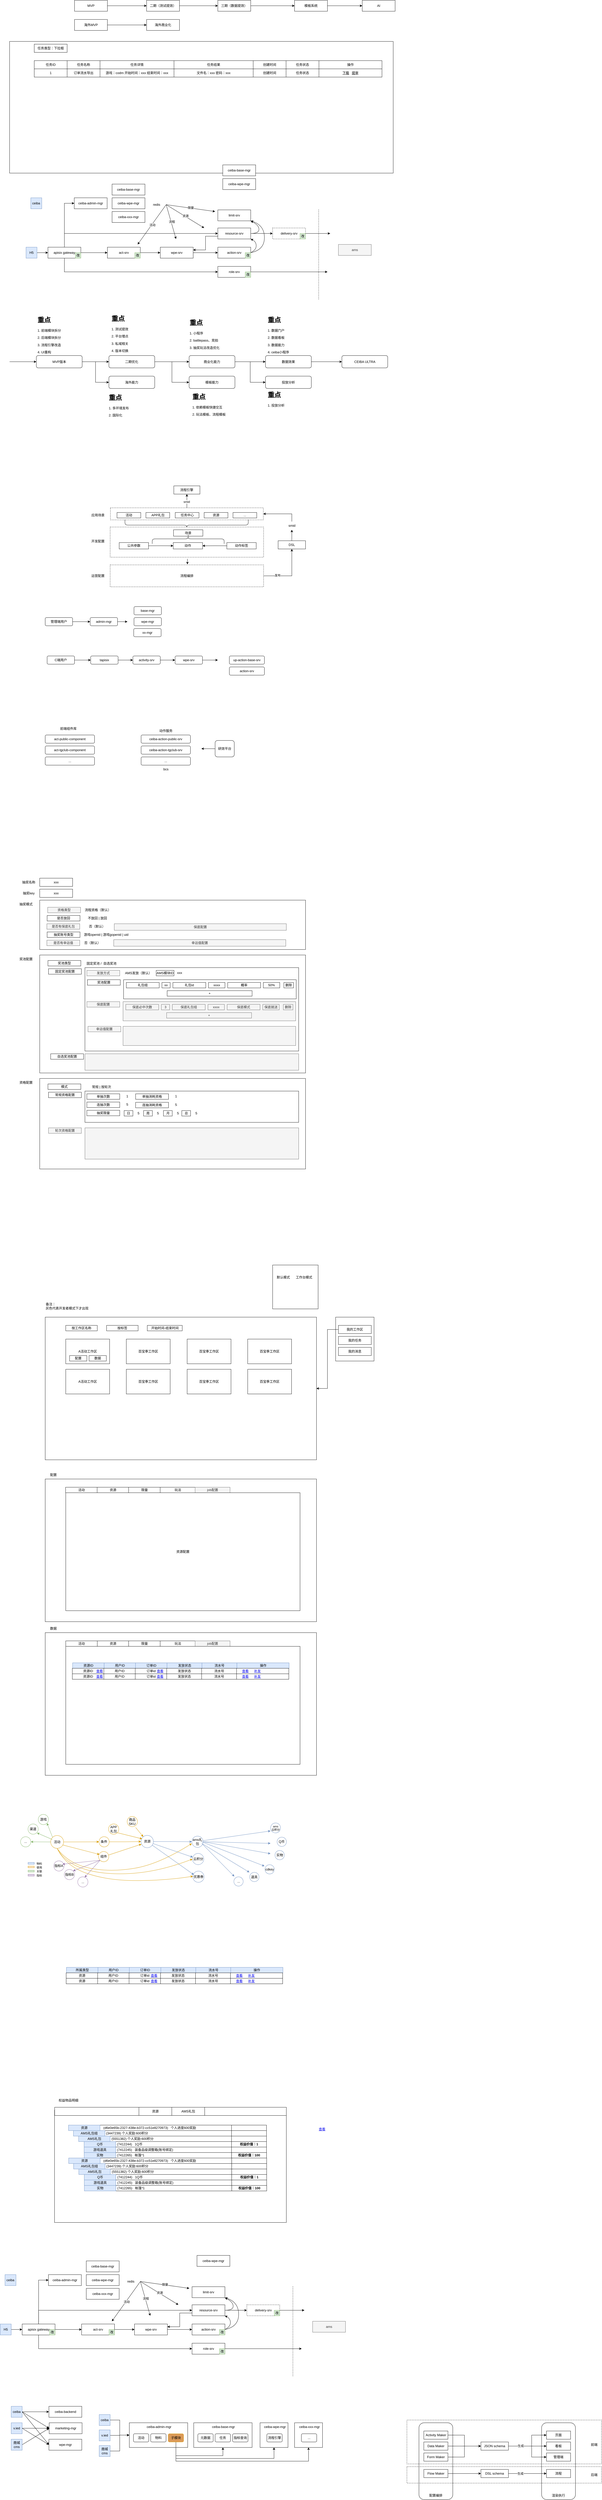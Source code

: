 <mxfile version="24.7.15">
  <diagram name="第 1 页" id="ZgOi2Y39SkQLw-ujJerj">
    <mxGraphModel dx="2601" dy="-48" grid="1" gridSize="10" guides="1" tooltips="1" connect="1" arrows="1" fold="1" page="1" pageScale="1" pageWidth="827" pageHeight="1169" math="0" shadow="0">
      <root>
        <mxCell id="0" />
        <mxCell id="1" parent="0" />
        <mxCell id="717qAj1gempmEKdRWy29-5" value="" style="rounded=0;whiteSpace=wrap;html=1;" parent="1" vertex="1">
          <mxGeometry x="-540" y="5030" width="970" height="430" as="geometry" />
        </mxCell>
        <mxCell id="3KUTU8w4tKbYZ8TQ4dXh-48" style="edgeStyle=orthogonalEdgeStyle;rounded=0;orthogonalLoop=1;jettySize=auto;html=1;exitX=0.5;exitY=0;exitDx=0;exitDy=0;" parent="1" source="3KUTU8w4tKbYZ8TQ4dXh-47" target="3KUTU8w4tKbYZ8TQ4dXh-44" edge="1">
          <mxGeometry relative="1" as="geometry" />
        </mxCell>
        <mxCell id="3KUTU8w4tKbYZ8TQ4dXh-56" value="smid" style="edgeLabel;html=1;align=center;verticalAlign=middle;resizable=0;points=[];" parent="3KUTU8w4tKbYZ8TQ4dXh-48" vertex="1" connectable="0">
          <mxGeometry x="-0.105" y="3" relative="1" as="geometry">
            <mxPoint x="2" as="offset" />
          </mxGeometry>
        </mxCell>
        <mxCell id="3KUTU8w4tKbYZ8TQ4dXh-47" value="" style="rounded=0;whiteSpace=wrap;html=1;dashed=1;" parent="1" vertex="1">
          <mxGeometry x="-282" y="3400" width="558" height="44" as="geometry" />
        </mxCell>
        <mxCell id="Ghtx3EAqtWWajjNe9bTT-20" value="" style="rounded=0;whiteSpace=wrap;html=1;" parent="1" vertex="1">
          <mxGeometry x="-650" y="1700" width="1400" height="480" as="geometry" />
        </mxCell>
        <mxCell id="Ghtx3EAqtWWajjNe9bTT-14" style="edgeStyle=orthogonalEdgeStyle;rounded=0;orthogonalLoop=1;jettySize=auto;html=1;exitX=1;exitY=0.5;exitDx=0;exitDy=0;" parent="1" source="Ghtx3EAqtWWajjNe9bTT-1" target="Ghtx3EAqtWWajjNe9bTT-3" edge="1">
          <mxGeometry relative="1" as="geometry" />
        </mxCell>
        <mxCell id="Ghtx3EAqtWWajjNe9bTT-1" value="MVP" style="rounded=0;whiteSpace=wrap;html=1;" parent="1" vertex="1">
          <mxGeometry x="-413" y="1550" width="120" height="40" as="geometry" />
        </mxCell>
        <mxCell id="Ghtx3EAqtWWajjNe9bTT-13" style="edgeStyle=orthogonalEdgeStyle;rounded=0;orthogonalLoop=1;jettySize=auto;html=1;exitX=1;exitY=0.5;exitDx=0;exitDy=0;" parent="1" source="Ghtx3EAqtWWajjNe9bTT-2" target="Ghtx3EAqtWWajjNe9bTT-12" edge="1">
          <mxGeometry relative="1" as="geometry" />
        </mxCell>
        <mxCell id="Ghtx3EAqtWWajjNe9bTT-2" value="海外MVP" style="rounded=0;whiteSpace=wrap;html=1;" parent="1" vertex="1">
          <mxGeometry x="-413" y="1620" width="120" height="40" as="geometry" />
        </mxCell>
        <mxCell id="Ghtx3EAqtWWajjNe9bTT-8" style="edgeStyle=orthogonalEdgeStyle;rounded=0;orthogonalLoop=1;jettySize=auto;html=1;exitX=1;exitY=0.5;exitDx=0;exitDy=0;" parent="1" source="Ghtx3EAqtWWajjNe9bTT-3" target="Ghtx3EAqtWWajjNe9bTT-7" edge="1">
          <mxGeometry relative="1" as="geometry" />
        </mxCell>
        <mxCell id="Ghtx3EAqtWWajjNe9bTT-3" value="二期（测试提效）" style="rounded=0;whiteSpace=wrap;html=1;" parent="1" vertex="1">
          <mxGeometry x="-150" y="1550" width="120" height="40" as="geometry" />
        </mxCell>
        <mxCell id="Ghtx3EAqtWWajjNe9bTT-11" style="edgeStyle=orthogonalEdgeStyle;rounded=0;orthogonalLoop=1;jettySize=auto;html=1;exitX=1;exitY=0.5;exitDx=0;exitDy=0;" parent="1" source="Ghtx3EAqtWWajjNe9bTT-6" target="Ghtx3EAqtWWajjNe9bTT-10" edge="1">
          <mxGeometry relative="1" as="geometry" />
        </mxCell>
        <mxCell id="Ghtx3EAqtWWajjNe9bTT-6" value="模板系统" style="rounded=0;whiteSpace=wrap;html=1;" parent="1" vertex="1">
          <mxGeometry x="390" y="1550" width="120" height="40" as="geometry" />
        </mxCell>
        <mxCell id="Ghtx3EAqtWWajjNe9bTT-9" style="edgeStyle=orthogonalEdgeStyle;rounded=0;orthogonalLoop=1;jettySize=auto;html=1;exitX=1;exitY=0.5;exitDx=0;exitDy=0;" parent="1" source="Ghtx3EAqtWWajjNe9bTT-7" target="Ghtx3EAqtWWajjNe9bTT-6" edge="1">
          <mxGeometry relative="1" as="geometry" />
        </mxCell>
        <mxCell id="Ghtx3EAqtWWajjNe9bTT-7" value="三期（数据提效）" style="rounded=0;whiteSpace=wrap;html=1;" parent="1" vertex="1">
          <mxGeometry x="110" y="1550" width="120" height="40" as="geometry" />
        </mxCell>
        <mxCell id="Ghtx3EAqtWWajjNe9bTT-10" value="AI" style="rounded=0;whiteSpace=wrap;html=1;" parent="1" vertex="1">
          <mxGeometry x="637" y="1550" width="120" height="40" as="geometry" />
        </mxCell>
        <mxCell id="Ghtx3EAqtWWajjNe9bTT-12" value="海外商业化" style="rounded=0;whiteSpace=wrap;html=1;" parent="1" vertex="1">
          <mxGeometry x="-150" y="1620" width="120" height="40" as="geometry" />
        </mxCell>
        <mxCell id="Ghtx3EAqtWWajjNe9bTT-15" value="任务ID" style="rounded=0;whiteSpace=wrap;html=1;" parent="1" vertex="1">
          <mxGeometry x="-560" y="1770" width="120" height="30" as="geometry" />
        </mxCell>
        <mxCell id="Ghtx3EAqtWWajjNe9bTT-16" value="任务名称" style="rounded=0;whiteSpace=wrap;html=1;" parent="1" vertex="1">
          <mxGeometry x="-440" y="1770" width="120" height="30" as="geometry" />
        </mxCell>
        <mxCell id="Ghtx3EAqtWWajjNe9bTT-17" value="任务详情" style="rounded=0;whiteSpace=wrap;html=1;" parent="1" vertex="1">
          <mxGeometry x="-320" y="1770" width="270" height="30" as="geometry" />
        </mxCell>
        <mxCell id="Ghtx3EAqtWWajjNe9bTT-18" value="任务结果" style="rounded=0;whiteSpace=wrap;html=1;" parent="1" vertex="1">
          <mxGeometry x="-50" y="1770" width="289" height="30" as="geometry" />
        </mxCell>
        <mxCell id="Ghtx3EAqtWWajjNe9bTT-19" value="创建时间" style="rounded=0;whiteSpace=wrap;html=1;" parent="1" vertex="1">
          <mxGeometry x="239" y="1770" width="120" height="30" as="geometry" />
        </mxCell>
        <mxCell id="Ghtx3EAqtWWajjNe9bTT-21" value="任务状态" style="rounded=0;whiteSpace=wrap;html=1;" parent="1" vertex="1">
          <mxGeometry x="359" y="1770" width="120" height="30" as="geometry" />
        </mxCell>
        <mxCell id="Ghtx3EAqtWWajjNe9bTT-22" value="操作" style="rounded=0;whiteSpace=wrap;html=1;" parent="1" vertex="1">
          <mxGeometry x="479" y="1770" width="230" height="30" as="geometry" />
        </mxCell>
        <mxCell id="Ghtx3EAqtWWajjNe9bTT-39" value="1" style="rounded=0;whiteSpace=wrap;html=1;" parent="1" vertex="1">
          <mxGeometry x="-560" y="1800" width="120" height="30" as="geometry" />
        </mxCell>
        <mxCell id="Ghtx3EAqtWWajjNe9bTT-40" value="订单流水导出" style="rounded=0;whiteSpace=wrap;html=1;" parent="1" vertex="1">
          <mxGeometry x="-440" y="1800" width="120" height="30" as="geometry" />
        </mxCell>
        <mxCell id="Ghtx3EAqtWWajjNe9bTT-41" value="游戏：codm 开始时间：xxx 结束时间：xxx" style="rounded=0;whiteSpace=wrap;html=1;" parent="1" vertex="1">
          <mxGeometry x="-320" y="1800" width="270" height="30" as="geometry" />
        </mxCell>
        <mxCell id="Ghtx3EAqtWWajjNe9bTT-42" value="文件名：xxx 密码：xxx" style="rounded=0;whiteSpace=wrap;html=1;" parent="1" vertex="1">
          <mxGeometry x="-50" y="1800" width="289" height="30" as="geometry" />
        </mxCell>
        <mxCell id="Ghtx3EAqtWWajjNe9bTT-43" value="创建时间" style="rounded=0;whiteSpace=wrap;html=1;" parent="1" vertex="1">
          <mxGeometry x="239" y="1800" width="120" height="30" as="geometry" />
        </mxCell>
        <mxCell id="Ghtx3EAqtWWajjNe9bTT-44" value="任务状态" style="rounded=0;whiteSpace=wrap;html=1;" parent="1" vertex="1">
          <mxGeometry x="359" y="1800" width="120" height="30" as="geometry" />
        </mxCell>
        <mxCell id="Ghtx3EAqtWWajjNe9bTT-45" value="&lt;u&gt;下载&lt;/u&gt;&amp;nbsp; &amp;nbsp;&lt;u&gt;提审&lt;/u&gt;" style="rounded=0;whiteSpace=wrap;html=1;" parent="1" vertex="1">
          <mxGeometry x="479" y="1800" width="230" height="30" as="geometry" />
        </mxCell>
        <mxCell id="Ghtx3EAqtWWajjNe9bTT-46" value="任务类型：下拉框" style="rounded=0;whiteSpace=wrap;html=1;" parent="1" vertex="1">
          <mxGeometry x="-560" y="1710" width="120" height="30" as="geometry" />
        </mxCell>
        <mxCell id="Ghtx3EAqtWWajjNe9bTT-65" style="edgeStyle=orthogonalEdgeStyle;rounded=0;orthogonalLoop=1;jettySize=auto;html=1;exitX=1;exitY=0.5;exitDx=0;exitDy=0;" parent="1" source="Ghtx3EAqtWWajjNe9bTT-47" target="Ghtx3EAqtWWajjNe9bTT-48" edge="1">
          <mxGeometry relative="1" as="geometry" />
        </mxCell>
        <mxCell id="Ghtx3EAqtWWajjNe9bTT-66" style="edgeStyle=orthogonalEdgeStyle;rounded=0;orthogonalLoop=1;jettySize=auto;html=1;exitX=0.5;exitY=1;exitDx=0;exitDy=0;entryX=0;entryY=0.5;entryDx=0;entryDy=0;" parent="1" source="Ghtx3EAqtWWajjNe9bTT-47" target="Ghtx3EAqtWWajjNe9bTT-54" edge="1">
          <mxGeometry relative="1" as="geometry" />
        </mxCell>
        <mxCell id="Ghtx3EAqtWWajjNe9bTT-67" style="edgeStyle=orthogonalEdgeStyle;rounded=0;orthogonalLoop=1;jettySize=auto;html=1;exitX=0.5;exitY=0;exitDx=0;exitDy=0;entryX=0;entryY=0.5;entryDx=0;entryDy=0;" parent="1" source="Ghtx3EAqtWWajjNe9bTT-47" target="Ghtx3EAqtWWajjNe9bTT-52" edge="1">
          <mxGeometry relative="1" as="geometry" />
        </mxCell>
        <mxCell id="jpDm9ZDBSrUWAqoi2Hpj-32" style="edgeStyle=orthogonalEdgeStyle;rounded=0;orthogonalLoop=1;jettySize=auto;html=1;exitX=0.5;exitY=0;exitDx=0;exitDy=0;entryX=0;entryY=0.5;entryDx=0;entryDy=0;" edge="1" parent="1" source="Ghtx3EAqtWWajjNe9bTT-47" target="Ghtx3EAqtWWajjNe9bTT-78">
          <mxGeometry relative="1" as="geometry" />
        </mxCell>
        <mxCell id="Ghtx3EAqtWWajjNe9bTT-47" value="apisix gateway" style="rounded=0;whiteSpace=wrap;html=1;" parent="1" vertex="1">
          <mxGeometry x="-510" y="2450" width="120" height="40" as="geometry" />
        </mxCell>
        <mxCell id="Ghtx3EAqtWWajjNe9bTT-73" style="edgeStyle=orthogonalEdgeStyle;rounded=0;orthogonalLoop=1;jettySize=auto;html=1;exitX=1;exitY=0.5;exitDx=0;exitDy=0;" parent="1" source="Ghtx3EAqtWWajjNe9bTT-48" target="Ghtx3EAqtWWajjNe9bTT-49" edge="1">
          <mxGeometry relative="1" as="geometry" />
        </mxCell>
        <mxCell id="Ghtx3EAqtWWajjNe9bTT-48" value="act-srv" style="rounded=0;whiteSpace=wrap;html=1;" parent="1" vertex="1">
          <mxGeometry x="-293" y="2450" width="120" height="40" as="geometry" />
        </mxCell>
        <mxCell id="Ghtx3EAqtWWajjNe9bTT-64" style="edgeStyle=orthogonalEdgeStyle;rounded=0;orthogonalLoop=1;jettySize=auto;html=1;exitX=1;exitY=0.5;exitDx=0;exitDy=0;" parent="1" source="Ghtx3EAqtWWajjNe9bTT-49" target="Ghtx3EAqtWWajjNe9bTT-51" edge="1">
          <mxGeometry relative="1" as="geometry" />
        </mxCell>
        <mxCell id="Ghtx3EAqtWWajjNe9bTT-49" value="wpe-srv" style="rounded=0;whiteSpace=wrap;html=1;" parent="1" vertex="1">
          <mxGeometry x="-100" y="2450" width="120" height="40" as="geometry" />
        </mxCell>
        <mxCell id="Ghtx3EAqtWWajjNe9bTT-51" value="action-srv" style="rounded=0;whiteSpace=wrap;html=1;" parent="1" vertex="1">
          <mxGeometry x="110" y="2450" width="120" height="40" as="geometry" />
        </mxCell>
        <mxCell id="Ghtx3EAqtWWajjNe9bTT-74" style="edgeStyle=orthogonalEdgeStyle;rounded=0;orthogonalLoop=1;jettySize=auto;html=1;exitX=1;exitY=0.5;exitDx=0;exitDy=0;" parent="1" source="Ghtx3EAqtWWajjNe9bTT-52" target="Ghtx3EAqtWWajjNe9bTT-55" edge="1">
          <mxGeometry relative="1" as="geometry" />
        </mxCell>
        <mxCell id="Ghtx3EAqtWWajjNe9bTT-75" style="edgeStyle=orthogonalEdgeStyle;rounded=0;orthogonalLoop=1;jettySize=auto;html=1;exitX=0;exitY=0.5;exitDx=0;exitDy=0;entryX=1;entryY=0.25;entryDx=0;entryDy=0;" parent="1" source="Ghtx3EAqtWWajjNe9bTT-52" target="Ghtx3EAqtWWajjNe9bTT-49" edge="1">
          <mxGeometry relative="1" as="geometry">
            <Array as="points">
              <mxPoint x="110" y="2410" />
              <mxPoint x="65" y="2410" />
              <mxPoint x="65" y="2460" />
            </Array>
          </mxGeometry>
        </mxCell>
        <mxCell id="Ghtx3EAqtWWajjNe9bTT-53" value="limit-srv" style="rounded=0;whiteSpace=wrap;html=1;" parent="1" vertex="1">
          <mxGeometry x="110" y="2314" width="120" height="40" as="geometry" />
        </mxCell>
        <mxCell id="Ghtx3EAqtWWajjNe9bTT-52" value="resource-srv" style="rounded=0;whiteSpace=wrap;html=1;" parent="1" vertex="1">
          <mxGeometry x="110" y="2380" width="120" height="40" as="geometry" />
        </mxCell>
        <mxCell id="Ghtx3EAqtWWajjNe9bTT-57" style="edgeStyle=orthogonalEdgeStyle;rounded=0;orthogonalLoop=1;jettySize=auto;html=1;exitX=1;exitY=0.5;exitDx=0;exitDy=0;" parent="1" source="Ghtx3EAqtWWajjNe9bTT-54" edge="1">
          <mxGeometry relative="1" as="geometry">
            <mxPoint x="510" y="2540" as="targetPoint" />
          </mxGeometry>
        </mxCell>
        <mxCell id="Ghtx3EAqtWWajjNe9bTT-54" value="role-srv" style="rounded=0;whiteSpace=wrap;html=1;" parent="1" vertex="1">
          <mxGeometry x="110" y="2520" width="120" height="40" as="geometry" />
        </mxCell>
        <mxCell id="Ghtx3EAqtWWajjNe9bTT-58" style="edgeStyle=orthogonalEdgeStyle;rounded=0;orthogonalLoop=1;jettySize=auto;html=1;exitX=1;exitY=0.5;exitDx=0;exitDy=0;" parent="1" source="Ghtx3EAqtWWajjNe9bTT-55" edge="1">
          <mxGeometry relative="1" as="geometry">
            <mxPoint x="520" y="2400" as="targetPoint" />
          </mxGeometry>
        </mxCell>
        <mxCell id="Ghtx3EAqtWWajjNe9bTT-55" value="delivery-srv" style="rounded=0;whiteSpace=wrap;html=1;dashed=1;" parent="1" vertex="1">
          <mxGeometry x="310" y="2380" width="120" height="40" as="geometry" />
        </mxCell>
        <mxCell id="Ghtx3EAqtWWajjNe9bTT-62" value="ams" style="rounded=0;whiteSpace=wrap;html=1;fillColor=#f5f5f5;fontColor=#333333;strokeColor=#666666;" parent="1" vertex="1">
          <mxGeometry x="550" y="2440" width="120" height="40" as="geometry" />
        </mxCell>
        <mxCell id="Ghtx3EAqtWWajjNe9bTT-63" value="" style="endArrow=none;dashed=1;html=1;rounded=0;" parent="1" edge="1">
          <mxGeometry width="50" height="50" relative="1" as="geometry">
            <mxPoint x="478" y="2640" as="sourcePoint" />
            <mxPoint x="478" y="2310" as="targetPoint" />
          </mxGeometry>
        </mxCell>
        <mxCell id="Ghtx3EAqtWWajjNe9bTT-68" value="" style="curved=1;endArrow=classic;html=1;rounded=0;exitX=1;exitY=0.5;exitDx=0;exitDy=0;entryX=1;entryY=1;entryDx=0;entryDy=0;" parent="1" source="Ghtx3EAqtWWajjNe9bTT-51" target="Ghtx3EAqtWWajjNe9bTT-53" edge="1">
          <mxGeometry width="50" height="50" relative="1" as="geometry">
            <mxPoint y="2320" as="sourcePoint" />
            <mxPoint x="50" y="2270" as="targetPoint" />
            <Array as="points">
              <mxPoint x="280" y="2460" />
              <mxPoint x="280" y="2370" />
            </Array>
          </mxGeometry>
        </mxCell>
        <mxCell id="Ghtx3EAqtWWajjNe9bTT-70" value="" style="curved=1;endArrow=classic;html=1;rounded=0;exitX=1;exitY=0.5;exitDx=0;exitDy=0;entryX=1;entryY=1;entryDx=0;entryDy=0;" parent="1" source="Ghtx3EAqtWWajjNe9bTT-52" target="Ghtx3EAqtWWajjNe9bTT-53" edge="1">
          <mxGeometry width="50" height="50" relative="1" as="geometry">
            <mxPoint x="240" y="2480" as="sourcePoint" />
            <mxPoint x="240" y="2364" as="targetPoint" />
            <Array as="points">
              <mxPoint x="260" y="2400" />
              <mxPoint x="260" y="2370" />
            </Array>
          </mxGeometry>
        </mxCell>
        <mxCell id="Ghtx3EAqtWWajjNe9bTT-72" value="" style="curved=1;endArrow=classic;html=1;rounded=0;exitX=1;exitY=0.5;exitDx=0;exitDy=0;entryX=1;entryY=1;entryDx=0;entryDy=0;" parent="1" source="Ghtx3EAqtWWajjNe9bTT-51" edge="1">
          <mxGeometry width="50" height="50" relative="1" as="geometry">
            <mxPoint x="230" y="2466" as="sourcePoint" />
            <mxPoint x="230" y="2420" as="targetPoint" />
            <Array as="points">
              <mxPoint x="250" y="2460" />
              <mxPoint x="250" y="2430" />
            </Array>
          </mxGeometry>
        </mxCell>
        <mxCell id="Ghtx3EAqtWWajjNe9bTT-77" style="edgeStyle=orthogonalEdgeStyle;rounded=0;orthogonalLoop=1;jettySize=auto;html=1;exitX=1;exitY=0.5;exitDx=0;exitDy=0;" parent="1" source="Ghtx3EAqtWWajjNe9bTT-76" target="Ghtx3EAqtWWajjNe9bTT-47" edge="1">
          <mxGeometry relative="1" as="geometry" />
        </mxCell>
        <mxCell id="Ghtx3EAqtWWajjNe9bTT-76" value="H5" style="rounded=0;whiteSpace=wrap;html=1;fillColor=#dae8fc;strokeColor=#6c8ebf;" parent="1" vertex="1">
          <mxGeometry x="-590" y="2450" width="40" height="40" as="geometry" />
        </mxCell>
        <mxCell id="Ghtx3EAqtWWajjNe9bTT-78" value="ceiba-admin-mgr" style="rounded=0;whiteSpace=wrap;html=1;" parent="1" vertex="1">
          <mxGeometry x="-414" y="2270" width="120" height="40" as="geometry" />
        </mxCell>
        <mxCell id="Ghtx3EAqtWWajjNe9bTT-79" value="ceiba" style="rounded=0;whiteSpace=wrap;html=1;fillColor=#dae8fc;strokeColor=#6c8ebf;" parent="1" vertex="1">
          <mxGeometry x="-572.59" y="2270" width="40" height="40" as="geometry" />
        </mxCell>
        <mxCell id="Ghtx3EAqtWWajjNe9bTT-83" value="redis" style="text;html=1;align=center;verticalAlign=middle;resizable=0;points=[];autosize=1;strokeColor=none;fillColor=none;" parent="1" vertex="1">
          <mxGeometry x="-138.59" y="2280" width="50" height="30" as="geometry" />
        </mxCell>
        <mxCell id="Ghtx3EAqtWWajjNe9bTT-84" value="" style="endArrow=classic;html=1;rounded=0;" parent="1" edge="1">
          <mxGeometry width="50" height="50" relative="1" as="geometry">
            <mxPoint x="-78.59" y="2295" as="sourcePoint" />
            <mxPoint x="100" y="2320" as="targetPoint" />
          </mxGeometry>
        </mxCell>
        <mxCell id="Ghtx3EAqtWWajjNe9bTT-85" value="限量" style="edgeLabel;html=1;align=center;verticalAlign=middle;resizable=0;points=[];" parent="Ghtx3EAqtWWajjNe9bTT-84" vertex="1" connectable="0">
          <mxGeometry x="-0.001" y="2" relative="1" as="geometry">
            <mxPoint as="offset" />
          </mxGeometry>
        </mxCell>
        <mxCell id="Ghtx3EAqtWWajjNe9bTT-86" value="" style="endArrow=classic;html=1;rounded=0;" parent="1" edge="1">
          <mxGeometry width="50" height="50" relative="1" as="geometry">
            <mxPoint x="-78.59" y="2295" as="sourcePoint" />
            <mxPoint x="60" y="2380" as="targetPoint" />
          </mxGeometry>
        </mxCell>
        <mxCell id="Ghtx3EAqtWWajjNe9bTT-87" value="资源" style="edgeLabel;html=1;align=center;verticalAlign=middle;resizable=0;points=[];" parent="Ghtx3EAqtWWajjNe9bTT-86" vertex="1" connectable="0">
          <mxGeometry x="-0.001" y="2" relative="1" as="geometry">
            <mxPoint as="offset" />
          </mxGeometry>
        </mxCell>
        <mxCell id="Ghtx3EAqtWWajjNe9bTT-89" value="" style="endArrow=classic;html=1;rounded=0;" parent="1" edge="1">
          <mxGeometry width="50" height="50" relative="1" as="geometry">
            <mxPoint x="-78.59" y="2295" as="sourcePoint" />
            <mxPoint x="-42.59" y="2420" as="targetPoint" />
          </mxGeometry>
        </mxCell>
        <mxCell id="Ghtx3EAqtWWajjNe9bTT-90" value="流程" style="edgeLabel;html=1;align=center;verticalAlign=middle;resizable=0;points=[];" parent="Ghtx3EAqtWWajjNe9bTT-89" vertex="1" connectable="0">
          <mxGeometry x="-0.001" y="2" relative="1" as="geometry">
            <mxPoint as="offset" />
          </mxGeometry>
        </mxCell>
        <mxCell id="Ghtx3EAqtWWajjNe9bTT-94" value="" style="endArrow=classic;html=1;rounded=0;" parent="1" edge="1">
          <mxGeometry width="50" height="50" relative="1" as="geometry">
            <mxPoint x="-78.59" y="2295" as="sourcePoint" />
            <mxPoint x="-182.59" y="2440" as="targetPoint" />
          </mxGeometry>
        </mxCell>
        <mxCell id="Ghtx3EAqtWWajjNe9bTT-95" value="活动" style="edgeLabel;html=1;align=center;verticalAlign=middle;resizable=0;points=[];" parent="Ghtx3EAqtWWajjNe9bTT-94" vertex="1" connectable="0">
          <mxGeometry x="-0.001" y="2" relative="1" as="geometry">
            <mxPoint as="offset" />
          </mxGeometry>
        </mxCell>
        <mxCell id="Ghtx3EAqtWWajjNe9bTT-114" value="" style="group" parent="1" vertex="1" connectable="0">
          <mxGeometry x="-650" y="2845" width="1380" height="120" as="geometry" />
        </mxCell>
        <mxCell id="Ghtx3EAqtWWajjNe9bTT-115" value="MVP版本" style="rounded=1;whiteSpace=wrap;html=1;" parent="Ghtx3EAqtWWajjNe9bTT-114" vertex="1">
          <mxGeometry x="97.576" width="167.273" height="45" as="geometry" />
        </mxCell>
        <mxCell id="Ghtx3EAqtWWajjNe9bTT-116" value="二期优化" style="rounded=1;whiteSpace=wrap;html=1;" parent="Ghtx3EAqtWWajjNe9bTT-114" vertex="1">
          <mxGeometry x="362.424" width="167.273" height="45" as="geometry" />
        </mxCell>
        <mxCell id="Ghtx3EAqtWWajjNe9bTT-117" style="edgeStyle=orthogonalEdgeStyle;rounded=0;orthogonalLoop=1;jettySize=auto;html=1;exitX=1;exitY=0.5;exitDx=0;exitDy=0;" parent="Ghtx3EAqtWWajjNe9bTT-114" source="Ghtx3EAqtWWajjNe9bTT-115" target="Ghtx3EAqtWWajjNe9bTT-116" edge="1">
          <mxGeometry relative="1" as="geometry" />
        </mxCell>
        <mxCell id="Ghtx3EAqtWWajjNe9bTT-118" value="海外能力" style="rounded=1;whiteSpace=wrap;html=1;" parent="Ghtx3EAqtWWajjNe9bTT-114" vertex="1">
          <mxGeometry x="362.424" y="75" width="167.273" height="45" as="geometry" />
        </mxCell>
        <mxCell id="Ghtx3EAqtWWajjNe9bTT-119" style="edgeStyle=orthogonalEdgeStyle;rounded=0;orthogonalLoop=1;jettySize=auto;html=1;exitX=1;exitY=0.5;exitDx=0;exitDy=0;entryX=0;entryY=0.5;entryDx=0;entryDy=0;" parent="Ghtx3EAqtWWajjNe9bTT-114" source="Ghtx3EAqtWWajjNe9bTT-115" target="Ghtx3EAqtWWajjNe9bTT-118" edge="1">
          <mxGeometry relative="1" as="geometry" />
        </mxCell>
        <mxCell id="Ghtx3EAqtWWajjNe9bTT-120" value="商业化能力" style="rounded=1;whiteSpace=wrap;html=1;" parent="Ghtx3EAqtWWajjNe9bTT-114" vertex="1">
          <mxGeometry x="655.152" width="167.273" height="45" as="geometry" />
        </mxCell>
        <mxCell id="Ghtx3EAqtWWajjNe9bTT-121" style="edgeStyle=orthogonalEdgeStyle;rounded=0;orthogonalLoop=1;jettySize=auto;html=1;exitX=1;exitY=0.5;exitDx=0;exitDy=0;" parent="Ghtx3EAqtWWajjNe9bTT-114" source="Ghtx3EAqtWWajjNe9bTT-116" target="Ghtx3EAqtWWajjNe9bTT-120" edge="1">
          <mxGeometry relative="1" as="geometry" />
        </mxCell>
        <mxCell id="Ghtx3EAqtWWajjNe9bTT-122" value="模板能力" style="rounded=1;whiteSpace=wrap;html=1;" parent="Ghtx3EAqtWWajjNe9bTT-114" vertex="1">
          <mxGeometry x="655.152" y="75" width="167.273" height="45" as="geometry" />
        </mxCell>
        <mxCell id="Ghtx3EAqtWWajjNe9bTT-123" style="edgeStyle=orthogonalEdgeStyle;rounded=0;orthogonalLoop=1;jettySize=auto;html=1;exitX=1;exitY=0.5;exitDx=0;exitDy=0;entryX=0;entryY=0.5;entryDx=0;entryDy=0;" parent="Ghtx3EAqtWWajjNe9bTT-114" source="Ghtx3EAqtWWajjNe9bTT-116" target="Ghtx3EAqtWWajjNe9bTT-122" edge="1">
          <mxGeometry relative="1" as="geometry" />
        </mxCell>
        <mxCell id="Ghtx3EAqtWWajjNe9bTT-124" value="数据效果" style="rounded=1;whiteSpace=wrap;html=1;" parent="Ghtx3EAqtWWajjNe9bTT-114" vertex="1">
          <mxGeometry x="933.939" width="167.273" height="45" as="geometry" />
        </mxCell>
        <mxCell id="Ghtx3EAqtWWajjNe9bTT-125" style="edgeStyle=orthogonalEdgeStyle;rounded=0;orthogonalLoop=1;jettySize=auto;html=1;exitX=1;exitY=0.5;exitDx=0;exitDy=0;" parent="Ghtx3EAqtWWajjNe9bTT-114" source="Ghtx3EAqtWWajjNe9bTT-120" target="Ghtx3EAqtWWajjNe9bTT-124" edge="1">
          <mxGeometry relative="1" as="geometry" />
        </mxCell>
        <mxCell id="Ghtx3EAqtWWajjNe9bTT-126" value="投放分析" style="rounded=1;whiteSpace=wrap;html=1;" parent="Ghtx3EAqtWWajjNe9bTT-114" vertex="1">
          <mxGeometry x="933.939" y="75" width="167.273" height="45" as="geometry" />
        </mxCell>
        <mxCell id="Ghtx3EAqtWWajjNe9bTT-127" style="edgeStyle=orthogonalEdgeStyle;rounded=0;orthogonalLoop=1;jettySize=auto;html=1;exitX=1;exitY=0.5;exitDx=0;exitDy=0;entryX=0;entryY=0.5;entryDx=0;entryDy=0;" parent="Ghtx3EAqtWWajjNe9bTT-114" source="Ghtx3EAqtWWajjNe9bTT-120" target="Ghtx3EAqtWWajjNe9bTT-126" edge="1">
          <mxGeometry relative="1" as="geometry" />
        </mxCell>
        <mxCell id="Ghtx3EAqtWWajjNe9bTT-128" value="CEIBA ULTRA" style="rounded=1;whiteSpace=wrap;html=1;" parent="Ghtx3EAqtWWajjNe9bTT-114" vertex="1">
          <mxGeometry x="1212.727" width="167.273" height="45" as="geometry" />
        </mxCell>
        <mxCell id="Ghtx3EAqtWWajjNe9bTT-129" style="edgeStyle=orthogonalEdgeStyle;rounded=0;orthogonalLoop=1;jettySize=auto;html=1;exitX=1;exitY=0.5;exitDx=0;exitDy=0;entryX=0;entryY=0.5;entryDx=0;entryDy=0;" parent="Ghtx3EAqtWWajjNe9bTT-114" source="Ghtx3EAqtWWajjNe9bTT-124" target="Ghtx3EAqtWWajjNe9bTT-128" edge="1">
          <mxGeometry relative="1" as="geometry">
            <mxPoint x="1240.606" y="22.034" as="targetPoint" />
          </mxGeometry>
        </mxCell>
        <mxCell id="Ghtx3EAqtWWajjNe9bTT-130" value="" style="endArrow=classic;html=1;rounded=0;entryX=0;entryY=0.5;entryDx=0;entryDy=0;" parent="Ghtx3EAqtWWajjNe9bTT-114" target="Ghtx3EAqtWWajjNe9bTT-115" edge="1">
          <mxGeometry width="50" height="50" relative="1" as="geometry">
            <mxPoint y="22.5" as="sourcePoint" />
            <mxPoint x="83.636" as="targetPoint" />
          </mxGeometry>
        </mxCell>
        <mxCell id="Ghtx3EAqtWWajjNe9bTT-131" value="&lt;h1 style=&quot;margin-top: 0px;&quot;&gt;重点&lt;/h1&gt;&lt;p&gt;1. 小程序&lt;/p&gt;&lt;p&gt;2. battlepass、竞拍&lt;/p&gt;&lt;p&gt;3. 抽奖玩法改造优化&lt;/p&gt;" style="text;html=1;whiteSpace=wrap;overflow=hidden;rounded=0;" parent="1" vertex="1">
          <mxGeometry x="4.5" y="2705" width="180" height="120" as="geometry" />
        </mxCell>
        <mxCell id="Ghtx3EAqtWWajjNe9bTT-132" value="&lt;h1 style=&quot;margin-top: 0px;&quot;&gt;重点&lt;/h1&gt;&lt;p&gt;1. 测试提效&lt;/p&gt;&lt;p&gt;&lt;span style=&quot;background-color: initial;&quot;&gt;2. 平台埋点&lt;/span&gt;&lt;/p&gt;&lt;p&gt;3. 私域相关&lt;/p&gt;&lt;p&gt;4. 版本切换&lt;/p&gt;" style="text;html=1;whiteSpace=wrap;overflow=hidden;rounded=0;" parent="1" vertex="1">
          <mxGeometry x="-280" y="2690" width="180" height="160" as="geometry" />
        </mxCell>
        <mxCell id="Ghtx3EAqtWWajjNe9bTT-133" value="&lt;h1 style=&quot;margin-top: 0px;&quot;&gt;重点&lt;/h1&gt;&lt;p&gt;1. 多环境发布&lt;/p&gt;&lt;p&gt;&lt;span style=&quot;background-color: initial;&quot;&gt;2. 国际化&lt;/span&gt;&lt;/p&gt;" style="text;html=1;whiteSpace=wrap;overflow=hidden;rounded=0;" parent="1" vertex="1">
          <mxGeometry x="-290" y="2978" width="180" height="120" as="geometry" />
        </mxCell>
        <mxCell id="Ghtx3EAqtWWajjNe9bTT-134" value="&lt;h1 style=&quot;margin-top: 0px;&quot;&gt;重点&lt;/h1&gt;&lt;p&gt;1. 前端模块拆分&lt;/p&gt;&lt;p&gt;&lt;span style=&quot;background-color: initial;&quot;&gt;2. 后端模块拆分&lt;/span&gt;&lt;/p&gt;&lt;p&gt;3. 流程引擎改造&lt;/p&gt;&lt;p&gt;4. UI重构&lt;/p&gt;" style="text;html=1;whiteSpace=wrap;overflow=hidden;rounded=0;spacing=2;" parent="1" vertex="1">
          <mxGeometry x="-550" y="2695" width="180" height="150" as="geometry" />
        </mxCell>
        <mxCell id="Ghtx3EAqtWWajjNe9bTT-135" value="&lt;h1 style=&quot;margin-top: 0px;&quot;&gt;重点&lt;/h1&gt;&lt;p&gt;1. 依赖模板快捷交互&lt;/p&gt;&lt;p&gt;&lt;span style=&quot;background-color: initial;&quot;&gt;2. 玩法模板、&lt;/span&gt;&lt;span style=&quot;background-color: initial;&quot;&gt;流程模板&lt;/span&gt;&lt;/p&gt;" style="text;html=1;whiteSpace=wrap;overflow=hidden;rounded=0;spacing=2;" parent="1" vertex="1">
          <mxGeometry x="15" y="2975" width="180" height="115" as="geometry" />
        </mxCell>
        <mxCell id="Ghtx3EAqtWWajjNe9bTT-136" value="&lt;h1 style=&quot;margin-top: 0px;&quot;&gt;重点&lt;/h1&gt;&lt;p&gt;1. 数据门户&lt;/p&gt;&lt;p&gt;&lt;span style=&quot;background-color: initial;&quot;&gt;2. 数据看板&lt;/span&gt;&lt;/p&gt;&lt;p&gt;3. 数据能力&lt;/p&gt;&lt;p&gt;4. ceiba小程序&lt;/p&gt;" style="text;html=1;whiteSpace=wrap;overflow=hidden;rounded=0;spacing=2;" parent="1" vertex="1">
          <mxGeometry x="290" y="2695" width="180" height="150" as="geometry" />
        </mxCell>
        <mxCell id="Ghtx3EAqtWWajjNe9bTT-137" value="&lt;h1 style=&quot;margin-top: 0px;&quot;&gt;重点&lt;/h1&gt;&lt;p&gt;1. 投放分析&lt;/p&gt;" style="text;html=1;whiteSpace=wrap;overflow=hidden;rounded=0;spacing=2;" parent="1" vertex="1">
          <mxGeometry x="290" y="2968" width="180" height="82" as="geometry" />
        </mxCell>
        <mxCell id="Ghtx3EAqtWWajjNe9bTT-138" value="改" style="rounded=0;whiteSpace=wrap;html=1;fillColor=#d5e8d4;strokeColor=#82b366;" parent="1" vertex="1">
          <mxGeometry x="-193" y="2470" width="20" height="20" as="geometry" />
        </mxCell>
        <mxCell id="Ghtx3EAqtWWajjNe9bTT-139" value="改" style="rounded=0;whiteSpace=wrap;html=1;fillColor=#d5e8d4;strokeColor=#82b366;" parent="1" vertex="1">
          <mxGeometry x="210" y="2540" width="20" height="20" as="geometry" />
        </mxCell>
        <mxCell id="Ghtx3EAqtWWajjNe9bTT-140" value="改" style="rounded=0;whiteSpace=wrap;html=1;fillColor=#d5e8d4;strokeColor=#82b366;" parent="1" vertex="1">
          <mxGeometry x="210" y="2470" width="20" height="20" as="geometry" />
        </mxCell>
        <mxCell id="Ghtx3EAqtWWajjNe9bTT-141" value="改" style="rounded=0;whiteSpace=wrap;html=1;fillColor=#d5e8d4;strokeColor=#82b366;" parent="1" vertex="1">
          <mxGeometry x="410" y="2400" width="20" height="20" as="geometry" />
        </mxCell>
        <mxCell id="Ghtx3EAqtWWajjNe9bTT-142" value="改" style="rounded=0;whiteSpace=wrap;html=1;fillColor=#d5e8d4;strokeColor=#82b366;" parent="1" vertex="1">
          <mxGeometry x="-410" y="2470" width="20" height="20" as="geometry" />
        </mxCell>
        <mxCell id="3KUTU8w4tKbYZ8TQ4dXh-25" style="edgeStyle=orthogonalEdgeStyle;rounded=0;orthogonalLoop=1;jettySize=auto;html=1;exitX=0.5;exitY=0;exitDx=0;exitDy=0;" parent="1" source="3KUTU8w4tKbYZ8TQ4dXh-6" target="3KUTU8w4tKbYZ8TQ4dXh-20" edge="1">
          <mxGeometry relative="1" as="geometry" />
        </mxCell>
        <mxCell id="3KUTU8w4tKbYZ8TQ4dXh-6" value="DSL" style="rounded=0;whiteSpace=wrap;html=1;" parent="1" vertex="1">
          <mxGeometry x="330" y="3520" width="100" height="30" as="geometry" />
        </mxCell>
        <mxCell id="3KUTU8w4tKbYZ8TQ4dXh-7" value="流程编排" style="rounded=0;whiteSpace=wrap;html=1;dashed=1;" parent="1" vertex="1">
          <mxGeometry x="-283" y="3608" width="560" height="80" as="geometry" />
        </mxCell>
        <mxCell id="3KUTU8w4tKbYZ8TQ4dXh-50" style="edgeStyle=orthogonalEdgeStyle;rounded=0;orthogonalLoop=1;jettySize=auto;html=1;entryX=1;entryY=0.5;entryDx=0;entryDy=0;" parent="1" source="3KUTU8w4tKbYZ8TQ4dXh-20" target="3KUTU8w4tKbYZ8TQ4dXh-47" edge="1">
          <mxGeometry relative="1" as="geometry">
            <Array as="points">
              <mxPoint x="380" y="3422" />
            </Array>
          </mxGeometry>
        </mxCell>
        <mxCell id="3KUTU8w4tKbYZ8TQ4dXh-20" value="smid" style="text;html=1;align=center;verticalAlign=middle;resizable=0;points=[];autosize=1;strokeColor=none;fillColor=none;" parent="1" vertex="1">
          <mxGeometry x="355" y="3450" width="50" height="30" as="geometry" />
        </mxCell>
        <mxCell id="3KUTU8w4tKbYZ8TQ4dXh-23" style="edgeStyle=orthogonalEdgeStyle;rounded=0;orthogonalLoop=1;jettySize=auto;html=1;exitX=1;exitY=0.5;exitDx=0;exitDy=0;entryX=0.5;entryY=1;entryDx=0;entryDy=0;entryPerimeter=0;" parent="1" source="3KUTU8w4tKbYZ8TQ4dXh-7" target="3KUTU8w4tKbYZ8TQ4dXh-6" edge="1">
          <mxGeometry relative="1" as="geometry" />
        </mxCell>
        <mxCell id="3KUTU8w4tKbYZ8TQ4dXh-24" value="发布" style="edgeLabel;html=1;align=center;verticalAlign=middle;resizable=0;points=[];" parent="3KUTU8w4tKbYZ8TQ4dXh-23" vertex="1" connectable="0">
          <mxGeometry x="-0.332" y="2" relative="1" as="geometry">
            <mxPoint x="-16" as="offset" />
          </mxGeometry>
        </mxCell>
        <mxCell id="3KUTU8w4tKbYZ8TQ4dXh-42" value="" style="group" parent="1" vertex="1" connectable="0">
          <mxGeometry x="-258" y="3417" width="510" height="20" as="geometry" />
        </mxCell>
        <mxCell id="3KUTU8w4tKbYZ8TQ4dXh-26" value="活动" style="rounded=0;whiteSpace=wrap;html=1;" parent="3KUTU8w4tKbYZ8TQ4dXh-42" vertex="1">
          <mxGeometry width="86.735" height="20" as="geometry" />
        </mxCell>
        <mxCell id="3KUTU8w4tKbYZ8TQ4dXh-27" value="APP礼包" style="rounded=0;whiteSpace=wrap;html=1;" parent="3KUTU8w4tKbYZ8TQ4dXh-42" vertex="1">
          <mxGeometry x="105.527" width="86.735" height="20" as="geometry" />
        </mxCell>
        <mxCell id="3KUTU8w4tKbYZ8TQ4dXh-28" value="任务中心" style="rounded=0;whiteSpace=wrap;html=1;" parent="3KUTU8w4tKbYZ8TQ4dXh-42" vertex="1">
          <mxGeometry x="212.5" width="86.735" height="20" as="geometry" />
        </mxCell>
        <mxCell id="3KUTU8w4tKbYZ8TQ4dXh-29" value="资源" style="rounded=0;whiteSpace=wrap;html=1;" parent="3KUTU8w4tKbYZ8TQ4dXh-42" vertex="1">
          <mxGeometry x="318.027" width="86.735" height="20" as="geometry" />
        </mxCell>
        <mxCell id="3KUTU8w4tKbYZ8TQ4dXh-41" value="..." style="rounded=0;whiteSpace=wrap;html=1;" parent="3KUTU8w4tKbYZ8TQ4dXh-42" vertex="1">
          <mxGeometry x="423.265" width="86.735" height="20" as="geometry" />
        </mxCell>
        <mxCell id="3KUTU8w4tKbYZ8TQ4dXh-43" value="" style="shape=curlyBracket;whiteSpace=wrap;html=1;rounded=1;flipH=1;labelPosition=right;verticalLabelPosition=middle;align=left;verticalAlign=middle;rotation=90;" parent="1" vertex="1">
          <mxGeometry x="-24" y="3238" width="40" height="450" as="geometry" />
        </mxCell>
        <mxCell id="3KUTU8w4tKbYZ8TQ4dXh-44" value="流程引擎" style="rounded=0;whiteSpace=wrap;html=1;" parent="1" vertex="1">
          <mxGeometry x="-50.617" y="3320" width="95.238" height="30" as="geometry" />
        </mxCell>
        <mxCell id="3KUTU8w4tKbYZ8TQ4dXh-49" value="应用场景" style="text;html=1;align=center;verticalAlign=middle;resizable=0;points=[];autosize=1;strokeColor=none;fillColor=none;" parent="1" vertex="1">
          <mxGeometry x="-363" y="3412" width="70" height="30" as="geometry" />
        </mxCell>
        <mxCell id="3KUTU8w4tKbYZ8TQ4dXh-51" value="" style="endArrow=classic;html=1;rounded=0;" parent="1" edge="1">
          <mxGeometry width="50" height="50" relative="1" as="geometry">
            <mxPoint x="-1" y="3586" as="sourcePoint" />
            <mxPoint x="-1" y="3606" as="targetPoint" />
          </mxGeometry>
        </mxCell>
        <mxCell id="3KUTU8w4tKbYZ8TQ4dXh-53" value="" style="group" parent="1" vertex="1" connectable="0">
          <mxGeometry x="-250" y="3480" width="560" height="100" as="geometry" />
        </mxCell>
        <mxCell id="3KUTU8w4tKbYZ8TQ4dXh-52" value="" style="rounded=0;whiteSpace=wrap;html=1;dashed=1;" parent="3KUTU8w4tKbYZ8TQ4dXh-53" vertex="1">
          <mxGeometry x="-33" y="-10" width="560" height="110" as="geometry" />
        </mxCell>
        <mxCell id="3KUTU8w4tKbYZ8TQ4dXh-1" value="场景" style="rounded=0;whiteSpace=wrap;html=1;" parent="3KUTU8w4tKbYZ8TQ4dXh-53" vertex="1">
          <mxGeometry x="198.214" width="107.143" height="23.333" as="geometry" />
        </mxCell>
        <mxCell id="3KUTU8w4tKbYZ8TQ4dXh-10" style="edgeStyle=orthogonalEdgeStyle;rounded=0;orthogonalLoop=1;jettySize=auto;html=1;exitX=1;exitY=0.5;exitDx=0;exitDy=0;" parent="3KUTU8w4tKbYZ8TQ4dXh-53" source="3KUTU8w4tKbYZ8TQ4dXh-3" target="3KUTU8w4tKbYZ8TQ4dXh-5" edge="1">
          <mxGeometry relative="1" as="geometry" />
        </mxCell>
        <mxCell id="3KUTU8w4tKbYZ8TQ4dXh-3" value="公共参数" style="rounded=0;whiteSpace=wrap;html=1;" parent="3KUTU8w4tKbYZ8TQ4dXh-53" vertex="1">
          <mxGeometry y="46.667" width="107.143" height="23.333" as="geometry" />
        </mxCell>
        <mxCell id="3KUTU8w4tKbYZ8TQ4dXh-13" style="edgeStyle=orthogonalEdgeStyle;rounded=0;orthogonalLoop=1;jettySize=auto;html=1;exitX=0;exitY=0.5;exitDx=0;exitDy=0;" parent="3KUTU8w4tKbYZ8TQ4dXh-53" source="3KUTU8w4tKbYZ8TQ4dXh-4" target="3KUTU8w4tKbYZ8TQ4dXh-5" edge="1">
          <mxGeometry relative="1" as="geometry" />
        </mxCell>
        <mxCell id="3KUTU8w4tKbYZ8TQ4dXh-4" value="动作标签" style="rounded=0;whiteSpace=wrap;html=1;" parent="3KUTU8w4tKbYZ8TQ4dXh-53" vertex="1">
          <mxGeometry x="392.857" y="46.667" width="107.143" height="23.333" as="geometry" />
        </mxCell>
        <mxCell id="3KUTU8w4tKbYZ8TQ4dXh-5" value="动作" style="rounded=0;whiteSpace=wrap;html=1;" parent="3KUTU8w4tKbYZ8TQ4dXh-53" vertex="1">
          <mxGeometry x="197.152" y="46.667" width="107.143" height="23.333" as="geometry" />
        </mxCell>
        <mxCell id="3KUTU8w4tKbYZ8TQ4dXh-17" value="" style="shape=curlyBracket;whiteSpace=wrap;html=1;rounded=1;flipH=1;labelPosition=right;verticalLabelPosition=middle;align=left;verticalAlign=middle;rotation=-90;" parent="3KUTU8w4tKbYZ8TQ4dXh-53" vertex="1">
          <mxGeometry x="233.929" y="-98" width="35.714" height="262.5" as="geometry" />
        </mxCell>
        <mxCell id="3KUTU8w4tKbYZ8TQ4dXh-54" value="开发配置" style="text;html=1;align=center;verticalAlign=middle;resizable=0;points=[];autosize=1;strokeColor=none;fillColor=none;" parent="1" vertex="1">
          <mxGeometry x="-363" y="3507" width="70" height="30" as="geometry" />
        </mxCell>
        <mxCell id="3KUTU8w4tKbYZ8TQ4dXh-55" value="运营配置" style="text;html=1;align=center;verticalAlign=middle;resizable=0;points=[];autosize=1;strokeColor=none;fillColor=none;" parent="1" vertex="1">
          <mxGeometry x="-363" y="3633" width="70" height="30" as="geometry" />
        </mxCell>
        <mxCell id="4CKXVjhfgZ5CCVPgtxye-17" style="edgeStyle=orthogonalEdgeStyle;rounded=0;orthogonalLoop=1;jettySize=auto;html=1;exitX=1;exitY=0.5;exitDx=0;exitDy=0;" parent="1" source="3KUTU8w4tKbYZ8TQ4dXh-57" edge="1">
          <mxGeometry relative="1" as="geometry">
            <mxPoint x="-220" y="3815" as="targetPoint" />
          </mxGeometry>
        </mxCell>
        <mxCell id="3KUTU8w4tKbYZ8TQ4dXh-57" value="admin-mgr" style="rounded=1;whiteSpace=wrap;html=1;" parent="1" vertex="1">
          <mxGeometry x="-356" y="3800" width="100" height="30" as="geometry" />
        </mxCell>
        <mxCell id="3KUTU8w4tKbYZ8TQ4dXh-58" value="base-mgr" style="rounded=1;whiteSpace=wrap;html=1;" parent="1" vertex="1">
          <mxGeometry x="-196" y="3760" width="100" height="30" as="geometry" />
        </mxCell>
        <mxCell id="4CKXVjhfgZ5CCVPgtxye-13" style="edgeStyle=orthogonalEdgeStyle;rounded=0;orthogonalLoop=1;jettySize=auto;html=1;exitX=1;exitY=0.5;exitDx=0;exitDy=0;" parent="1" source="3KUTU8w4tKbYZ8TQ4dXh-60" target="3KUTU8w4tKbYZ8TQ4dXh-61" edge="1">
          <mxGeometry relative="1" as="geometry" />
        </mxCell>
        <mxCell id="3KUTU8w4tKbYZ8TQ4dXh-60" value="activity-srv" style="rounded=1;whiteSpace=wrap;html=1;" parent="1" vertex="1">
          <mxGeometry x="-200" y="3940" width="100" height="30" as="geometry" />
        </mxCell>
        <mxCell id="4CKXVjhfgZ5CCVPgtxye-15" style="edgeStyle=orthogonalEdgeStyle;rounded=0;orthogonalLoop=1;jettySize=auto;html=1;exitX=1;exitY=0.5;exitDx=0;exitDy=0;" parent="1" source="3KUTU8w4tKbYZ8TQ4dXh-61" edge="1">
          <mxGeometry relative="1" as="geometry">
            <mxPoint x="110" y="3955" as="targetPoint" />
          </mxGeometry>
        </mxCell>
        <mxCell id="3KUTU8w4tKbYZ8TQ4dXh-61" value="wpe-srv" style="rounded=1;whiteSpace=wrap;html=1;" parent="1" vertex="1">
          <mxGeometry x="-46" y="3940" width="100" height="30" as="geometry" />
        </mxCell>
        <mxCell id="3KUTU8w4tKbYZ8TQ4dXh-62" value="up-action-base-srv" style="rounded=1;whiteSpace=wrap;html=1;" parent="1" vertex="1">
          <mxGeometry x="152" y="3940" width="128" height="30" as="geometry" />
        </mxCell>
        <mxCell id="3KUTU8w4tKbYZ8TQ4dXh-63" value="action-srv" style="rounded=1;whiteSpace=wrap;html=1;" parent="1" vertex="1">
          <mxGeometry x="152" y="3980" width="128" height="30" as="geometry" />
        </mxCell>
        <mxCell id="CqPk4KsCqGoVwBX9vkjO-1" value="ceiba-action-public-srv" style="rounded=1;whiteSpace=wrap;html=1;" parent="1" vertex="1">
          <mxGeometry x="-170" y="4228" width="180" height="30" as="geometry" />
        </mxCell>
        <mxCell id="CqPk4KsCqGoVwBX9vkjO-2" value="ceiba-action-tgclub-srv" style="rounded=1;whiteSpace=wrap;html=1;" parent="1" vertex="1">
          <mxGeometry x="-170" y="4268" width="180" height="30" as="geometry" />
        </mxCell>
        <mxCell id="CqPk4KsCqGoVwBX9vkjO-3" value="..." style="rounded=1;whiteSpace=wrap;html=1;" parent="1" vertex="1">
          <mxGeometry x="-170" y="4308" width="180" height="30" as="geometry" />
        </mxCell>
        <mxCell id="CqPk4KsCqGoVwBX9vkjO-4" value="act-public-component" style="rounded=1;whiteSpace=wrap;html=1;" parent="1" vertex="1">
          <mxGeometry x="-520" y="4228" width="180" height="30" as="geometry" />
        </mxCell>
        <mxCell id="CqPk4KsCqGoVwBX9vkjO-5" value="act-tgclub-component" style="rounded=1;whiteSpace=wrap;html=1;" parent="1" vertex="1">
          <mxGeometry x="-520" y="4268" width="180" height="30" as="geometry" />
        </mxCell>
        <mxCell id="CqPk4KsCqGoVwBX9vkjO-6" value="..." style="rounded=1;whiteSpace=wrap;html=1;" parent="1" vertex="1">
          <mxGeometry x="-520" y="4308" width="180" height="30" as="geometry" />
        </mxCell>
        <mxCell id="CqPk4KsCqGoVwBX9vkjO-7" value="前端组件库" style="text;html=1;align=center;verticalAlign=middle;whiteSpace=wrap;rounded=0;" parent="1" vertex="1">
          <mxGeometry x="-481" y="4190" width="91" height="30" as="geometry" />
        </mxCell>
        <mxCell id="CqPk4KsCqGoVwBX9vkjO-8" value="动作服务" style="text;html=1;align=center;verticalAlign=middle;whiteSpace=wrap;rounded=0;" parent="1" vertex="1">
          <mxGeometry x="-125.5" y="4198" width="91" height="30" as="geometry" />
        </mxCell>
        <mxCell id="CqPk4KsCqGoVwBX9vkjO-10" style="edgeStyle=orthogonalEdgeStyle;rounded=0;orthogonalLoop=1;jettySize=auto;html=1;exitX=0;exitY=0.5;exitDx=0;exitDy=0;" parent="1" source="CqPk4KsCqGoVwBX9vkjO-9" edge="1">
          <mxGeometry relative="1" as="geometry">
            <mxPoint x="50" y="4278" as="targetPoint" />
          </mxGeometry>
        </mxCell>
        <mxCell id="CqPk4KsCqGoVwBX9vkjO-9" value="研效平台" style="rounded=1;whiteSpace=wrap;html=1;" parent="1" vertex="1">
          <mxGeometry x="100" y="4248" width="70" height="60" as="geometry" />
        </mxCell>
        <mxCell id="CqPk4KsCqGoVwBX9vkjO-11" value="bcs" style="text;html=1;align=center;verticalAlign=middle;resizable=0;points=[];autosize=1;strokeColor=none;fillColor=none;" parent="1" vertex="1">
          <mxGeometry x="-100" y="4338" width="40" height="30" as="geometry" />
        </mxCell>
        <mxCell id="717qAj1gempmEKdRWy29-1" value="奖池类型" style="rounded=0;whiteSpace=wrap;html=1;" parent="1" vertex="1">
          <mxGeometry x="-510" y="5050" width="120" height="20" as="geometry" />
        </mxCell>
        <mxCell id="717qAj1gempmEKdRWy29-2" value="xxx" style="rounded=0;whiteSpace=wrap;html=1;" parent="1" vertex="1">
          <mxGeometry x="-540" y="4790" width="120" height="30" as="geometry" />
        </mxCell>
        <mxCell id="717qAj1gempmEKdRWy29-4" value="固定奖池 /&amp;nbsp; 自选奖池" style="text;html=1;align=center;verticalAlign=middle;resizable=0;points=[];autosize=1;strokeColor=none;fillColor=none;" parent="1" vertex="1">
          <mxGeometry x="-380" y="5046" width="130" height="30" as="geometry" />
        </mxCell>
        <mxCell id="717qAj1gempmEKdRWy29-6" value="奖池配置" style="text;html=1;align=center;verticalAlign=middle;whiteSpace=wrap;rounded=0;" parent="1" vertex="1">
          <mxGeometry x="-620" y="5030" width="60" height="30" as="geometry" />
        </mxCell>
        <mxCell id="717qAj1gempmEKdRWy29-7" value="" style="rounded=0;whiteSpace=wrap;html=1;" parent="1" vertex="1">
          <mxGeometry x="-540" y="4830" width="970" height="180" as="geometry" />
        </mxCell>
        <mxCell id="717qAj1gempmEKdRWy29-8" value="资格类型" style="rounded=0;whiteSpace=wrap;html=1;fillColor=#f5f5f5;fontColor=#333333;strokeColor=#666666;" parent="1" vertex="1">
          <mxGeometry x="-511" y="4856" width="120" height="20" as="geometry" />
        </mxCell>
        <mxCell id="717qAj1gempmEKdRWy29-9" value="流程资格（默认）" style="text;html=1;align=center;verticalAlign=middle;resizable=0;points=[];autosize=1;strokeColor=none;fillColor=none;" parent="1" vertex="1">
          <mxGeometry x="-388" y="4851" width="120" height="30" as="geometry" />
        </mxCell>
        <mxCell id="717qAj1gempmEKdRWy29-10" value="抽奖模式" style="text;html=1;align=center;verticalAlign=middle;whiteSpace=wrap;rounded=0;" parent="1" vertex="1">
          <mxGeometry x="-620" y="4830" width="60" height="30" as="geometry" />
        </mxCell>
        <mxCell id="717qAj1gempmEKdRWy29-11" value="是否放回" style="rounded=0;whiteSpace=wrap;html=1;" parent="1" vertex="1">
          <mxGeometry x="-513" y="4886" width="120" height="20" as="geometry" />
        </mxCell>
        <mxCell id="717qAj1gempmEKdRWy29-12" value="不放回 | 放回" style="text;html=1;align=center;verticalAlign=middle;resizable=0;points=[];autosize=1;strokeColor=none;fillColor=none;" parent="1" vertex="1">
          <mxGeometry x="-375" y="4881" width="90" height="30" as="geometry" />
        </mxCell>
        <mxCell id="717qAj1gempmEKdRWy29-13" value="是否有保底礼包" style="rounded=0;whiteSpace=wrap;html=1;fillColor=#f5f5f5;fontColor=#333333;strokeColor=#666666;" parent="1" vertex="1">
          <mxGeometry x="-514" y="4916" width="120" height="20" as="geometry" />
        </mxCell>
        <mxCell id="717qAj1gempmEKdRWy29-14" value="否（默认）" style="text;html=1;align=center;verticalAlign=middle;resizable=0;points=[];autosize=1;strokeColor=none;fillColor=none;" parent="1" vertex="1">
          <mxGeometry x="-371" y="4911" width="80" height="30" as="geometry" />
        </mxCell>
        <mxCell id="717qAj1gempmEKdRWy29-15" value="保底配置" style="rounded=0;whiteSpace=wrap;html=1;fillColor=#f5f5f5;fontColor=#333333;strokeColor=#666666;" parent="1" vertex="1">
          <mxGeometry x="-268" y="4916" width="628" height="24" as="geometry" />
        </mxCell>
        <mxCell id="717qAj1gempmEKdRWy29-16" value="抽奖账号类型" style="rounded=0;whiteSpace=wrap;html=1;" parent="1" vertex="1">
          <mxGeometry x="-513" y="4946" width="120" height="20" as="geometry" />
        </mxCell>
        <mxCell id="717qAj1gempmEKdRWy29-17" value="游戏openid | 游戏gopenid | uid" style="text;html=1;align=center;verticalAlign=middle;resizable=0;points=[];autosize=1;strokeColor=none;fillColor=none;" parent="1" vertex="1">
          <mxGeometry x="-393" y="4941" width="190" height="30" as="geometry" />
        </mxCell>
        <mxCell id="717qAj1gempmEKdRWy29-18" value="是否有幸运值" style="rounded=0;whiteSpace=wrap;html=1;fillColor=#f5f5f5;fontColor=#333333;strokeColor=#666666;" parent="1" vertex="1">
          <mxGeometry x="-514" y="4976" width="120" height="20" as="geometry" />
        </mxCell>
        <mxCell id="717qAj1gempmEKdRWy29-19" value="否（默认）" style="text;html=1;align=center;verticalAlign=middle;resizable=0;points=[];autosize=1;strokeColor=none;fillColor=none;" parent="1" vertex="1">
          <mxGeometry x="-388" y="4971" width="80" height="30" as="geometry" />
        </mxCell>
        <mxCell id="717qAj1gempmEKdRWy29-20" value="幸运值配置" style="rounded=0;whiteSpace=wrap;html=1;fillColor=#f5f5f5;fontColor=#333333;strokeColor=#666666;" parent="1" vertex="1">
          <mxGeometry x="-270" y="4974" width="628" height="24" as="geometry" />
        </mxCell>
        <mxCell id="717qAj1gempmEKdRWy29-21" value="固定奖池配置" style="rounded=0;whiteSpace=wrap;html=1;" parent="1" vertex="1">
          <mxGeometry x="-508" y="5080" width="120" height="20" as="geometry" />
        </mxCell>
        <mxCell id="717qAj1gempmEKdRWy29-22" value="" style="rounded=0;whiteSpace=wrap;html=1;" parent="1" vertex="1">
          <mxGeometry x="-375" y="5076" width="780" height="304" as="geometry" />
        </mxCell>
        <mxCell id="717qAj1gempmEKdRWy29-23" value="发放方式" style="rounded=0;whiteSpace=wrap;html=1;fillColor=#f5f5f5;fontColor=#333333;strokeColor=#666666;" parent="1" vertex="1">
          <mxGeometry x="-368" y="5086" width="120" height="20" as="geometry" />
        </mxCell>
        <mxCell id="717qAj1gempmEKdRWy29-24" value="AMS发放（默认）" style="text;html=1;align=center;verticalAlign=middle;resizable=0;points=[];autosize=1;strokeColor=none;fillColor=none;" parent="1" vertex="1">
          <mxGeometry x="-240" y="5081" width="120" height="30" as="geometry" />
        </mxCell>
        <mxCell id="717qAj1gempmEKdRWy29-25" value="AMS模块ID" style="rounded=0;whiteSpace=wrap;html=1;" parent="1" vertex="1">
          <mxGeometry x="-115" y="5086" width="65" height="20" as="geometry" />
        </mxCell>
        <mxCell id="717qAj1gempmEKdRWy29-26" value="保底配置" style="rounded=0;whiteSpace=wrap;html=1;fillColor=#f5f5f5;fontColor=#333333;strokeColor=#666666;" parent="1" vertex="1">
          <mxGeometry x="-368" y="5200" width="120" height="20" as="geometry" />
        </mxCell>
        <mxCell id="717qAj1gempmEKdRWy29-27" value="" style="rounded=0;whiteSpace=wrap;html=1;fillColor=#f5f5f5;fontColor=#333333;strokeColor=#666666;" parent="1" vertex="1">
          <mxGeometry x="-236" y="5200" width="630" height="70" as="geometry" />
        </mxCell>
        <mxCell id="717qAj1gempmEKdRWy29-28" value="保底必中次数" style="rounded=0;whiteSpace=wrap;html=1;fillColor=#f5f5f5;fontColor=#333333;strokeColor=#666666;" parent="1" vertex="1">
          <mxGeometry x="-226" y="5210" width="120" height="20" as="geometry" />
        </mxCell>
        <mxCell id="717qAj1gempmEKdRWy29-29" value="3" style="rounded=0;whiteSpace=wrap;html=1;fillColor=#f5f5f5;fontColor=#333333;strokeColor=#666666;" parent="1" vertex="1">
          <mxGeometry x="-96" y="5210" width="30" height="20" as="geometry" />
        </mxCell>
        <mxCell id="717qAj1gempmEKdRWy29-30" value="保底礼包组" style="rounded=0;whiteSpace=wrap;html=1;fillColor=#f5f5f5;fontColor=#333333;strokeColor=#666666;" parent="1" vertex="1">
          <mxGeometry x="-56" y="5210" width="120" height="20" as="geometry" />
        </mxCell>
        <mxCell id="717qAj1gempmEKdRWy29-31" value="xxxx" style="rounded=0;whiteSpace=wrap;html=1;fillColor=#f5f5f5;fontColor=#333333;strokeColor=#666666;" parent="1" vertex="1">
          <mxGeometry x="74" y="5210" width="60" height="20" as="geometry" />
        </mxCell>
        <mxCell id="717qAj1gempmEKdRWy29-32" value="保底模式" style="rounded=0;whiteSpace=wrap;html=1;fillColor=#f5f5f5;fontColor=#333333;strokeColor=#666666;" parent="1" vertex="1">
          <mxGeometry x="144" y="5210" width="120" height="20" as="geometry" />
        </mxCell>
        <mxCell id="717qAj1gempmEKdRWy29-33" value="保底就送" style="rounded=0;whiteSpace=wrap;html=1;fillColor=#f5f5f5;fontColor=#333333;strokeColor=#666666;" parent="1" vertex="1">
          <mxGeometry x="274" y="5210" width="60" height="20" as="geometry" />
        </mxCell>
        <mxCell id="717qAj1gempmEKdRWy29-34" value="删除" style="rounded=0;whiteSpace=wrap;html=1;fillColor=#f5f5f5;fontColor=#333333;strokeColor=#666666;" parent="1" vertex="1">
          <mxGeometry x="349" y="5210" width="35" height="20" as="geometry" />
        </mxCell>
        <mxCell id="717qAj1gempmEKdRWy29-35" value="+" style="rounded=0;whiteSpace=wrap;html=1;fillColor=#f5f5f5;fontColor=#333333;strokeColor=#666666;" parent="1" vertex="1">
          <mxGeometry x="-77" y="5240" width="310" height="20" as="geometry" />
        </mxCell>
        <mxCell id="717qAj1gempmEKdRWy29-36" value="幸运值配置" style="rounded=0;whiteSpace=wrap;html=1;fillColor=#f5f5f5;fontColor=#333333;strokeColor=#666666;" parent="1" vertex="1">
          <mxGeometry x="-364" y="5290" width="120" height="20" as="geometry" />
        </mxCell>
        <mxCell id="717qAj1gempmEKdRWy29-37" value="" style="rounded=0;whiteSpace=wrap;html=1;fillColor=#f5f5f5;fontColor=#333333;strokeColor=#666666;" parent="1" vertex="1">
          <mxGeometry x="-236" y="5290" width="630" height="70" as="geometry" />
        </mxCell>
        <mxCell id="717qAj1gempmEKdRWy29-50" value="奖池配置" style="rounded=0;whiteSpace=wrap;html=1;" parent="1" vertex="1">
          <mxGeometry x="-366" y="5120" width="120" height="20" as="geometry" />
        </mxCell>
        <mxCell id="717qAj1gempmEKdRWy29-51" value="" style="rounded=0;whiteSpace=wrap;html=1;" parent="1" vertex="1">
          <mxGeometry x="-234" y="5120" width="630" height="70" as="geometry" />
        </mxCell>
        <mxCell id="717qAj1gempmEKdRWy29-52" value="礼包组" style="rounded=0;whiteSpace=wrap;html=1;" parent="1" vertex="1">
          <mxGeometry x="-224" y="5130" width="120" height="20" as="geometry" />
        </mxCell>
        <mxCell id="717qAj1gempmEKdRWy29-53" value="xx" style="rounded=0;whiteSpace=wrap;html=1;" parent="1" vertex="1">
          <mxGeometry x="-94" y="5130" width="30" height="20" as="geometry" />
        </mxCell>
        <mxCell id="717qAj1gempmEKdRWy29-54" value="礼包id" style="rounded=0;whiteSpace=wrap;html=1;" parent="1" vertex="1">
          <mxGeometry x="-54" y="5130" width="120" height="20" as="geometry" />
        </mxCell>
        <mxCell id="717qAj1gempmEKdRWy29-55" value="xxxx" style="rounded=0;whiteSpace=wrap;html=1;" parent="1" vertex="1">
          <mxGeometry x="76" y="5130" width="60" height="20" as="geometry" />
        </mxCell>
        <mxCell id="717qAj1gempmEKdRWy29-56" value="概率" style="rounded=0;whiteSpace=wrap;html=1;" parent="1" vertex="1">
          <mxGeometry x="146" y="5130" width="120" height="20" as="geometry" />
        </mxCell>
        <mxCell id="717qAj1gempmEKdRWy29-57" value="50%" style="rounded=0;whiteSpace=wrap;html=1;" parent="1" vertex="1">
          <mxGeometry x="276" y="5130" width="60" height="20" as="geometry" />
        </mxCell>
        <mxCell id="717qAj1gempmEKdRWy29-58" value="删除" style="rounded=0;whiteSpace=wrap;html=1;" parent="1" vertex="1">
          <mxGeometry x="351" y="5130" width="35" height="20" as="geometry" />
        </mxCell>
        <mxCell id="717qAj1gempmEKdRWy29-59" value="+" style="rounded=0;whiteSpace=wrap;html=1;" parent="1" vertex="1">
          <mxGeometry x="-75" y="5160" width="310" height="20" as="geometry" />
        </mxCell>
        <mxCell id="717qAj1gempmEKdRWy29-60" value="自选奖池配置" style="rounded=0;whiteSpace=wrap;html=1;" parent="1" vertex="1">
          <mxGeometry x="-500" y="5390" width="120" height="20" as="geometry" />
        </mxCell>
        <mxCell id="717qAj1gempmEKdRWy29-61" value="" style="rounded=0;whiteSpace=wrap;html=1;fillColor=#f5f5f5;fontColor=#333333;strokeColor=#666666;" parent="1" vertex="1">
          <mxGeometry x="-375" y="5390" width="780" height="60" as="geometry" />
        </mxCell>
        <mxCell id="717qAj1gempmEKdRWy29-62" value="资格配置" style="text;html=1;align=center;verticalAlign=middle;whiteSpace=wrap;rounded=0;" parent="1" vertex="1">
          <mxGeometry x="-620" y="5480" width="60" height="30" as="geometry" />
        </mxCell>
        <mxCell id="717qAj1gempmEKdRWy29-63" value="" style="rounded=0;whiteSpace=wrap;html=1;" parent="1" vertex="1">
          <mxGeometry x="-540" y="5480" width="970" height="330" as="geometry" />
        </mxCell>
        <mxCell id="717qAj1gempmEKdRWy29-64" value="模式" style="rounded=0;whiteSpace=wrap;html=1;" parent="1" vertex="1">
          <mxGeometry x="-510" y="5500" width="120" height="20" as="geometry" />
        </mxCell>
        <mxCell id="717qAj1gempmEKdRWy29-65" value="常规 | 按轮次" style="text;html=1;align=center;verticalAlign=middle;resizable=0;points=[];autosize=1;strokeColor=none;fillColor=none;" parent="1" vertex="1">
          <mxGeometry x="-360" y="5496" width="90" height="30" as="geometry" />
        </mxCell>
        <mxCell id="717qAj1gempmEKdRWy29-66" value="常规资格配置" style="rounded=0;whiteSpace=wrap;html=1;" parent="1" vertex="1">
          <mxGeometry x="-508" y="5530" width="120" height="20" as="geometry" />
        </mxCell>
        <mxCell id="717qAj1gempmEKdRWy29-67" value="" style="rounded=0;whiteSpace=wrap;html=1;" parent="1" vertex="1">
          <mxGeometry x="-375" y="5526" width="780" height="114" as="geometry" />
        </mxCell>
        <mxCell id="717qAj1gempmEKdRWy29-68" value="单抽次数" style="rounded=0;whiteSpace=wrap;html=1;" parent="1" vertex="1">
          <mxGeometry x="-368" y="5536" width="120" height="20" as="geometry" />
        </mxCell>
        <mxCell id="717qAj1gempmEKdRWy29-69" value="1" style="text;html=1;align=center;verticalAlign=middle;resizable=0;points=[];autosize=1;strokeColor=none;fillColor=none;" parent="1" vertex="1">
          <mxGeometry x="-236" y="5530" width="30" height="30" as="geometry" />
        </mxCell>
        <mxCell id="717qAj1gempmEKdRWy29-95" value="轮次资格配置" style="rounded=0;whiteSpace=wrap;html=1;fillColor=#f5f5f5;fontColor=#333333;strokeColor=#666666;" parent="1" vertex="1">
          <mxGeometry x="-508" y="5660" width="120" height="20" as="geometry" />
        </mxCell>
        <mxCell id="717qAj1gempmEKdRWy29-96" value="单抽消耗资格" style="rounded=0;whiteSpace=wrap;html=1;" parent="1" vertex="1">
          <mxGeometry x="-190" y="5536" width="120" height="20" as="geometry" />
        </mxCell>
        <mxCell id="717qAj1gempmEKdRWy29-97" value="1" style="text;html=1;align=center;verticalAlign=middle;resizable=0;points=[];autosize=1;strokeColor=none;fillColor=none;" parent="1" vertex="1">
          <mxGeometry x="-58" y="5530" width="30" height="30" as="geometry" />
        </mxCell>
        <mxCell id="717qAj1gempmEKdRWy29-98" value="连抽次数" style="rounded=0;whiteSpace=wrap;html=1;" parent="1" vertex="1">
          <mxGeometry x="-368" y="5566" width="120" height="20" as="geometry" />
        </mxCell>
        <mxCell id="717qAj1gempmEKdRWy29-99" value="5" style="text;html=1;align=center;verticalAlign=middle;resizable=0;points=[];autosize=1;strokeColor=none;fillColor=none;" parent="1" vertex="1">
          <mxGeometry x="-236" y="5560" width="30" height="30" as="geometry" />
        </mxCell>
        <mxCell id="717qAj1gempmEKdRWy29-100" value="连抽消耗资格" style="rounded=0;whiteSpace=wrap;html=1;" parent="1" vertex="1">
          <mxGeometry x="-190" y="5567" width="120" height="20" as="geometry" />
        </mxCell>
        <mxCell id="717qAj1gempmEKdRWy29-101" value="5" style="text;html=1;align=center;verticalAlign=middle;resizable=0;points=[];autosize=1;strokeColor=none;fillColor=none;" parent="1" vertex="1">
          <mxGeometry x="-58" y="5561" width="30" height="30" as="geometry" />
        </mxCell>
        <mxCell id="717qAj1gempmEKdRWy29-102" value="抽奖限量" style="rounded=0;whiteSpace=wrap;html=1;" parent="1" vertex="1">
          <mxGeometry x="-368" y="5596" width="120" height="20" as="geometry" />
        </mxCell>
        <mxCell id="717qAj1gempmEKdRWy29-104" value="日" style="rounded=0;whiteSpace=wrap;html=1;" parent="1" vertex="1">
          <mxGeometry x="-232" y="5597" width="32" height="20" as="geometry" />
        </mxCell>
        <mxCell id="717qAj1gempmEKdRWy29-105" value="5" style="text;html=1;align=center;verticalAlign=middle;resizable=0;points=[];autosize=1;strokeColor=none;fillColor=none;" parent="1" vertex="1">
          <mxGeometry x="-195" y="5592" width="30" height="30" as="geometry" />
        </mxCell>
        <mxCell id="717qAj1gempmEKdRWy29-106" value="周" style="rounded=0;whiteSpace=wrap;html=1;" parent="1" vertex="1">
          <mxGeometry x="-161" y="5597" width="32" height="20" as="geometry" />
        </mxCell>
        <mxCell id="717qAj1gempmEKdRWy29-107" value="5" style="text;html=1;align=center;verticalAlign=middle;resizable=0;points=[];autosize=1;strokeColor=none;fillColor=none;" parent="1" vertex="1">
          <mxGeometry x="-124" y="5592" width="30" height="30" as="geometry" />
        </mxCell>
        <mxCell id="717qAj1gempmEKdRWy29-108" value="月" style="rounded=0;whiteSpace=wrap;html=1;" parent="1" vertex="1">
          <mxGeometry x="-88.5" y="5597" width="32" height="20" as="geometry" />
        </mxCell>
        <mxCell id="717qAj1gempmEKdRWy29-109" value="5" style="text;html=1;align=center;verticalAlign=middle;resizable=0;points=[];autosize=1;strokeColor=none;fillColor=none;" parent="1" vertex="1">
          <mxGeometry x="-51.5" y="5592" width="30" height="30" as="geometry" />
        </mxCell>
        <mxCell id="717qAj1gempmEKdRWy29-110" value="总" style="rounded=0;whiteSpace=wrap;html=1;" parent="1" vertex="1">
          <mxGeometry x="-21.5" y="5597" width="32" height="20" as="geometry" />
        </mxCell>
        <mxCell id="717qAj1gempmEKdRWy29-111" value="5" style="text;html=1;align=center;verticalAlign=middle;resizable=0;points=[];autosize=1;strokeColor=none;fillColor=none;" parent="1" vertex="1">
          <mxGeometry x="15.5" y="5592" width="30" height="30" as="geometry" />
        </mxCell>
        <mxCell id="717qAj1gempmEKdRWy29-113" value="" style="rounded=0;whiteSpace=wrap;html=1;fillColor=#f5f5f5;fontColor=#333333;strokeColor=#666666;" parent="1" vertex="1">
          <mxGeometry x="-375" y="5660" width="780" height="114" as="geometry" />
        </mxCell>
        <mxCell id="717qAj1gempmEKdRWy29-114" value="xxx" style="text;html=1;align=center;verticalAlign=middle;resizable=0;points=[];autosize=1;strokeColor=none;fillColor=none;" parent="1" vertex="1">
          <mxGeometry x="-50" y="5080" width="40" height="30" as="geometry" />
        </mxCell>
        <mxCell id="717qAj1gempmEKdRWy29-115" value="抽奖key" style="text;html=1;align=center;verticalAlign=middle;whiteSpace=wrap;rounded=0;" parent="1" vertex="1">
          <mxGeometry x="-610" y="4790" width="60" height="30" as="geometry" />
        </mxCell>
        <mxCell id="717qAj1gempmEKdRWy29-116" value="xxx" style="rounded=0;whiteSpace=wrap;html=1;" parent="1" vertex="1">
          <mxGeometry x="-540" y="4750" width="120" height="30" as="geometry" />
        </mxCell>
        <mxCell id="717qAj1gempmEKdRWy29-117" value="抽奖名称" style="text;html=1;align=center;verticalAlign=middle;whiteSpace=wrap;rounded=0;" parent="1" vertex="1">
          <mxGeometry x="-610" y="4750" width="60" height="30" as="geometry" />
        </mxCell>
        <mxCell id="4CKXVjhfgZ5CCVPgtxye-1" value="wpe-mgr" style="rounded=1;whiteSpace=wrap;html=1;" parent="1" vertex="1">
          <mxGeometry x="-196" y="3800" width="100" height="30" as="geometry" />
        </mxCell>
        <mxCell id="4CKXVjhfgZ5CCVPgtxye-2" value="xx-mgr" style="rounded=1;whiteSpace=wrap;html=1;" parent="1" vertex="1">
          <mxGeometry x="-197" y="3840" width="100" height="30" as="geometry" />
        </mxCell>
        <mxCell id="4CKXVjhfgZ5CCVPgtxye-12" style="edgeStyle=orthogonalEdgeStyle;rounded=0;orthogonalLoop=1;jettySize=auto;html=1;exitX=1;exitY=0.5;exitDx=0;exitDy=0;" parent="1" source="4CKXVjhfgZ5CCVPgtxye-8" target="3KUTU8w4tKbYZ8TQ4dXh-60" edge="1">
          <mxGeometry relative="1" as="geometry" />
        </mxCell>
        <mxCell id="4CKXVjhfgZ5CCVPgtxye-8" value="tapisix" style="rounded=1;whiteSpace=wrap;html=1;" parent="1" vertex="1">
          <mxGeometry x="-354" y="3940" width="100" height="30" as="geometry" />
        </mxCell>
        <mxCell id="4CKXVjhfgZ5CCVPgtxye-16" style="edgeStyle=orthogonalEdgeStyle;rounded=0;orthogonalLoop=1;jettySize=auto;html=1;exitX=1;exitY=0.5;exitDx=0;exitDy=0;" parent="1" source="4CKXVjhfgZ5CCVPgtxye-9" target="3KUTU8w4tKbYZ8TQ4dXh-57" edge="1">
          <mxGeometry relative="1" as="geometry" />
        </mxCell>
        <mxCell id="4CKXVjhfgZ5CCVPgtxye-9" value="管理端用户" style="rounded=1;whiteSpace=wrap;html=1;" parent="1" vertex="1">
          <mxGeometry x="-520" y="3800" width="100" height="30" as="geometry" />
        </mxCell>
        <mxCell id="4CKXVjhfgZ5CCVPgtxye-11" style="edgeStyle=orthogonalEdgeStyle;rounded=0;orthogonalLoop=1;jettySize=auto;html=1;exitX=1;exitY=0.5;exitDx=0;exitDy=0;" parent="1" source="4CKXVjhfgZ5CCVPgtxye-10" target="4CKXVjhfgZ5CCVPgtxye-8" edge="1">
          <mxGeometry relative="1" as="geometry" />
        </mxCell>
        <mxCell id="4CKXVjhfgZ5CCVPgtxye-10" value="C端用户" style="rounded=1;whiteSpace=wrap;html=1;" parent="1" vertex="1">
          <mxGeometry x="-513" y="3940" width="100" height="30" as="geometry" />
        </mxCell>
        <mxCell id="4CKXVjhfgZ5CCVPgtxye-18" value="" style="rounded=0;whiteSpace=wrap;html=1;" parent="1" vertex="1">
          <mxGeometry x="-520" y="6350" width="990" height="520" as="geometry" />
        </mxCell>
        <mxCell id="4CKXVjhfgZ5CCVPgtxye-19" value="A活动工作区" style="rounded=0;whiteSpace=wrap;html=1;" parent="1" vertex="1">
          <mxGeometry x="-445" y="6430" width="160" height="90" as="geometry" />
        </mxCell>
        <mxCell id="4CKXVjhfgZ5CCVPgtxye-20" value="&lt;br&gt;&lt;span style=&quot;color: rgb(0, 0, 0); font-family: Helvetica; font-size: 12px; font-style: normal; font-variant-ligatures: normal; font-variant-caps: normal; font-weight: 400; letter-spacing: normal; orphans: 2; text-align: center; text-indent: 0px; text-transform: none; widows: 2; word-spacing: 0px; -webkit-text-stroke-width: 0px; white-space: normal; background-color: rgb(251, 251, 251); text-decoration-thickness: initial; text-decoration-style: initial; text-decoration-color: initial; display: inline !important; float: none;&quot;&gt;百宝季工作区&lt;/span&gt;&lt;div&gt;&lt;br/&gt;&lt;/div&gt;" style="rounded=0;whiteSpace=wrap;html=1;" parent="1" vertex="1">
          <mxGeometry x="-224" y="6430" width="160" height="90" as="geometry" />
        </mxCell>
        <mxCell id="4CKXVjhfgZ5CCVPgtxye-22" value="按工作区名称" style="rounded=0;whiteSpace=wrap;html=1;" parent="1" vertex="1">
          <mxGeometry x="-445" y="6380" width="115" height="20" as="geometry" />
        </mxCell>
        <mxCell id="4CKXVjhfgZ5CCVPgtxye-23" value="按标签" style="rounded=0;whiteSpace=wrap;html=1;" parent="1" vertex="1">
          <mxGeometry x="-296" y="6380" width="115" height="20" as="geometry" />
        </mxCell>
        <mxCell id="4CKXVjhfgZ5CCVPgtxye-24" value="开始时间-结束时间" style="rounded=0;whiteSpace=wrap;html=1;" parent="1" vertex="1">
          <mxGeometry x="-147.5" y="6380" width="127.5" height="20" as="geometry" />
        </mxCell>
        <mxCell id="4CKXVjhfgZ5CCVPgtxye-25" value="&lt;br&gt;&lt;span style=&quot;color: rgb(0, 0, 0); font-family: Helvetica; font-size: 12px; font-style: normal; font-variant-ligatures: normal; font-variant-caps: normal; font-weight: 400; letter-spacing: normal; orphans: 2; text-align: center; text-indent: 0px; text-transform: none; widows: 2; word-spacing: 0px; -webkit-text-stroke-width: 0px; white-space: normal; background-color: rgb(251, 251, 251); text-decoration-thickness: initial; text-decoration-style: initial; text-decoration-color: initial; display: inline !important; float: none;&quot;&gt;百宝季工作区&lt;/span&gt;&lt;div&gt;&lt;br/&gt;&lt;/div&gt;" style="rounded=0;whiteSpace=wrap;html=1;" parent="1" vertex="1">
          <mxGeometry x="-2" y="6430" width="160" height="90" as="geometry" />
        </mxCell>
        <mxCell id="4CKXVjhfgZ5CCVPgtxye-26" value="&lt;br&gt;&lt;span style=&quot;color: rgb(0, 0, 0); font-family: Helvetica; font-size: 12px; font-style: normal; font-variant-ligatures: normal; font-variant-caps: normal; font-weight: 400; letter-spacing: normal; orphans: 2; text-align: center; text-indent: 0px; text-transform: none; widows: 2; word-spacing: 0px; -webkit-text-stroke-width: 0px; white-space: normal; background-color: rgb(251, 251, 251); text-decoration-thickness: initial; text-decoration-style: initial; text-decoration-color: initial; display: inline !important; float: none;&quot;&gt;百宝季工作区&lt;/span&gt;&lt;div&gt;&lt;br/&gt;&lt;/div&gt;" style="rounded=0;whiteSpace=wrap;html=1;" parent="1" vertex="1">
          <mxGeometry x="219" y="6430" width="160" height="90" as="geometry" />
        </mxCell>
        <mxCell id="4CKXVjhfgZ5CCVPgtxye-27" value="A活动工作区" style="rounded=0;whiteSpace=wrap;html=1;" parent="1" vertex="1">
          <mxGeometry x="-445" y="6540" width="160" height="90" as="geometry" />
        </mxCell>
        <mxCell id="4CKXVjhfgZ5CCVPgtxye-28" value="&lt;br&gt;&lt;span style=&quot;color: rgb(0, 0, 0); font-family: Helvetica; font-size: 12px; font-style: normal; font-variant-ligatures: normal; font-variant-caps: normal; font-weight: 400; letter-spacing: normal; orphans: 2; text-align: center; text-indent: 0px; text-transform: none; widows: 2; word-spacing: 0px; -webkit-text-stroke-width: 0px; white-space: normal; background-color: rgb(251, 251, 251); text-decoration-thickness: initial; text-decoration-style: initial; text-decoration-color: initial; display: inline !important; float: none;&quot;&gt;百宝季工作区&lt;/span&gt;&lt;div&gt;&lt;br/&gt;&lt;/div&gt;" style="rounded=0;whiteSpace=wrap;html=1;" parent="1" vertex="1">
          <mxGeometry x="-224" y="6540" width="160" height="90" as="geometry" />
        </mxCell>
        <mxCell id="4CKXVjhfgZ5CCVPgtxye-29" value="&lt;br&gt;&lt;span style=&quot;color: rgb(0, 0, 0); font-family: Helvetica; font-size: 12px; font-style: normal; font-variant-ligatures: normal; font-variant-caps: normal; font-weight: 400; letter-spacing: normal; orphans: 2; text-align: center; text-indent: 0px; text-transform: none; widows: 2; word-spacing: 0px; -webkit-text-stroke-width: 0px; white-space: normal; background-color: rgb(251, 251, 251); text-decoration-thickness: initial; text-decoration-style: initial; text-decoration-color: initial; display: inline !important; float: none;&quot;&gt;百宝季工作区&lt;/span&gt;&lt;div&gt;&lt;br/&gt;&lt;/div&gt;" style="rounded=0;whiteSpace=wrap;html=1;" parent="1" vertex="1">
          <mxGeometry x="-2" y="6540" width="160" height="90" as="geometry" />
        </mxCell>
        <mxCell id="4CKXVjhfgZ5CCVPgtxye-30" value="&lt;br&gt;&lt;span style=&quot;color: rgb(0, 0, 0); font-family: Helvetica; font-size: 12px; font-style: normal; font-variant-ligatures: normal; font-variant-caps: normal; font-weight: 400; letter-spacing: normal; orphans: 2; text-align: center; text-indent: 0px; text-transform: none; widows: 2; word-spacing: 0px; -webkit-text-stroke-width: 0px; white-space: normal; background-color: rgb(251, 251, 251); text-decoration-thickness: initial; text-decoration-style: initial; text-decoration-color: initial; display: inline !important; float: none;&quot;&gt;百宝季工作区&lt;/span&gt;&lt;div&gt;&lt;br/&gt;&lt;/div&gt;" style="rounded=0;whiteSpace=wrap;html=1;" parent="1" vertex="1">
          <mxGeometry x="219" y="6540" width="160" height="90" as="geometry" />
        </mxCell>
        <mxCell id="4CKXVjhfgZ5CCVPgtxye-31" value="" style="rounded=0;whiteSpace=wrap;html=1;" parent="1" vertex="1">
          <mxGeometry x="-520" y="6940" width="990" height="520" as="geometry" />
        </mxCell>
        <mxCell id="4CKXVjhfgZ5CCVPgtxye-34" value="资源" style="rounded=0;whiteSpace=wrap;html=1;" parent="1" vertex="1">
          <mxGeometry x="-330.5" y="6970" width="115" height="20" as="geometry" />
        </mxCell>
        <mxCell id="4CKXVjhfgZ5CCVPgtxye-35" value="限量" style="rounded=0;whiteSpace=wrap;html=1;" parent="1" vertex="1">
          <mxGeometry x="-215.5" y="6970" width="115" height="20" as="geometry" />
        </mxCell>
        <mxCell id="4CKXVjhfgZ5CCVPgtxye-36" value="玩法" style="rounded=0;whiteSpace=wrap;html=1;" parent="1" vertex="1">
          <mxGeometry x="-100.5" y="6970" width="127.5" height="20" as="geometry" />
        </mxCell>
        <mxCell id="4CKXVjhfgZ5CCVPgtxye-43" value="job配置" style="rounded=0;whiteSpace=wrap;html=1;fillColor=#f5f5f5;fontColor=#333333;strokeColor=#666666;" parent="1" vertex="1">
          <mxGeometry x="27" y="6970" width="127.5" height="20" as="geometry" />
        </mxCell>
        <mxCell id="4CKXVjhfgZ5CCVPgtxye-45" value="资源配置" style="rounded=0;whiteSpace=wrap;html=1;" parent="1" vertex="1">
          <mxGeometry x="-445" y="6990" width="855" height="430" as="geometry" />
        </mxCell>
        <mxCell id="4CKXVjhfgZ5CCVPgtxye-46" value="备注：&lt;div&gt;灰色代表开发者模式下才出现&lt;/div&gt;" style="text;html=1;align=left;verticalAlign=middle;resizable=0;points=[];autosize=1;strokeColor=none;fillColor=none;" parent="1" vertex="1">
          <mxGeometry x="-520" y="6290" width="180" height="40" as="geometry" />
        </mxCell>
        <mxCell id="4CKXVjhfgZ5CCVPgtxye-47" value="数据" style="rounded=0;whiteSpace=wrap;html=1;" parent="1" vertex="1">
          <mxGeometry x="-360" y="6490" width="63" height="20" as="geometry" />
        </mxCell>
        <mxCell id="4CKXVjhfgZ5CCVPgtxye-48" value="配置" style="rounded=0;whiteSpace=wrap;html=1;" parent="1" vertex="1">
          <mxGeometry x="-431" y="6490" width="63" height="20" as="geometry" />
        </mxCell>
        <mxCell id="4CKXVjhfgZ5CCVPgtxye-49" value="" style="rounded=0;whiteSpace=wrap;html=1;" parent="1" vertex="1">
          <mxGeometry x="-520" y="7500" width="990" height="520" as="geometry" />
        </mxCell>
        <mxCell id="4CKXVjhfgZ5CCVPgtxye-50" value="资源" style="rounded=0;whiteSpace=wrap;html=1;" parent="1" vertex="1">
          <mxGeometry x="-330.5" y="7530" width="115" height="20" as="geometry" />
        </mxCell>
        <mxCell id="4CKXVjhfgZ5CCVPgtxye-51" value="限量" style="rounded=0;whiteSpace=wrap;html=1;" parent="1" vertex="1">
          <mxGeometry x="-215.5" y="7530" width="115" height="20" as="geometry" />
        </mxCell>
        <mxCell id="4CKXVjhfgZ5CCVPgtxye-52" value="玩法" style="rounded=0;whiteSpace=wrap;html=1;" parent="1" vertex="1">
          <mxGeometry x="-100.5" y="7530" width="127.5" height="20" as="geometry" />
        </mxCell>
        <mxCell id="4CKXVjhfgZ5CCVPgtxye-53" value="job配置" style="rounded=0;whiteSpace=wrap;html=1;fillColor=#f5f5f5;fontColor=#333333;strokeColor=#666666;" parent="1" vertex="1">
          <mxGeometry x="27" y="7530" width="127.5" height="20" as="geometry" />
        </mxCell>
        <mxCell id="4CKXVjhfgZ5CCVPgtxye-54" value="" style="rounded=0;whiteSpace=wrap;html=1;" parent="1" vertex="1">
          <mxGeometry x="-445" y="7550" width="855" height="430" as="geometry" />
        </mxCell>
        <mxCell id="4CKXVjhfgZ5CCVPgtxye-55" value="" style="rounded=0;whiteSpace=wrap;html=1;" parent="1" vertex="1">
          <mxGeometry x="540" y="6350" width="140" height="160" as="geometry" />
        </mxCell>
        <mxCell id="4CKXVjhfgZ5CCVPgtxye-62" style="edgeStyle=orthogonalEdgeStyle;rounded=0;orthogonalLoop=1;jettySize=auto;html=1;exitX=0;exitY=0.5;exitDx=0;exitDy=0;" parent="1" source="4CKXVjhfgZ5CCVPgtxye-56" target="4CKXVjhfgZ5CCVPgtxye-18" edge="1">
          <mxGeometry relative="1" as="geometry" />
        </mxCell>
        <mxCell id="4CKXVjhfgZ5CCVPgtxye-56" value="我的工作区" style="rounded=0;whiteSpace=wrap;html=1;" parent="1" vertex="1">
          <mxGeometry x="550" y="6380" width="120" height="30" as="geometry" />
        </mxCell>
        <mxCell id="4CKXVjhfgZ5CCVPgtxye-57" value="我的任务" style="rounded=0;whiteSpace=wrap;html=1;" parent="1" vertex="1">
          <mxGeometry x="550" y="6420" width="120" height="30" as="geometry" />
        </mxCell>
        <mxCell id="4CKXVjhfgZ5CCVPgtxye-58" value="" style="rounded=0;whiteSpace=wrap;html=1;" parent="1" vertex="1">
          <mxGeometry x="310" y="6160" width="166" height="160" as="geometry" />
        </mxCell>
        <mxCell id="4CKXVjhfgZ5CCVPgtxye-59" value="工作台模式" style="text;html=1;align=center;verticalAlign=middle;resizable=0;points=[];autosize=1;strokeColor=none;fillColor=none;" parent="1" vertex="1">
          <mxGeometry x="384" y="6190" width="80" height="30" as="geometry" />
        </mxCell>
        <mxCell id="4CKXVjhfgZ5CCVPgtxye-60" value="默认模式" style="text;html=1;align=center;verticalAlign=middle;whiteSpace=wrap;rounded=0;" parent="1" vertex="1">
          <mxGeometry x="319" y="6190" width="60" height="30" as="geometry" />
        </mxCell>
        <mxCell id="4CKXVjhfgZ5CCVPgtxye-61" value="我的消息" style="rounded=0;whiteSpace=wrap;html=1;" parent="1" vertex="1">
          <mxGeometry x="550" y="6460" width="120" height="30" as="geometry" />
        </mxCell>
        <mxCell id="4CKXVjhfgZ5CCVPgtxye-64" value="活动" style="rounded=0;whiteSpace=wrap;html=1;" parent="1" vertex="1">
          <mxGeometry x="-445" y="7530" width="115" height="20" as="geometry" />
        </mxCell>
        <mxCell id="4CKXVjhfgZ5CCVPgtxye-73" value="活动" style="rounded=0;whiteSpace=wrap;html=1;" parent="1" vertex="1">
          <mxGeometry x="-445.5" y="6970" width="115" height="20" as="geometry" />
        </mxCell>
        <mxCell id="4CKXVjhfgZ5CCVPgtxye-81" value="用户ID" style="rounded=0;whiteSpace=wrap;html=1;fillColor=#dae8fc;strokeColor=#6c8ebf;" parent="1" vertex="1">
          <mxGeometry x="-305.5" y="7610" width="115" height="20" as="geometry" />
        </mxCell>
        <mxCell id="4CKXVjhfgZ5CCVPgtxye-82" value="订单ID" style="rounded=0;whiteSpace=wrap;html=1;fillColor=#dae8fc;strokeColor=#6c8ebf;" parent="1" vertex="1">
          <mxGeometry x="-190.5" y="7610" width="115" height="20" as="geometry" />
        </mxCell>
        <mxCell id="4CKXVjhfgZ5CCVPgtxye-83" value="发放状态" style="rounded=0;whiteSpace=wrap;html=1;fillColor=#dae8fc;strokeColor=#6c8ebf;" parent="1" vertex="1">
          <mxGeometry x="-75.5" y="7610" width="127.5" height="20" as="geometry" />
        </mxCell>
        <mxCell id="4CKXVjhfgZ5CCVPgtxye-84" value="流水号" style="rounded=0;whiteSpace=wrap;html=1;fillColor=#dae8fc;strokeColor=#6c8ebf;" parent="1" vertex="1">
          <mxGeometry x="52" y="7610" width="127.5" height="20" as="geometry" />
        </mxCell>
        <mxCell id="4CKXVjhfgZ5CCVPgtxye-85" value="资源ID" style="rounded=0;whiteSpace=wrap;html=1;fillColor=#dae8fc;strokeColor=#6c8ebf;" parent="1" vertex="1">
          <mxGeometry x="-420" y="7610" width="115" height="20" as="geometry" />
        </mxCell>
        <mxCell id="4CKXVjhfgZ5CCVPgtxye-86" value="操作" style="rounded=0;whiteSpace=wrap;html=1;fillColor=#dae8fc;strokeColor=#6c8ebf;" parent="1" vertex="1">
          <mxGeometry x="179.5" y="7610" width="190.5" height="20" as="geometry" />
        </mxCell>
        <mxCell id="4CKXVjhfgZ5CCVPgtxye-90" value="用户ID" style="rounded=0;whiteSpace=wrap;html=1;" parent="1" vertex="1">
          <mxGeometry x="-306.5" y="7630" width="115" height="20" as="geometry" />
        </mxCell>
        <mxCell id="4CKXVjhfgZ5CCVPgtxye-91" value="订单id" style="rounded=0;whiteSpace=wrap;html=1;" parent="1" vertex="1">
          <mxGeometry x="-191.5" y="7630" width="115" height="20" as="geometry" />
        </mxCell>
        <mxCell id="4CKXVjhfgZ5CCVPgtxye-92" value="发放状态" style="rounded=0;whiteSpace=wrap;html=1;" parent="1" vertex="1">
          <mxGeometry x="-76.5" y="7630" width="127.5" height="20" as="geometry" />
        </mxCell>
        <mxCell id="4CKXVjhfgZ5CCVPgtxye-93" value="流水号" style="rounded=0;whiteSpace=wrap;html=1;" parent="1" vertex="1">
          <mxGeometry x="51" y="7630" width="127.5" height="20" as="geometry" />
        </mxCell>
        <mxCell id="4CKXVjhfgZ5CCVPgtxye-94" value="资源ID" style="rounded=0;whiteSpace=wrap;html=1;" parent="1" vertex="1">
          <mxGeometry x="-421" y="7630" width="115" height="20" as="geometry" />
        </mxCell>
        <mxCell id="4CKXVjhfgZ5CCVPgtxye-95" value="" style="rounded=0;whiteSpace=wrap;html=1;" parent="1" vertex="1">
          <mxGeometry x="178.5" y="7630" width="190.5" height="20" as="geometry" />
        </mxCell>
        <UserObject label="查看" link="https://www.draw.io" id="4CKXVjhfgZ5CCVPgtxye-96">
          <mxCell style="text;html=1;strokeColor=none;fillColor=none;whiteSpace=wrap;align=center;verticalAlign=middle;fontColor=#0000EE;fontStyle=4;" parent="1" vertex="1">
            <mxGeometry x="-341" y="7625" width="39" height="30" as="geometry" />
          </mxCell>
        </UserObject>
        <UserObject label="查看" link="https://www.draw.io" id="4CKXVjhfgZ5CCVPgtxye-97">
          <mxCell style="text;html=1;strokeColor=none;fillColor=none;whiteSpace=wrap;align=center;verticalAlign=middle;fontColor=#0000EE;fontStyle=4;" parent="1" vertex="1">
            <mxGeometry x="191" y="7625" width="39" height="30" as="geometry" />
          </mxCell>
        </UserObject>
        <UserObject label="补发" link="https://www.draw.io" id="4CKXVjhfgZ5CCVPgtxye-98">
          <mxCell style="text;html=1;strokeColor=none;fillColor=none;whiteSpace=wrap;align=center;verticalAlign=middle;fontColor=#0000EE;fontStyle=4;" parent="1" vertex="1">
            <mxGeometry x="235" y="7625" width="39" height="30" as="geometry" />
          </mxCell>
        </UserObject>
        <mxCell id="4CKXVjhfgZ5CCVPgtxye-99" value="用户ID" style="rounded=0;whiteSpace=wrap;html=1;" parent="1" vertex="1">
          <mxGeometry x="-306.5" y="7650" width="115" height="20" as="geometry" />
        </mxCell>
        <mxCell id="4CKXVjhfgZ5CCVPgtxye-100" value="订单id" style="rounded=0;whiteSpace=wrap;html=1;" parent="1" vertex="1">
          <mxGeometry x="-191.5" y="7650" width="115" height="20" as="geometry" />
        </mxCell>
        <mxCell id="4CKXVjhfgZ5CCVPgtxye-101" value="发放状态" style="rounded=0;whiteSpace=wrap;html=1;" parent="1" vertex="1">
          <mxGeometry x="-76.5" y="7650" width="127.5" height="20" as="geometry" />
        </mxCell>
        <mxCell id="4CKXVjhfgZ5CCVPgtxye-102" value="流水号" style="rounded=0;whiteSpace=wrap;html=1;" parent="1" vertex="1">
          <mxGeometry x="51" y="7650" width="127.5" height="20" as="geometry" />
        </mxCell>
        <mxCell id="4CKXVjhfgZ5CCVPgtxye-103" value="资源ID" style="rounded=0;whiteSpace=wrap;html=1;" parent="1" vertex="1">
          <mxGeometry x="-421" y="7650" width="115" height="20" as="geometry" />
        </mxCell>
        <mxCell id="4CKXVjhfgZ5CCVPgtxye-104" value="" style="rounded=0;whiteSpace=wrap;html=1;" parent="1" vertex="1">
          <mxGeometry x="178.5" y="7650" width="190.5" height="20" as="geometry" />
        </mxCell>
        <UserObject label="查看" link="https://www.draw.io" id="4CKXVjhfgZ5CCVPgtxye-105">
          <mxCell style="text;html=1;strokeColor=none;fillColor=none;whiteSpace=wrap;align=center;verticalAlign=middle;fontColor=#0000EE;fontStyle=4;" parent="1" vertex="1">
            <mxGeometry x="-341" y="7645" width="39" height="30" as="geometry" />
          </mxCell>
        </UserObject>
        <UserObject label="查看" link="https://www.draw.io" id="4CKXVjhfgZ5CCVPgtxye-106">
          <mxCell style="text;html=1;strokeColor=none;fillColor=none;whiteSpace=wrap;align=center;verticalAlign=middle;fontColor=#0000EE;fontStyle=4;" parent="1" vertex="1">
            <mxGeometry x="191" y="7645" width="39" height="30" as="geometry" />
          </mxCell>
        </UserObject>
        <UserObject label="补发" link="https://www.draw.io" id="4CKXVjhfgZ5CCVPgtxye-107">
          <mxCell style="text;html=1;strokeColor=none;fillColor=none;whiteSpace=wrap;align=center;verticalAlign=middle;fontColor=#0000EE;fontStyle=4;" parent="1" vertex="1">
            <mxGeometry x="235" y="7645" width="39" height="30" as="geometry" />
          </mxCell>
        </UserObject>
        <UserObject label="查看" link="https://www.draw.io" id="4CKXVjhfgZ5CCVPgtxye-133">
          <mxCell style="text;html=1;strokeColor=none;fillColor=none;whiteSpace=wrap;align=center;verticalAlign=middle;fontColor=#0000EE;fontStyle=4;" parent="1" vertex="1">
            <mxGeometry x="-120" y="7625" width="39" height="30" as="geometry" />
          </mxCell>
        </UserObject>
        <UserObject label="查看" link="https://www.draw.io" id="4CKXVjhfgZ5CCVPgtxye-134">
          <mxCell style="text;html=1;strokeColor=none;fillColor=none;whiteSpace=wrap;align=center;verticalAlign=middle;fontColor=#0000EE;fontStyle=4;" parent="1" vertex="1">
            <mxGeometry x="-120" y="7645" width="39" height="30" as="geometry" />
          </mxCell>
        </UserObject>
        <mxCell id="4CKXVjhfgZ5CCVPgtxye-135" value="配置" style="text;html=1;align=center;verticalAlign=middle;whiteSpace=wrap;rounded=0;" parent="1" vertex="1">
          <mxGeometry x="-520" y="6910" width="60" height="30" as="geometry" />
        </mxCell>
        <mxCell id="4CKXVjhfgZ5CCVPgtxye-136" value="数据" style="text;html=1;align=center;verticalAlign=middle;whiteSpace=wrap;rounded=0;" parent="1" vertex="1">
          <mxGeometry x="-520" y="7470" width="60" height="30" as="geometry" />
        </mxCell>
        <mxCell id="XNn-XkUVp2dPdPiTNmBE-17" value="" style="rounded=0;whiteSpace=wrap;html=1;" parent="1" vertex="1">
          <mxGeometry x="-486" y="9240" width="846" height="410" as="geometry" />
        </mxCell>
        <mxCell id="XNn-XkUVp2dPdPiTNmBE-18" value="用户ID" style="rounded=0;whiteSpace=wrap;html=1;fillColor=#dae8fc;strokeColor=#6c8ebf;" parent="1" vertex="1">
          <mxGeometry x="-328" y="8720" width="115" height="20" as="geometry" />
        </mxCell>
        <mxCell id="XNn-XkUVp2dPdPiTNmBE-19" value="订单ID" style="rounded=0;whiteSpace=wrap;html=1;fillColor=#dae8fc;strokeColor=#6c8ebf;" parent="1" vertex="1">
          <mxGeometry x="-213" y="8720" width="115" height="20" as="geometry" />
        </mxCell>
        <mxCell id="XNn-XkUVp2dPdPiTNmBE-20" value="发放状态" style="rounded=0;whiteSpace=wrap;html=1;fillColor=#dae8fc;strokeColor=#6c8ebf;" parent="1" vertex="1">
          <mxGeometry x="-98" y="8720" width="127.5" height="20" as="geometry" />
        </mxCell>
        <mxCell id="XNn-XkUVp2dPdPiTNmBE-21" value="流水号" style="rounded=0;whiteSpace=wrap;html=1;fillColor=#dae8fc;strokeColor=#6c8ebf;" parent="1" vertex="1">
          <mxGeometry x="29.5" y="8720" width="127.5" height="20" as="geometry" />
        </mxCell>
        <mxCell id="XNn-XkUVp2dPdPiTNmBE-22" value="所属类型" style="rounded=0;whiteSpace=wrap;html=1;fillColor=#dae8fc;strokeColor=#6c8ebf;" parent="1" vertex="1">
          <mxGeometry x="-442.5" y="8720" width="115" height="20" as="geometry" />
        </mxCell>
        <mxCell id="XNn-XkUVp2dPdPiTNmBE-23" value="操作" style="rounded=0;whiteSpace=wrap;html=1;fillColor=#dae8fc;strokeColor=#6c8ebf;" parent="1" vertex="1">
          <mxGeometry x="157" y="8720" width="190.5" height="20" as="geometry" />
        </mxCell>
        <mxCell id="XNn-XkUVp2dPdPiTNmBE-24" value="用户ID" style="rounded=0;whiteSpace=wrap;html=1;" parent="1" vertex="1">
          <mxGeometry x="-329" y="8740" width="115" height="20" as="geometry" />
        </mxCell>
        <mxCell id="XNn-XkUVp2dPdPiTNmBE-25" value="订单id" style="rounded=0;whiteSpace=wrap;html=1;" parent="1" vertex="1">
          <mxGeometry x="-214" y="8740" width="115" height="20" as="geometry" />
        </mxCell>
        <mxCell id="XNn-XkUVp2dPdPiTNmBE-26" value="发放状态" style="rounded=0;whiteSpace=wrap;html=1;" parent="1" vertex="1">
          <mxGeometry x="-99" y="8740" width="127.5" height="20" as="geometry" />
        </mxCell>
        <mxCell id="XNn-XkUVp2dPdPiTNmBE-27" value="流水号" style="rounded=0;whiteSpace=wrap;html=1;" parent="1" vertex="1">
          <mxGeometry x="28.5" y="8740" width="127.5" height="20" as="geometry" />
        </mxCell>
        <mxCell id="XNn-XkUVp2dPdPiTNmBE-28" value="资源" style="rounded=0;whiteSpace=wrap;html=1;" parent="1" vertex="1">
          <mxGeometry x="-443.5" y="8740" width="115" height="20" as="geometry" />
        </mxCell>
        <mxCell id="XNn-XkUVp2dPdPiTNmBE-29" value="" style="rounded=0;whiteSpace=wrap;html=1;" parent="1" vertex="1">
          <mxGeometry x="156" y="8740" width="190.5" height="20" as="geometry" />
        </mxCell>
        <UserObject label="查看" link="https://www.draw.io" id="XNn-XkUVp2dPdPiTNmBE-31">
          <mxCell style="text;html=1;strokeColor=none;fillColor=none;whiteSpace=wrap;align=center;verticalAlign=middle;fontColor=#0000EE;fontStyle=4;" parent="1" vertex="1">
            <mxGeometry x="168.5" y="8735" width="39" height="30" as="geometry" />
          </mxCell>
        </UserObject>
        <UserObject label="补发" link="https://www.draw.io" id="XNn-XkUVp2dPdPiTNmBE-32">
          <mxCell style="text;html=1;strokeColor=none;fillColor=none;whiteSpace=wrap;align=center;verticalAlign=middle;fontColor=#0000EE;fontStyle=4;" parent="1" vertex="1">
            <mxGeometry x="212.5" y="8735" width="39" height="30" as="geometry" />
          </mxCell>
        </UserObject>
        <mxCell id="XNn-XkUVp2dPdPiTNmBE-33" value="用户ID" style="rounded=0;whiteSpace=wrap;html=1;" parent="1" vertex="1">
          <mxGeometry x="-329" y="8760" width="115" height="20" as="geometry" />
        </mxCell>
        <mxCell id="XNn-XkUVp2dPdPiTNmBE-34" value="订单id" style="rounded=0;whiteSpace=wrap;html=1;" parent="1" vertex="1">
          <mxGeometry x="-214" y="8760" width="115" height="20" as="geometry" />
        </mxCell>
        <mxCell id="XNn-XkUVp2dPdPiTNmBE-35" value="发放状态" style="rounded=0;whiteSpace=wrap;html=1;" parent="1" vertex="1">
          <mxGeometry x="-99" y="8760" width="127.5" height="20" as="geometry" />
        </mxCell>
        <mxCell id="XNn-XkUVp2dPdPiTNmBE-36" value="流水号" style="rounded=0;whiteSpace=wrap;html=1;" parent="1" vertex="1">
          <mxGeometry x="28.5" y="8760" width="127.5" height="20" as="geometry" />
        </mxCell>
        <mxCell id="XNn-XkUVp2dPdPiTNmBE-37" value="资源" style="rounded=0;whiteSpace=wrap;html=1;" parent="1" vertex="1">
          <mxGeometry x="-443.5" y="8760" width="115" height="20" as="geometry" />
        </mxCell>
        <mxCell id="XNn-XkUVp2dPdPiTNmBE-38" value="" style="rounded=0;whiteSpace=wrap;html=1;" parent="1" vertex="1">
          <mxGeometry x="156" y="8760" width="190.5" height="20" as="geometry" />
        </mxCell>
        <UserObject label="查看" link="https://www.draw.io" id="XNn-XkUVp2dPdPiTNmBE-40">
          <mxCell style="text;html=1;strokeColor=none;fillColor=none;whiteSpace=wrap;align=center;verticalAlign=middle;fontColor=#0000EE;fontStyle=4;" parent="1" vertex="1">
            <mxGeometry x="168.5" y="8755" width="39" height="30" as="geometry" />
          </mxCell>
        </UserObject>
        <UserObject label="补发" link="https://www.draw.io" id="XNn-XkUVp2dPdPiTNmBE-41">
          <mxCell style="text;html=1;strokeColor=none;fillColor=none;whiteSpace=wrap;align=center;verticalAlign=middle;fontColor=#0000EE;fontStyle=4;" parent="1" vertex="1">
            <mxGeometry x="212.5" y="8755" width="39" height="30" as="geometry" />
          </mxCell>
        </UserObject>
        <UserObject label="查看" link="https://www.draw.io" id="XNn-XkUVp2dPdPiTNmBE-42">
          <mxCell style="text;html=1;strokeColor=none;fillColor=none;whiteSpace=wrap;align=center;verticalAlign=middle;fontColor=#0000EE;fontStyle=4;" parent="1" vertex="1">
            <mxGeometry x="-142.5" y="8735" width="39" height="30" as="geometry" />
          </mxCell>
        </UserObject>
        <UserObject label="查看" link="https://www.draw.io" id="XNn-XkUVp2dPdPiTNmBE-43">
          <mxCell style="text;html=1;strokeColor=none;fillColor=none;whiteSpace=wrap;align=center;verticalAlign=middle;fontColor=#0000EE;fontStyle=4;" parent="1" vertex="1">
            <mxGeometry x="-142.5" y="8755" width="39" height="30" as="geometry" />
          </mxCell>
        </UserObject>
        <mxCell id="XNn-XkUVp2dPdPiTNmBE-44" value="权益物品明细" style="text;html=1;align=center;verticalAlign=middle;whiteSpace=wrap;rounded=0;" parent="1" vertex="1">
          <mxGeometry x="-485.5" y="9190" width="100" height="30" as="geometry" />
        </mxCell>
        <mxCell id="XNn-XkUVp2dPdPiTNmBE-45" value="&amp;nbsp; &amp;nbsp;(d6e0e65b-2327-438e-b372-cc51e8270973)&amp;nbsp; &amp;nbsp;个人进度600奖励" style="rounded=0;whiteSpace=wrap;html=1;align=left;" parent="1" vertex="1">
          <mxGeometry x="-320.5" y="9295" width="480.5" height="20" as="geometry" />
        </mxCell>
        <mxCell id="XNn-XkUVp2dPdPiTNmBE-46" value="" style="rounded=0;whiteSpace=wrap;html=1;" parent="1" vertex="1">
          <mxGeometry x="-485.5" y="9230" width="845.5" height="30" as="geometry" />
        </mxCell>
        <mxCell id="XNn-XkUVp2dPdPiTNmBE-49" value="资源" style="rounded=0;whiteSpace=wrap;html=1;fillColor=#dae8fc;strokeColor=#6c8ebf;" parent="1" vertex="1">
          <mxGeometry x="-435" y="9295" width="115" height="20" as="geometry" />
        </mxCell>
        <UserObject label="查看" link="https://www.draw.io" id="XNn-XkUVp2dPdPiTNmBE-53">
          <mxCell style="text;html=1;strokeColor=none;fillColor=none;whiteSpace=wrap;align=center;verticalAlign=middle;fontColor=#0000EE;fontStyle=4;" parent="1" vertex="1">
            <mxGeometry x="471" y="9295" width="39" height="30" as="geometry" />
          </mxCell>
        </UserObject>
        <mxCell id="XNn-XkUVp2dPdPiTNmBE-58" value="" style="rounded=0;whiteSpace=wrap;html=1;" parent="1" vertex="1">
          <mxGeometry x="160" y="9295" width="127.5" height="20" as="geometry" />
        </mxCell>
        <mxCell id="XNn-XkUVp2dPdPiTNmBE-61" value="&amp;nbsp; &amp;nbsp;(3447239) 个人奖励:600积分" style="rounded=0;whiteSpace=wrap;html=1;align=left;" parent="1" vertex="1">
          <mxGeometry x="-310" y="9315" width="470" height="20" as="geometry" />
        </mxCell>
        <mxCell id="XNn-XkUVp2dPdPiTNmBE-62" value="AMS礼包组" style="rounded=0;whiteSpace=wrap;html=1;fillColor=#dae8fc;strokeColor=#6c8ebf;" parent="1" vertex="1">
          <mxGeometry x="-417" y="9315" width="115" height="20" as="geometry" />
        </mxCell>
        <mxCell id="XNn-XkUVp2dPdPiTNmBE-63" value="" style="rounded=0;whiteSpace=wrap;html=1;" parent="1" vertex="1">
          <mxGeometry x="160" y="9315" width="127.5" height="20" as="geometry" />
        </mxCell>
        <mxCell id="XNn-XkUVp2dPdPiTNmBE-64" value="&amp;nbsp; &amp;nbsp;(5551382) 个人奖励:600积分" style="rounded=0;whiteSpace=wrap;html=1;align=left;" parent="1" vertex="1">
          <mxGeometry x="-290" y="9335" width="450" height="20" as="geometry" />
        </mxCell>
        <mxCell id="XNn-XkUVp2dPdPiTNmBE-65" value="AMS礼包" style="rounded=0;whiteSpace=wrap;html=1;fillColor=#dae8fc;strokeColor=#6c8ebf;" parent="1" vertex="1">
          <mxGeometry x="-398" y="9335" width="115" height="20" as="geometry" />
        </mxCell>
        <mxCell id="XNn-XkUVp2dPdPiTNmBE-66" value="" style="rounded=0;whiteSpace=wrap;html=1;" parent="1" vertex="1">
          <mxGeometry x="160" y="9335" width="127.5" height="20" as="geometry" />
        </mxCell>
        <mxCell id="XNn-XkUVp2dPdPiTNmBE-67" value="&amp;nbsp; &amp;nbsp;(7412244)&amp;nbsp; &amp;nbsp;1Q币" style="rounded=0;whiteSpace=wrap;html=1;align=left;" parent="1" vertex="1">
          <mxGeometry x="-270" y="9355" width="430" height="20" as="geometry" />
        </mxCell>
        <mxCell id="XNn-XkUVp2dPdPiTNmBE-68" value="Q币" style="rounded=0;whiteSpace=wrap;html=1;fillColor=#dae8fc;strokeColor=#6c8ebf;" parent="1" vertex="1">
          <mxGeometry x="-378" y="9355" width="115" height="20" as="geometry" />
        </mxCell>
        <mxCell id="XNn-XkUVp2dPdPiTNmBE-69" value="权益价值：1" style="rounded=0;whiteSpace=wrap;html=1;fontStyle=1" parent="1" vertex="1">
          <mxGeometry x="160" y="9355" width="127.5" height="20" as="geometry" />
        </mxCell>
        <mxCell id="XNn-XkUVp2dPdPiTNmBE-71" value="&amp;nbsp; &amp;nbsp;(7412245)&amp;nbsp; &amp;nbsp;装备品级调整箱(账号绑定)" style="rounded=0;whiteSpace=wrap;html=1;align=left;" parent="1" vertex="1">
          <mxGeometry x="-270" y="9375" width="430" height="20" as="geometry" />
        </mxCell>
        <mxCell id="XNn-XkUVp2dPdPiTNmBE-72" value="游戏道具" style="rounded=0;whiteSpace=wrap;html=1;fillColor=#dae8fc;strokeColor=#6c8ebf;" parent="1" vertex="1">
          <mxGeometry x="-378" y="9375" width="115" height="20" as="geometry" />
        </mxCell>
        <mxCell id="XNn-XkUVp2dPdPiTNmBE-73" value="" style="rounded=0;whiteSpace=wrap;html=1;" parent="1" vertex="1">
          <mxGeometry x="160" y="9375" width="127.5" height="20" as="geometry" />
        </mxCell>
        <mxCell id="XNn-XkUVp2dPdPiTNmBE-74" value="&amp;nbsp; &amp;nbsp;(7412265)&amp;nbsp; &amp;nbsp;帐篷*1" style="rounded=0;whiteSpace=wrap;html=1;align=left;" parent="1" vertex="1">
          <mxGeometry x="-269.75" y="9395" width="430" height="20" as="geometry" />
        </mxCell>
        <mxCell id="XNn-XkUVp2dPdPiTNmBE-75" value="实物" style="rounded=0;whiteSpace=wrap;html=1;fillColor=#dae8fc;strokeColor=#6c8ebf;" parent="1" vertex="1">
          <mxGeometry x="-377.75" y="9395" width="115" height="20" as="geometry" />
        </mxCell>
        <mxCell id="XNn-XkUVp2dPdPiTNmBE-76" value="权益价值：100" style="rounded=0;whiteSpace=wrap;html=1;fontStyle=1" parent="1" vertex="1">
          <mxGeometry x="160.25" y="9395" width="127.5" height="20" as="geometry" />
        </mxCell>
        <mxCell id="XNn-XkUVp2dPdPiTNmBE-78" value="&amp;nbsp; &amp;nbsp;(d6e0e65b-2327-438e-b372-cc51e8270973)&amp;nbsp; &amp;nbsp;个人进度600奖励" style="rounded=0;whiteSpace=wrap;html=1;align=left;" parent="1" vertex="1">
          <mxGeometry x="-319.87" y="9415" width="480.5" height="20" as="geometry" />
        </mxCell>
        <mxCell id="XNn-XkUVp2dPdPiTNmBE-79" value="资源" style="rounded=0;whiteSpace=wrap;html=1;fillColor=#dae8fc;strokeColor=#6c8ebf;" parent="1" vertex="1">
          <mxGeometry x="-434.37" y="9415" width="115" height="20" as="geometry" />
        </mxCell>
        <mxCell id="XNn-XkUVp2dPdPiTNmBE-80" value="" style="rounded=0;whiteSpace=wrap;html=1;" parent="1" vertex="1">
          <mxGeometry x="160.63" y="9415" width="127.5" height="20" as="geometry" />
        </mxCell>
        <mxCell id="XNn-XkUVp2dPdPiTNmBE-81" value="&amp;nbsp; &amp;nbsp;(3447239) 个人奖励:600积分" style="rounded=0;whiteSpace=wrap;html=1;align=left;" parent="1" vertex="1">
          <mxGeometry x="-309.37" y="9435" width="470" height="20" as="geometry" />
        </mxCell>
        <mxCell id="XNn-XkUVp2dPdPiTNmBE-82" value="AMS礼包组" style="rounded=0;whiteSpace=wrap;html=1;fillColor=#dae8fc;strokeColor=#6c8ebf;" parent="1" vertex="1">
          <mxGeometry x="-416.37" y="9435" width="115" height="20" as="geometry" />
        </mxCell>
        <mxCell id="XNn-XkUVp2dPdPiTNmBE-83" value="" style="rounded=0;whiteSpace=wrap;html=1;" parent="1" vertex="1">
          <mxGeometry x="160.63" y="9435" width="127.5" height="20" as="geometry" />
        </mxCell>
        <mxCell id="XNn-XkUVp2dPdPiTNmBE-84" value="&amp;nbsp; &amp;nbsp;(5551382) 个人奖励:600积分" style="rounded=0;whiteSpace=wrap;html=1;align=left;" parent="1" vertex="1">
          <mxGeometry x="-289.37" y="9455" width="450" height="20" as="geometry" />
        </mxCell>
        <mxCell id="XNn-XkUVp2dPdPiTNmBE-85" value="AMS礼包" style="rounded=0;whiteSpace=wrap;html=1;fillColor=#dae8fc;strokeColor=#6c8ebf;" parent="1" vertex="1">
          <mxGeometry x="-397.37" y="9455" width="115" height="20" as="geometry" />
        </mxCell>
        <mxCell id="XNn-XkUVp2dPdPiTNmBE-86" value="" style="rounded=0;whiteSpace=wrap;html=1;" parent="1" vertex="1">
          <mxGeometry x="160.63" y="9455" width="127.5" height="20" as="geometry" />
        </mxCell>
        <mxCell id="XNn-XkUVp2dPdPiTNmBE-87" value="&amp;nbsp; &amp;nbsp;(7412244)&amp;nbsp; &amp;nbsp;1Q币" style="rounded=0;whiteSpace=wrap;html=1;align=left;" parent="1" vertex="1">
          <mxGeometry x="-269.37" y="9475" width="430" height="20" as="geometry" />
        </mxCell>
        <mxCell id="XNn-XkUVp2dPdPiTNmBE-88" value="Q币" style="rounded=0;whiteSpace=wrap;html=1;fillColor=#dae8fc;strokeColor=#6c8ebf;" parent="1" vertex="1">
          <mxGeometry x="-377.37" y="9475" width="115" height="20" as="geometry" />
        </mxCell>
        <mxCell id="XNn-XkUVp2dPdPiTNmBE-89" value="权益价值：1" style="rounded=0;whiteSpace=wrap;html=1;fontStyle=1" parent="1" vertex="1">
          <mxGeometry x="160.63" y="9475" width="127.5" height="20" as="geometry" />
        </mxCell>
        <mxCell id="XNn-XkUVp2dPdPiTNmBE-90" value="&amp;nbsp; &amp;nbsp;(7412245)&amp;nbsp; &amp;nbsp;装备品级调整箱(账号绑定)" style="rounded=0;whiteSpace=wrap;html=1;align=left;" parent="1" vertex="1">
          <mxGeometry x="-269.37" y="9495" width="430" height="20" as="geometry" />
        </mxCell>
        <mxCell id="XNn-XkUVp2dPdPiTNmBE-91" value="游戏道具" style="rounded=0;whiteSpace=wrap;html=1;fillColor=#dae8fc;strokeColor=#6c8ebf;" parent="1" vertex="1">
          <mxGeometry x="-377.37" y="9495" width="115" height="20" as="geometry" />
        </mxCell>
        <mxCell id="XNn-XkUVp2dPdPiTNmBE-92" value="" style="rounded=0;whiteSpace=wrap;html=1;" parent="1" vertex="1">
          <mxGeometry x="160.63" y="9495" width="127.5" height="20" as="geometry" />
        </mxCell>
        <mxCell id="XNn-XkUVp2dPdPiTNmBE-93" value="&amp;nbsp; &amp;nbsp;(7412265)&amp;nbsp; &amp;nbsp;帐篷*1" style="rounded=0;whiteSpace=wrap;html=1;align=left;" parent="1" vertex="1">
          <mxGeometry x="-269.12" y="9515" width="430" height="20" as="geometry" />
        </mxCell>
        <mxCell id="XNn-XkUVp2dPdPiTNmBE-94" value="实物" style="rounded=0;whiteSpace=wrap;html=1;fillColor=#dae8fc;strokeColor=#6c8ebf;" parent="1" vertex="1">
          <mxGeometry x="-377.12" y="9515" width="115" height="20" as="geometry" />
        </mxCell>
        <mxCell id="XNn-XkUVp2dPdPiTNmBE-95" value="权益价值：100" style="rounded=0;whiteSpace=wrap;html=1;fontStyle=1" parent="1" vertex="1">
          <mxGeometry x="160.88" y="9515" width="127.5" height="20" as="geometry" />
        </mxCell>
        <mxCell id="XNn-XkUVp2dPdPiTNmBE-99" value="资源" style="rounded=0;whiteSpace=wrap;html=1;" parent="1" vertex="1">
          <mxGeometry x="-178" y="9230" width="120" height="30" as="geometry" />
        </mxCell>
        <mxCell id="XNn-XkUVp2dPdPiTNmBE-100" value="AMS礼包" style="rounded=0;whiteSpace=wrap;html=1;" parent="1" vertex="1">
          <mxGeometry x="-58" y="9230" width="120" height="30" as="geometry" />
        </mxCell>
        <mxCell id="XBLjVDyDlWbLomO4UThe-32" value="" style="endArrow=classic;html=1;rounded=0;entryX=0.095;entryY=0.329;entryDx=0;entryDy=0;entryPerimeter=0;fillColor=#dae8fc;strokeColor=#6c8ebf;" parent="1" source="XNn-XkUVp2dPdPiTNmBE-3" target="XBLjVDyDlWbLomO4UThe-29" edge="1">
          <mxGeometry width="50" height="50" relative="1" as="geometry">
            <mxPoint x="-167.074" y="8283.127" as="sourcePoint" />
            <mxPoint x="2.136" y="8329.133" as="targetPoint" />
          </mxGeometry>
        </mxCell>
        <mxCell id="XNn-XkUVp2dPdPiTNmBE-9" style="edgeStyle=orthogonalEdgeStyle;rounded=0;orthogonalLoop=1;jettySize=auto;html=1;exitX=1;exitY=0.5;exitDx=0;exitDy=0;fillColor=#dae8fc;strokeColor=#6c8ebf;" parent="1" source="XNn-XkUVp2dPdPiTNmBE-3" target="XNn-XkUVp2dPdPiTNmBE-7" edge="1">
          <mxGeometry relative="1" as="geometry" />
        </mxCell>
        <mxCell id="XNn-XkUVp2dPdPiTNmBE-10" value="Q币" style="ellipse;whiteSpace=wrap;html=1;aspect=fixed;fillColor=none;strokeColor=#6c8ebf;" parent="1" vertex="1">
          <mxGeometry x="326.272" y="8245.417" width="34.023" height="34.023" as="geometry" />
        </mxCell>
        <mxCell id="XNn-XkUVp2dPdPiTNmBE-11" value="实物" style="ellipse;whiteSpace=wrap;html=1;aspect=fixed;fillColor=none;strokeColor=#6c8ebf;" parent="1" vertex="1">
          <mxGeometry x="318.58" y="8293.935" width="34.023" height="34.023" as="geometry" />
        </mxCell>
        <mxCell id="XNn-XkUVp2dPdPiTNmBE-13" value="cdkey" style="ellipse;whiteSpace=wrap;html=1;aspect=fixed;fillColor=none;strokeColor=#6c8ebf;" parent="1" vertex="1">
          <mxGeometry x="281.994" y="8345.719" width="34.023" height="34.023" as="geometry" />
        </mxCell>
        <mxCell id="XNn-XkUVp2dPdPiTNmBE-14" value="..." style="ellipse;whiteSpace=wrap;html=1;aspect=fixed;fillColor=none;strokeColor=#6c8ebf;" parent="1" vertex="1">
          <mxGeometry x="168.502" y="8389.997" width="34.023" height="34.023" as="geometry" />
        </mxCell>
        <mxCell id="XNn-XkUVp2dPdPiTNmBE-16" value="云积分" style="ellipse;whiteSpace=wrap;html=1;aspect=fixed;fillColor=none;strokeColor=#6c8ebf;" parent="1" vertex="1">
          <mxGeometry x="17.519" y="8304.659" width="41.062" height="41.062" as="geometry" />
        </mxCell>
        <mxCell id="XBLjVDyDlWbLomO4UThe-10" style="edgeStyle=orthogonalEdgeStyle;rounded=0;orthogonalLoop=1;jettySize=auto;html=1;exitX=1;exitY=0.5;exitDx=0;exitDy=0;fillColor=#ffe6cc;strokeColor=#d79b00;" parent="1" source="XBLjVDyDlWbLomO4UThe-2" target="XBLjVDyDlWbLomO4UThe-6" edge="1">
          <mxGeometry relative="1" as="geometry" />
        </mxCell>
        <mxCell id="jpDm9ZDBSrUWAqoi2Hpj-8" style="edgeStyle=orthogonalEdgeStyle;rounded=0;orthogonalLoop=1;jettySize=auto;html=1;exitX=0;exitY=0.5;exitDx=0;exitDy=0;fillColor=#d5e8d4;strokeColor=#82b366;" edge="1" parent="1" source="XBLjVDyDlWbLomO4UThe-2" target="jpDm9ZDBSrUWAqoi2Hpj-7">
          <mxGeometry relative="1" as="geometry" />
        </mxCell>
        <mxCell id="XBLjVDyDlWbLomO4UThe-3" value="道具" style="ellipse;whiteSpace=wrap;html=1;aspect=fixed;fillColor=none;strokeColor=#6c8ebf;" parent="1" vertex="1">
          <mxGeometry x="226.284" y="8373.631" width="34.023" height="34.023" as="geometry" />
        </mxCell>
        <mxCell id="XBLjVDyDlWbLomO4UThe-12" value="" style="curved=1;endArrow=classic;html=1;rounded=0;entryX=-0.01;entryY=0.657;entryDx=0;entryDy=0;entryPerimeter=0;exitX=0.5;exitY=1;exitDx=0;exitDy=0;fillColor=#ffe6cc;strokeColor=#d79b00;" parent="1" source="XBLjVDyDlWbLomO4UThe-2" target="XNn-XkUVp2dPdPiTNmBE-7" edge="1">
          <mxGeometry width="50" height="50" relative="1" as="geometry">
            <mxPoint x="-543.951" y="8433.966" as="sourcePoint" />
            <mxPoint x="-489.012" y="8396.257" as="targetPoint" />
            <Array as="points">
              <mxPoint x="-434.074" y="8343.463" />
              <mxPoint x="-280.247" y="8373.631" />
              <mxPoint x="-104.444" y="8343.463" />
            </Array>
          </mxGeometry>
        </mxCell>
        <mxCell id="XBLjVDyDlWbLomO4UThe-13" style="edgeStyle=orthogonalEdgeStyle;rounded=0;orthogonalLoop=1;jettySize=auto;html=1;exitX=1;exitY=0.5;exitDx=0;exitDy=0;fillColor=#ffe6cc;strokeColor=#d79b00;" parent="1" source="XBLjVDyDlWbLomO4UThe-6" target="XNn-XkUVp2dPdPiTNmBE-3" edge="1">
          <mxGeometry relative="1" as="geometry" />
        </mxCell>
        <mxCell id="XBLjVDyDlWbLomO4UThe-6" value="条件" style="ellipse;whiteSpace=wrap;html=1;aspect=fixed;fillColor=none;strokeColor=#d79b00;" parent="1" vertex="1">
          <mxGeometry x="-323.76" y="8243.685" width="37.416" height="37.416" as="geometry" />
        </mxCell>
        <mxCell id="XBLjVDyDlWbLomO4UThe-7" value="组件" style="ellipse;whiteSpace=wrap;html=1;aspect=fixed;fillColor=none;strokeColor=#d79b00;" parent="1" vertex="1">
          <mxGeometry x="-325.301" y="8297.71" width="37.416" height="37.416" as="geometry" />
        </mxCell>
        <mxCell id="XBLjVDyDlWbLomO4UThe-15" value="" style="endArrow=classic;html=1;rounded=0;exitX=0.942;exitY=0.715;exitDx=0;exitDy=0;exitPerimeter=0;fillColor=#dae8fc;strokeColor=#6c8ebf;" parent="1" source="XNn-XkUVp2dPdPiTNmBE-7" edge="1">
          <mxGeometry width="50" height="50" relative="1" as="geometry">
            <mxPoint x="521.852" y="8366.089" as="sourcePoint" />
            <mxPoint x="170.247" y="8388.715" as="targetPoint" />
          </mxGeometry>
        </mxCell>
        <mxCell id="XBLjVDyDlWbLomO4UThe-17" value="" style="endArrow=classic;html=1;rounded=0;exitX=1;exitY=0.5;exitDx=0;exitDy=0;fillColor=#dae8fc;strokeColor=#6c8ebf;" parent="1" source="XNn-XkUVp2dPdPiTNmBE-7" edge="1">
          <mxGeometry width="50" height="50" relative="1" as="geometry">
            <mxPoint x="94.157" y="8266.535" as="sourcePoint" />
            <mxPoint x="302.099" y="8268.043" as="targetPoint" />
          </mxGeometry>
        </mxCell>
        <mxCell id="XBLjVDyDlWbLomO4UThe-18" value="" style="endArrow=classic;html=1;rounded=0;exitX=1;exitY=0.5;exitDx=0;exitDy=0;fillColor=#dae8fc;strokeColor=#6c8ebf;" parent="1" source="XNn-XkUVp2dPdPiTNmBE-7" edge="1">
          <mxGeometry width="50" height="50" relative="1" as="geometry">
            <mxPoint x="82.346" y="8268.043" as="sourcePoint" />
            <mxPoint x="302.099" y="8305.753" as="targetPoint" />
          </mxGeometry>
        </mxCell>
        <mxCell id="XBLjVDyDlWbLomO4UThe-19" value="" style="endArrow=classic;html=1;rounded=0;exitX=0.854;exitY=0.5;exitDx=0;exitDy=0;exitPerimeter=0;fillColor=#dae8fc;strokeColor=#6c8ebf;" parent="1" source="XNn-XkUVp2dPdPiTNmBE-7" edge="1">
          <mxGeometry width="50" height="50" relative="1" as="geometry">
            <mxPoint x="79.049" y="8292.29" as="sourcePoint" />
            <mxPoint x="280.123" y="8351.005" as="targetPoint" />
          </mxGeometry>
        </mxCell>
        <mxCell id="XBLjVDyDlWbLomO4UThe-20" value="" style="endArrow=classic;html=1;rounded=0;exitX=0.871;exitY=0.643;exitDx=0;exitDy=0;exitPerimeter=0;fillColor=#dae8fc;strokeColor=#6c8ebf;" parent="1" source="XNn-XkUVp2dPdPiTNmBE-7" edge="1">
          <mxGeometry width="50" height="50" relative="1" as="geometry">
            <mxPoint x="71.358" y="8290.669" as="sourcePoint" />
            <mxPoint x="225.185" y="8373.631" as="targetPoint" />
          </mxGeometry>
        </mxCell>
        <mxCell id="XBLjVDyDlWbLomO4UThe-24" value="" style="endArrow=classic;html=1;rounded=0;entryX=0.03;entryY=0.711;entryDx=0;entryDy=0;entryPerimeter=0;fillColor=#ffe6cc;strokeColor=#d79b00;" parent="1" source="XBLjVDyDlWbLomO4UThe-7" edge="1" target="XNn-XkUVp2dPdPiTNmBE-3">
          <mxGeometry width="50" height="50" relative="1" as="geometry">
            <mxPoint x="-214.321" y="8327.881" as="sourcePoint" />
            <mxPoint x="-170.37" y="8282.629" as="targetPoint" />
          </mxGeometry>
        </mxCell>
        <mxCell id="XNn-XkUVp2dPdPiTNmBE-7" value="ams礼包" style="ellipse;whiteSpace=wrap;html=1;aspect=fixed;fillColor=none;strokeColor=#6c8ebf;" parent="1" vertex="1">
          <mxGeometry x="15.321" y="8241.646" width="41.062" height="41.062" as="geometry" />
        </mxCell>
        <mxCell id="XBLjVDyDlWbLomO4UThe-27" value="" style="endArrow=classic;html=1;rounded=0;exitX=0.938;exitY=0.737;exitDx=0;exitDy=0;entryX=0.094;entryY=0.289;entryDx=0;entryDy=0;exitPerimeter=0;entryPerimeter=0;fillColor=#ffe6cc;strokeColor=#d79b00;" parent="1" source="XBLjVDyDlWbLomO4UThe-2" target="XBLjVDyDlWbLomO4UThe-7" edge="1">
          <mxGeometry width="50" height="50" relative="1" as="geometry">
            <mxPoint x="-467.037" y="8222.293" as="sourcePoint" />
            <mxPoint x="-412.099" y="8184.583" as="targetPoint" />
          </mxGeometry>
        </mxCell>
        <mxCell id="XBLjVDyDlWbLomO4UThe-28" value="" style="curved=1;endArrow=classic;html=1;rounded=0;entryX=0;entryY=0.5;entryDx=0;entryDy=0;exitX=0.5;exitY=1;exitDx=0;exitDy=0;fillColor=#ffe6cc;strokeColor=#d79b00;" parent="1" source="XBLjVDyDlWbLomO4UThe-2" target="XNn-XkUVp2dPdPiTNmBE-16" edge="1">
          <mxGeometry width="50" height="50" relative="1" as="geometry">
            <mxPoint x="-368.148" y="8441.508" as="sourcePoint" />
            <mxPoint x="-313.21" y="8403.799" as="targetPoint" />
            <Array as="points">
              <mxPoint x="-434.074" y="8366.089" />
              <mxPoint x="-148.395" y="8388.715" />
            </Array>
          </mxGeometry>
        </mxCell>
        <mxCell id="XBLjVDyDlWbLomO4UThe-29" value="优惠券" style="ellipse;whiteSpace=wrap;html=1;aspect=fixed;fillColor=none;strokeColor=#6c8ebf;" parent="1" vertex="1">
          <mxGeometry x="18.617" y="8369.105" width="41.062" height="41.062" as="geometry" />
        </mxCell>
        <mxCell id="XBLjVDyDlWbLomO4UThe-30" value="" style="curved=1;endArrow=classic;html=1;rounded=0;exitX=0.5;exitY=1;exitDx=0;exitDy=0;entryX=0.014;entryY=0.457;entryDx=0;entryDy=0;entryPerimeter=0;fillColor=#ffe6cc;strokeColor=#d79b00;" parent="1" source="XBLjVDyDlWbLomO4UThe-2" target="XBLjVDyDlWbLomO4UThe-29" edge="1">
          <mxGeometry width="50" height="50" relative="1" as="geometry">
            <mxPoint x="-521.975" y="8298.211" as="sourcePoint" />
            <mxPoint x="5.432" y="8396.257" as="targetPoint" />
            <Array as="points">
              <mxPoint x="-445.062" y="8351.005" />
              <mxPoint x="-291.235" y="8403.799" />
              <mxPoint x="-82.469" y="8403.799" />
            </Array>
          </mxGeometry>
        </mxCell>
        <mxCell id="XBLjVDyDlWbLomO4UThe-31" value="" style="endArrow=classic;html=1;rounded=0;fillColor=#dae8fc;strokeColor=#6c8ebf;" parent="1" source="XNn-XkUVp2dPdPiTNmBE-3" target="XNn-XkUVp2dPdPiTNmBE-16" edge="1">
          <mxGeometry width="50" height="50" relative="1" as="geometry">
            <mxPoint x="-149.494" y="8275.585" as="sourcePoint" />
            <mxPoint x="70.259" y="8313.295" as="targetPoint" />
          </mxGeometry>
        </mxCell>
        <mxCell id="XNn-XkUVp2dPdPiTNmBE-3" value="资源" style="ellipse;whiteSpace=wrap;html=1;aspect=fixed;fillColor=none;strokeColor=#6c8ebf;" parent="1" vertex="1">
          <mxGeometry x="-170.37" y="8238.886" width="45.168" height="45.168" as="geometry" />
        </mxCell>
        <mxCell id="XBLjVDyDlWbLomO4UThe-36" value="APP礼包" style="ellipse;whiteSpace=wrap;html=1;aspect=fixed;fillColor=none;strokeColor=#d79b00;" parent="1" vertex="1">
          <mxGeometry x="-288.797" y="8197.309" width="37.416" height="37.416" as="geometry" />
        </mxCell>
        <mxCell id="XBLjVDyDlWbLomO4UThe-37" value="商品SKU" style="ellipse;whiteSpace=wrap;html=1;aspect=fixed;fillColor=none;strokeColor=#d79b00;" parent="1" vertex="1">
          <mxGeometry x="-220.915" y="8170" width="37.416" height="37.416" as="geometry" />
        </mxCell>
        <mxCell id="XBLjVDyDlWbLomO4UThe-38" value="" style="endArrow=classic;html=1;rounded=0;fillColor=#ffe6cc;strokeColor=#d79b00;" parent="1" target="XNn-XkUVp2dPdPiTNmBE-3" edge="1">
          <mxGeometry width="50" height="50" relative="1" as="geometry">
            <mxPoint x="-190" y="8210" as="sourcePoint" />
            <mxPoint x="-60.494" y="8132.287" as="targetPoint" />
          </mxGeometry>
        </mxCell>
        <mxCell id="XBLjVDyDlWbLomO4UThe-39" value="" style="endArrow=classic;html=1;rounded=0;exitX=1;exitY=1;exitDx=0;exitDy=0;entryX=0.091;entryY=0.281;entryDx=0;entryDy=0;entryPerimeter=0;fillColor=#ffe6cc;strokeColor=#d79b00;" parent="1" source="XBLjVDyDlWbLomO4UThe-36" target="XNn-XkUVp2dPdPiTNmBE-3" edge="1">
          <mxGeometry width="50" height="50" relative="1" as="geometry">
            <mxPoint x="-159.383" y="8222.791" as="sourcePoint" />
            <mxPoint x="-137.407" y="8249.942" as="targetPoint" />
          </mxGeometry>
        </mxCell>
        <mxCell id="XBLjVDyDlWbLomO4UThe-41" value="ams&lt;div style=&quot;font-size: 10px;&quot;&gt;云积分&lt;/div&gt;" style="ellipse;whiteSpace=wrap;html=1;aspect=fixed;fontSize=10;fillColor=none;strokeColor=#6c8ebf;" parent="1" vertex="1">
          <mxGeometry x="302.52" y="8193.63" width="36.37" height="36.37" as="geometry" />
        </mxCell>
        <mxCell id="XBLjVDyDlWbLomO4UThe-42" value="" style="endArrow=classic;html=1;rounded=0;exitX=1.014;exitY=0.4;exitDx=0;exitDy=0;exitPerimeter=0;fillColor=#dae8fc;strokeColor=#6c8ebf;" parent="1" source="XNn-XkUVp2dPdPiTNmBE-7" edge="1">
          <mxGeometry width="50" height="50" relative="1" as="geometry">
            <mxPoint x="137.284" y="8230.333" as="sourcePoint" />
            <mxPoint x="302.099" y="8222.791" as="targetPoint" />
          </mxGeometry>
        </mxCell>
        <mxCell id="jpDm9ZDBSrUWAqoi2Hpj-1" value="..." style="ellipse;whiteSpace=wrap;html=1;aspect=fixed;fillColor=none;strokeColor=#9673a6;" vertex="1" parent="1">
          <mxGeometry x="-401.411" y="8390.0" width="37.416" height="37.416" as="geometry" />
        </mxCell>
        <mxCell id="jpDm9ZDBSrUWAqoi2Hpj-3" value="指标B" style="ellipse;whiteSpace=wrap;html=1;aspect=fixed;fillColor=none;strokeColor=#9673a6;" vertex="1" parent="1">
          <mxGeometry x="-450.321" y="8363.1" width="37.416" height="37.416" as="geometry" />
        </mxCell>
        <mxCell id="jpDm9ZDBSrUWAqoi2Hpj-4" value="指标A" style="ellipse;whiteSpace=wrap;html=1;aspect=fixed;fillColor=none;strokeColor=#9673a6;" vertex="1" parent="1">
          <mxGeometry x="-488.711" y="8331.69" width="37.416" height="37.416" as="geometry" />
        </mxCell>
        <mxCell id="jpDm9ZDBSrUWAqoi2Hpj-5" value="游戏" style="ellipse;whiteSpace=wrap;html=1;aspect=fixed;fillColor=none;strokeColor=#82b366;" vertex="1" parent="1">
          <mxGeometry x="-545.411" y="8162.4" width="37.416" height="37.416" as="geometry" />
        </mxCell>
        <mxCell id="jpDm9ZDBSrUWAqoi2Hpj-6" value="渠道" style="ellipse;whiteSpace=wrap;html=1;aspect=fixed;fillColor=none;strokeColor=#82b366;" vertex="1" parent="1">
          <mxGeometry x="-582.831" y="8197.31" width="37.416" height="37.416" as="geometry" />
        </mxCell>
        <mxCell id="jpDm9ZDBSrUWAqoi2Hpj-7" value="..." style="ellipse;whiteSpace=wrap;html=1;aspect=fixed;fillColor=none;strokeColor=#82b366;" vertex="1" parent="1">
          <mxGeometry x="-610.001" y="8243.69" width="37.416" height="37.416" as="geometry" />
        </mxCell>
        <mxCell id="jpDm9ZDBSrUWAqoi2Hpj-9" value="" style="endArrow=classic;html=1;rounded=0;exitX=0.128;exitY=0.312;exitDx=0;exitDy=0;exitPerimeter=0;fillColor=#d5e8d4;strokeColor=#82b366;" edge="1" parent="1" source="XBLjVDyDlWbLomO4UThe-2">
          <mxGeometry width="50" height="50" relative="1" as="geometry">
            <mxPoint x="-480" y="8220" as="sourcePoint" />
            <mxPoint x="-550" y="8230" as="targetPoint" />
          </mxGeometry>
        </mxCell>
        <mxCell id="jpDm9ZDBSrUWAqoi2Hpj-10" value="" style="endArrow=classic;html=1;rounded=0;exitX=0;exitY=0;exitDx=0;exitDy=0;entryX=1;entryY=1;entryDx=0;entryDy=0;fillColor=#d5e8d4;strokeColor=#82b366;" edge="1" parent="1" source="XBLjVDyDlWbLomO4UThe-2" target="jpDm9ZDBSrUWAqoi2Hpj-5">
          <mxGeometry width="50" height="50" relative="1" as="geometry">
            <mxPoint x="-491" y="8261" as="sourcePoint" />
            <mxPoint x="-540" y="8240" as="targetPoint" />
          </mxGeometry>
        </mxCell>
        <mxCell id="XBLjVDyDlWbLomO4UThe-2" value="活动" style="ellipse;whiteSpace=wrap;html=1;aspect=fixed;fillColor=none;strokeColor=#d79b00;" parent="1" vertex="1">
          <mxGeometry x="-500" y="8239.377" width="46.928" height="46.928" as="geometry" />
        </mxCell>
        <mxCell id="jpDm9ZDBSrUWAqoi2Hpj-11" value="" style="endArrow=classic;html=1;rounded=0;exitX=0;exitY=1;exitDx=0;exitDy=0;entryX=0.848;entryY=0.329;entryDx=0;entryDy=0;fillColor=#e1d5e7;strokeColor=#9673a6;entryPerimeter=0;" edge="1" parent="1" source="XBLjVDyDlWbLomO4UThe-7" target="jpDm9ZDBSrUWAqoi2Hpj-4">
          <mxGeometry width="50" height="50" relative="1" as="geometry">
            <mxPoint x="-410" y="8210" as="sourcePoint" />
            <mxPoint x="-360" y="8160" as="targetPoint" />
          </mxGeometry>
        </mxCell>
        <mxCell id="jpDm9ZDBSrUWAqoi2Hpj-12" value="" style="endArrow=classic;html=1;rounded=0;entryX=1;entryY=0;entryDx=0;entryDy=0;fillColor=#e1d5e7;strokeColor=#9673a6;" edge="1" parent="1" target="jpDm9ZDBSrUWAqoi2Hpj-3">
          <mxGeometry width="50" height="50" relative="1" as="geometry">
            <mxPoint x="-320" y="8330" as="sourcePoint" />
            <mxPoint x="-425" y="8375" as="targetPoint" />
          </mxGeometry>
        </mxCell>
        <mxCell id="jpDm9ZDBSrUWAqoi2Hpj-13" value="" style="endArrow=classic;html=1;rounded=0;entryX=0.679;entryY=0.053;entryDx=0;entryDy=0;exitX=0;exitY=1;exitDx=0;exitDy=0;fillColor=#e1d5e7;strokeColor=#9673a6;entryPerimeter=0;" edge="1" parent="1" source="XBLjVDyDlWbLomO4UThe-7" target="jpDm9ZDBSrUWAqoi2Hpj-1">
          <mxGeometry width="50" height="50" relative="1" as="geometry">
            <mxPoint x="-310" y="8340" as="sourcePoint" />
            <mxPoint x="-381" y="8405" as="targetPoint" />
          </mxGeometry>
        </mxCell>
        <mxCell id="jpDm9ZDBSrUWAqoi2Hpj-26" value="" style="group" vertex="1" connectable="0" parent="1">
          <mxGeometry x="-582.59" y="8330" width="66" height="73.297" as="geometry" />
        </mxCell>
        <mxCell id="jpDm9ZDBSrUWAqoi2Hpj-15" value="物料" style="text;html=1;align=center;verticalAlign=middle;resizable=0;points=[];autosize=1;strokeColor=none;fillColor=none;fontSize=10;" vertex="1" parent="jpDm9ZDBSrUWAqoi2Hpj-26">
          <mxGeometry x="21" y="-3" width="40" height="30" as="geometry" />
        </mxCell>
        <mxCell id="jpDm9ZDBSrUWAqoi2Hpj-17" value="使用" style="text;html=1;align=center;verticalAlign=middle;resizable=0;points=[];autosize=1;strokeColor=none;fillColor=none;fontSize=10;" vertex="1" parent="jpDm9ZDBSrUWAqoi2Hpj-26">
          <mxGeometry x="21" y="10.591" width="40" height="30" as="geometry" />
        </mxCell>
        <mxCell id="jpDm9ZDBSrUWAqoi2Hpj-19" value="关联" style="text;html=1;align=center;verticalAlign=middle;resizable=0;points=[];autosize=1;strokeColor=none;fillColor=none;fontSize=10;" vertex="1" parent="jpDm9ZDBSrUWAqoi2Hpj-26">
          <mxGeometry x="21" y="25.404" width="40" height="30" as="geometry" />
        </mxCell>
        <mxCell id="jpDm9ZDBSrUWAqoi2Hpj-21" value="指标" style="text;html=1;align=center;verticalAlign=middle;resizable=0;points=[];autosize=1;strokeColor=none;fillColor=none;fontSize=10;" vertex="1" parent="jpDm9ZDBSrUWAqoi2Hpj-26">
          <mxGeometry x="21" y="40.297" width="40" height="30" as="geometry" />
        </mxCell>
        <mxCell id="jpDm9ZDBSrUWAqoi2Hpj-25" value="" style="group" vertex="1" connectable="0" parent="jpDm9ZDBSrUWAqoi2Hpj-26">
          <mxGeometry y="7.551" width="22.62" height="49.769" as="geometry" />
        </mxCell>
        <mxCell id="jpDm9ZDBSrUWAqoi2Hpj-14" value="" style="rounded=0;whiteSpace=wrap;html=1;fillColor=#dae8fc;strokeColor=#6c8ebf;container=0;" vertex="1" parent="jpDm9ZDBSrUWAqoi2Hpj-25">
          <mxGeometry width="22.62" height="6.472" as="geometry" />
        </mxCell>
        <mxCell id="jpDm9ZDBSrUWAqoi2Hpj-16" value="" style="rounded=0;whiteSpace=wrap;html=1;fillColor=#ffe6cc;strokeColor=#d79b00;container=0;" vertex="1" parent="jpDm9ZDBSrUWAqoi2Hpj-25">
          <mxGeometry y="13.591" width="22.62" height="5.825" as="geometry" />
        </mxCell>
        <mxCell id="jpDm9ZDBSrUWAqoi2Hpj-18" value="" style="rounded=0;whiteSpace=wrap;html=1;fillColor=#d5e8d4;strokeColor=#82b366;container=0;" vertex="1" parent="jpDm9ZDBSrUWAqoi2Hpj-25">
          <mxGeometry y="28.404" width="22.62" height="6.472" as="geometry" />
        </mxCell>
        <mxCell id="jpDm9ZDBSrUWAqoi2Hpj-20" value="" style="rounded=0;whiteSpace=wrap;html=1;fillColor=#e1d5e7;strokeColor=#9673a6;container=0;" vertex="1" parent="jpDm9ZDBSrUWAqoi2Hpj-25">
          <mxGeometry y="43.146" width="22.62" height="6.623" as="geometry" />
        </mxCell>
        <mxCell id="jpDm9ZDBSrUWAqoi2Hpj-27" value="ceiba-base-mgr" style="rounded=0;whiteSpace=wrap;html=1;" vertex="1" parent="1">
          <mxGeometry x="-276" y="2220" width="120" height="40" as="geometry" />
        </mxCell>
        <mxCell id="jpDm9ZDBSrUWAqoi2Hpj-28" value="ceiba-wpe-mgr" style="rounded=0;whiteSpace=wrap;html=1;" vertex="1" parent="1">
          <mxGeometry x="-276" y="2270" width="120" height="40" as="geometry" />
        </mxCell>
        <mxCell id="jpDm9ZDBSrUWAqoi2Hpj-29" value="ceiba-base-mgr" style="rounded=0;whiteSpace=wrap;html=1;" vertex="1" parent="1">
          <mxGeometry x="128" y="2150" width="120" height="40" as="geometry" />
        </mxCell>
        <mxCell id="jpDm9ZDBSrUWAqoi2Hpj-30" value="ceiba-wpe-mgr" style="rounded=0;whiteSpace=wrap;html=1;" vertex="1" parent="1">
          <mxGeometry x="128" y="2200" width="120" height="40" as="geometry" />
        </mxCell>
        <mxCell id="jpDm9ZDBSrUWAqoi2Hpj-31" value="ceiba-xxx-mgr" style="rounded=0;whiteSpace=wrap;html=1;" vertex="1" parent="1">
          <mxGeometry x="-276" y="2320" width="120" height="40" as="geometry" />
        </mxCell>
        <mxCell id="jpDm9ZDBSrUWAqoi2Hpj-33" style="edgeStyle=orthogonalEdgeStyle;rounded=0;orthogonalLoop=1;jettySize=auto;html=1;exitX=1;exitY=0.5;exitDx=0;exitDy=0;" edge="1" parent="1" source="jpDm9ZDBSrUWAqoi2Hpj-37" target="jpDm9ZDBSrUWAqoi2Hpj-39">
          <mxGeometry relative="1" as="geometry" />
        </mxCell>
        <mxCell id="jpDm9ZDBSrUWAqoi2Hpj-34" style="edgeStyle=orthogonalEdgeStyle;rounded=0;orthogonalLoop=1;jettySize=auto;html=1;exitX=0.5;exitY=1;exitDx=0;exitDy=0;entryX=0;entryY=0.5;entryDx=0;entryDy=0;" edge="1" parent="1" source="jpDm9ZDBSrUWAqoi2Hpj-37" target="jpDm9ZDBSrUWAqoi2Hpj-48">
          <mxGeometry relative="1" as="geometry" />
        </mxCell>
        <mxCell id="jpDm9ZDBSrUWAqoi2Hpj-35" style="edgeStyle=orthogonalEdgeStyle;rounded=0;orthogonalLoop=1;jettySize=auto;html=1;exitX=0.5;exitY=0;exitDx=0;exitDy=0;entryX=0;entryY=0.5;entryDx=0;entryDy=0;" edge="1" parent="1" source="jpDm9ZDBSrUWAqoi2Hpj-37" target="jpDm9ZDBSrUWAqoi2Hpj-46">
          <mxGeometry relative="1" as="geometry" />
        </mxCell>
        <mxCell id="jpDm9ZDBSrUWAqoi2Hpj-36" style="edgeStyle=orthogonalEdgeStyle;rounded=0;orthogonalLoop=1;jettySize=auto;html=1;exitX=0.5;exitY=0;exitDx=0;exitDy=0;entryX=0;entryY=0.5;entryDx=0;entryDy=0;" edge="1" parent="1" source="jpDm9ZDBSrUWAqoi2Hpj-37" target="jpDm9ZDBSrUWAqoi2Hpj-58">
          <mxGeometry relative="1" as="geometry" />
        </mxCell>
        <mxCell id="jpDm9ZDBSrUWAqoi2Hpj-37" value="apisix gateway" style="rounded=0;whiteSpace=wrap;html=1;" vertex="1" parent="1">
          <mxGeometry x="-604.12" y="10020" width="120" height="40" as="geometry" />
        </mxCell>
        <mxCell id="jpDm9ZDBSrUWAqoi2Hpj-38" style="edgeStyle=orthogonalEdgeStyle;rounded=0;orthogonalLoop=1;jettySize=auto;html=1;exitX=1;exitY=0.5;exitDx=0;exitDy=0;" edge="1" parent="1" source="jpDm9ZDBSrUWAqoi2Hpj-39" target="jpDm9ZDBSrUWAqoi2Hpj-41">
          <mxGeometry relative="1" as="geometry" />
        </mxCell>
        <mxCell id="jpDm9ZDBSrUWAqoi2Hpj-39" value="act-srv" style="rounded=0;whiteSpace=wrap;html=1;" vertex="1" parent="1">
          <mxGeometry x="-387.12" y="10020" width="120" height="40" as="geometry" />
        </mxCell>
        <mxCell id="jpDm9ZDBSrUWAqoi2Hpj-40" style="edgeStyle=orthogonalEdgeStyle;rounded=0;orthogonalLoop=1;jettySize=auto;html=1;exitX=1;exitY=0.5;exitDx=0;exitDy=0;" edge="1" parent="1" source="jpDm9ZDBSrUWAqoi2Hpj-41" target="jpDm9ZDBSrUWAqoi2Hpj-42">
          <mxGeometry relative="1" as="geometry" />
        </mxCell>
        <mxCell id="jpDm9ZDBSrUWAqoi2Hpj-41" value="wpe-srv" style="rounded=0;whiteSpace=wrap;html=1;" vertex="1" parent="1">
          <mxGeometry x="-194.12" y="10020" width="120" height="40" as="geometry" />
        </mxCell>
        <mxCell id="jpDm9ZDBSrUWAqoi2Hpj-42" value="action-srv" style="rounded=0;whiteSpace=wrap;html=1;" vertex="1" parent="1">
          <mxGeometry x="15.88" y="10020" width="120" height="40" as="geometry" />
        </mxCell>
        <mxCell id="jpDm9ZDBSrUWAqoi2Hpj-43" style="edgeStyle=orthogonalEdgeStyle;rounded=0;orthogonalLoop=1;jettySize=auto;html=1;exitX=1;exitY=0.5;exitDx=0;exitDy=0;" edge="1" parent="1" source="jpDm9ZDBSrUWAqoi2Hpj-46" target="jpDm9ZDBSrUWAqoi2Hpj-50">
          <mxGeometry relative="1" as="geometry" />
        </mxCell>
        <mxCell id="jpDm9ZDBSrUWAqoi2Hpj-44" style="edgeStyle=orthogonalEdgeStyle;rounded=0;orthogonalLoop=1;jettySize=auto;html=1;exitX=0;exitY=0.5;exitDx=0;exitDy=0;entryX=1;entryY=0.25;entryDx=0;entryDy=0;" edge="1" parent="1" source="jpDm9ZDBSrUWAqoi2Hpj-46" target="jpDm9ZDBSrUWAqoi2Hpj-41">
          <mxGeometry relative="1" as="geometry">
            <Array as="points">
              <mxPoint x="15.88" y="9980" />
              <mxPoint x="-29.12" y="9980" />
              <mxPoint x="-29.12" y="10030" />
            </Array>
          </mxGeometry>
        </mxCell>
        <mxCell id="jpDm9ZDBSrUWAqoi2Hpj-45" value="limit-srv" style="rounded=0;whiteSpace=wrap;html=1;" vertex="1" parent="1">
          <mxGeometry x="15.88" y="9884" width="120" height="40" as="geometry" />
        </mxCell>
        <mxCell id="jpDm9ZDBSrUWAqoi2Hpj-46" value="resource-srv" style="rounded=0;whiteSpace=wrap;html=1;" vertex="1" parent="1">
          <mxGeometry x="15.88" y="9950" width="120" height="40" as="geometry" />
        </mxCell>
        <mxCell id="jpDm9ZDBSrUWAqoi2Hpj-47" style="edgeStyle=orthogonalEdgeStyle;rounded=0;orthogonalLoop=1;jettySize=auto;html=1;exitX=1;exitY=0.5;exitDx=0;exitDy=0;" edge="1" parent="1" source="jpDm9ZDBSrUWAqoi2Hpj-48">
          <mxGeometry relative="1" as="geometry">
            <mxPoint x="415.88" y="10110" as="targetPoint" />
          </mxGeometry>
        </mxCell>
        <mxCell id="jpDm9ZDBSrUWAqoi2Hpj-48" value="role-srv" style="rounded=0;whiteSpace=wrap;html=1;" vertex="1" parent="1">
          <mxGeometry x="15.88" y="10090" width="120" height="40" as="geometry" />
        </mxCell>
        <mxCell id="jpDm9ZDBSrUWAqoi2Hpj-49" style="edgeStyle=orthogonalEdgeStyle;rounded=0;orthogonalLoop=1;jettySize=auto;html=1;exitX=1;exitY=0.5;exitDx=0;exitDy=0;" edge="1" parent="1" source="jpDm9ZDBSrUWAqoi2Hpj-50">
          <mxGeometry relative="1" as="geometry">
            <mxPoint x="425.88" y="9970" as="targetPoint" />
          </mxGeometry>
        </mxCell>
        <mxCell id="jpDm9ZDBSrUWAqoi2Hpj-50" value="delivery-srv" style="rounded=0;whiteSpace=wrap;html=1;dashed=1;" vertex="1" parent="1">
          <mxGeometry x="215.88" y="9950" width="120" height="40" as="geometry" />
        </mxCell>
        <mxCell id="jpDm9ZDBSrUWAqoi2Hpj-51" value="ams" style="rounded=0;whiteSpace=wrap;html=1;fillColor=#f5f5f5;fontColor=#333333;strokeColor=#666666;" vertex="1" parent="1">
          <mxGeometry x="455.88" y="10010" width="120" height="40" as="geometry" />
        </mxCell>
        <mxCell id="jpDm9ZDBSrUWAqoi2Hpj-52" value="" style="endArrow=none;dashed=1;html=1;rounded=0;" edge="1" parent="1">
          <mxGeometry width="50" height="50" relative="1" as="geometry">
            <mxPoint x="383.88" y="10210" as="sourcePoint" />
            <mxPoint x="383.88" y="9880" as="targetPoint" />
          </mxGeometry>
        </mxCell>
        <mxCell id="jpDm9ZDBSrUWAqoi2Hpj-53" value="" style="curved=1;endArrow=classic;html=1;rounded=0;exitX=1;exitY=0.5;exitDx=0;exitDy=0;entryX=1;entryY=1;entryDx=0;entryDy=0;" edge="1" parent="1" source="jpDm9ZDBSrUWAqoi2Hpj-42" target="jpDm9ZDBSrUWAqoi2Hpj-45">
          <mxGeometry width="50" height="50" relative="1" as="geometry">
            <mxPoint x="-94.12" y="9890" as="sourcePoint" />
            <mxPoint x="-44.12" y="9840" as="targetPoint" />
            <Array as="points">
              <mxPoint x="185.88" y="10030" />
              <mxPoint x="185.88" y="9940" />
            </Array>
          </mxGeometry>
        </mxCell>
        <mxCell id="jpDm9ZDBSrUWAqoi2Hpj-54" value="" style="curved=1;endArrow=classic;html=1;rounded=0;exitX=1;exitY=0.5;exitDx=0;exitDy=0;entryX=1;entryY=1;entryDx=0;entryDy=0;" edge="1" parent="1" source="jpDm9ZDBSrUWAqoi2Hpj-46" target="jpDm9ZDBSrUWAqoi2Hpj-45">
          <mxGeometry width="50" height="50" relative="1" as="geometry">
            <mxPoint x="145.88" y="10050" as="sourcePoint" />
            <mxPoint x="145.88" y="9934" as="targetPoint" />
            <Array as="points">
              <mxPoint x="165.88" y="9970" />
              <mxPoint x="165.88" y="9940" />
            </Array>
          </mxGeometry>
        </mxCell>
        <mxCell id="jpDm9ZDBSrUWAqoi2Hpj-55" value="" style="curved=1;endArrow=classic;html=1;rounded=0;exitX=1;exitY=0.5;exitDx=0;exitDy=0;entryX=1;entryY=1;entryDx=0;entryDy=0;" edge="1" parent="1" source="jpDm9ZDBSrUWAqoi2Hpj-42">
          <mxGeometry width="50" height="50" relative="1" as="geometry">
            <mxPoint x="135.88" y="10036" as="sourcePoint" />
            <mxPoint x="135.88" y="9990" as="targetPoint" />
            <Array as="points">
              <mxPoint x="155.88" y="10030" />
              <mxPoint x="155.88" y="10000" />
            </Array>
          </mxGeometry>
        </mxCell>
        <mxCell id="jpDm9ZDBSrUWAqoi2Hpj-56" style="edgeStyle=orthogonalEdgeStyle;rounded=0;orthogonalLoop=1;jettySize=auto;html=1;exitX=1;exitY=0.5;exitDx=0;exitDy=0;" edge="1" parent="1" source="jpDm9ZDBSrUWAqoi2Hpj-57" target="jpDm9ZDBSrUWAqoi2Hpj-37">
          <mxGeometry relative="1" as="geometry" />
        </mxCell>
        <mxCell id="jpDm9ZDBSrUWAqoi2Hpj-57" value="H5" style="rounded=0;whiteSpace=wrap;html=1;fillColor=#dae8fc;strokeColor=#6c8ebf;" vertex="1" parent="1">
          <mxGeometry x="-684.12" y="10020" width="40" height="40" as="geometry" />
        </mxCell>
        <mxCell id="jpDm9ZDBSrUWAqoi2Hpj-58" value="ceiba-admin-mgr" style="rounded=0;whiteSpace=wrap;html=1;" vertex="1" parent="1">
          <mxGeometry x="-508.12" y="9840" width="120" height="40" as="geometry" />
        </mxCell>
        <mxCell id="jpDm9ZDBSrUWAqoi2Hpj-59" value="ceiba" style="rounded=0;whiteSpace=wrap;html=1;fillColor=#dae8fc;strokeColor=#6c8ebf;" vertex="1" parent="1">
          <mxGeometry x="-666.71" y="9840" width="40" height="40" as="geometry" />
        </mxCell>
        <mxCell id="jpDm9ZDBSrUWAqoi2Hpj-60" value="redis" style="text;html=1;align=center;verticalAlign=middle;resizable=0;points=[];autosize=1;strokeColor=none;fillColor=none;" vertex="1" parent="1">
          <mxGeometry x="-232.71" y="9850" width="50" height="30" as="geometry" />
        </mxCell>
        <mxCell id="jpDm9ZDBSrUWAqoi2Hpj-61" value="" style="endArrow=classic;html=1;rounded=0;" edge="1" parent="1">
          <mxGeometry width="50" height="50" relative="1" as="geometry">
            <mxPoint x="-172.71" y="9865" as="sourcePoint" />
            <mxPoint x="5.88" y="9890" as="targetPoint" />
          </mxGeometry>
        </mxCell>
        <mxCell id="jpDm9ZDBSrUWAqoi2Hpj-62" value="限量" style="edgeLabel;html=1;align=center;verticalAlign=middle;resizable=0;points=[];" vertex="1" connectable="0" parent="jpDm9ZDBSrUWAqoi2Hpj-61">
          <mxGeometry x="-0.001" y="2" relative="1" as="geometry">
            <mxPoint as="offset" />
          </mxGeometry>
        </mxCell>
        <mxCell id="jpDm9ZDBSrUWAqoi2Hpj-63" value="" style="endArrow=classic;html=1;rounded=0;" edge="1" parent="1">
          <mxGeometry width="50" height="50" relative="1" as="geometry">
            <mxPoint x="-172.71" y="9865" as="sourcePoint" />
            <mxPoint x="-34.12" y="9950" as="targetPoint" />
          </mxGeometry>
        </mxCell>
        <mxCell id="jpDm9ZDBSrUWAqoi2Hpj-64" value="资源" style="edgeLabel;html=1;align=center;verticalAlign=middle;resizable=0;points=[];" vertex="1" connectable="0" parent="jpDm9ZDBSrUWAqoi2Hpj-63">
          <mxGeometry x="-0.001" y="2" relative="1" as="geometry">
            <mxPoint as="offset" />
          </mxGeometry>
        </mxCell>
        <mxCell id="jpDm9ZDBSrUWAqoi2Hpj-65" value="" style="endArrow=classic;html=1;rounded=0;" edge="1" parent="1">
          <mxGeometry width="50" height="50" relative="1" as="geometry">
            <mxPoint x="-172.71" y="9865" as="sourcePoint" />
            <mxPoint x="-136.71" y="9990" as="targetPoint" />
          </mxGeometry>
        </mxCell>
        <mxCell id="jpDm9ZDBSrUWAqoi2Hpj-66" value="流程" style="edgeLabel;html=1;align=center;verticalAlign=middle;resizable=0;points=[];" vertex="1" connectable="0" parent="jpDm9ZDBSrUWAqoi2Hpj-65">
          <mxGeometry x="-0.001" y="2" relative="1" as="geometry">
            <mxPoint as="offset" />
          </mxGeometry>
        </mxCell>
        <mxCell id="jpDm9ZDBSrUWAqoi2Hpj-67" value="" style="endArrow=classic;html=1;rounded=0;" edge="1" parent="1">
          <mxGeometry width="50" height="50" relative="1" as="geometry">
            <mxPoint x="-172.71" y="9865" as="sourcePoint" />
            <mxPoint x="-276.71" y="10010" as="targetPoint" />
          </mxGeometry>
        </mxCell>
        <mxCell id="jpDm9ZDBSrUWAqoi2Hpj-68" value="活动" style="edgeLabel;html=1;align=center;verticalAlign=middle;resizable=0;points=[];" vertex="1" connectable="0" parent="jpDm9ZDBSrUWAqoi2Hpj-67">
          <mxGeometry x="-0.001" y="2" relative="1" as="geometry">
            <mxPoint as="offset" />
          </mxGeometry>
        </mxCell>
        <mxCell id="jpDm9ZDBSrUWAqoi2Hpj-69" value="改" style="rounded=0;whiteSpace=wrap;html=1;fillColor=#d5e8d4;strokeColor=#82b366;" vertex="1" parent="1">
          <mxGeometry x="-287.12" y="10040" width="20" height="20" as="geometry" />
        </mxCell>
        <mxCell id="jpDm9ZDBSrUWAqoi2Hpj-70" value="改" style="rounded=0;whiteSpace=wrap;html=1;fillColor=#d5e8d4;strokeColor=#82b366;" vertex="1" parent="1">
          <mxGeometry x="115.88" y="10110" width="20" height="20" as="geometry" />
        </mxCell>
        <mxCell id="jpDm9ZDBSrUWAqoi2Hpj-71" value="改" style="rounded=0;whiteSpace=wrap;html=1;fillColor=#d5e8d4;strokeColor=#82b366;" vertex="1" parent="1">
          <mxGeometry x="115.88" y="10040" width="20" height="20" as="geometry" />
        </mxCell>
        <mxCell id="jpDm9ZDBSrUWAqoi2Hpj-72" value="改" style="rounded=0;whiteSpace=wrap;html=1;fillColor=#d5e8d4;strokeColor=#82b366;" vertex="1" parent="1">
          <mxGeometry x="315.88" y="9970" width="20" height="20" as="geometry" />
        </mxCell>
        <mxCell id="jpDm9ZDBSrUWAqoi2Hpj-73" value="改" style="rounded=0;whiteSpace=wrap;html=1;fillColor=#d5e8d4;strokeColor=#82b366;" vertex="1" parent="1">
          <mxGeometry x="-504.12" y="10040" width="20" height="20" as="geometry" />
        </mxCell>
        <mxCell id="jpDm9ZDBSrUWAqoi2Hpj-74" value="ceiba-base-mgr" style="rounded=0;whiteSpace=wrap;html=1;" vertex="1" parent="1">
          <mxGeometry x="-370.12" y="9790" width="120" height="40" as="geometry" />
        </mxCell>
        <mxCell id="jpDm9ZDBSrUWAqoi2Hpj-75" value="ceiba-wpe-mgr" style="rounded=0;whiteSpace=wrap;html=1;" vertex="1" parent="1">
          <mxGeometry x="-370.12" y="9840" width="120" height="40" as="geometry" />
        </mxCell>
        <mxCell id="jpDm9ZDBSrUWAqoi2Hpj-76" value="ceiba-wpe-mgr" style="rounded=0;whiteSpace=wrap;html=1;" vertex="1" parent="1">
          <mxGeometry x="33.88" y="9770" width="120" height="40" as="geometry" />
        </mxCell>
        <mxCell id="jpDm9ZDBSrUWAqoi2Hpj-77" value="ceiba-xxx-mgr" style="rounded=0;whiteSpace=wrap;html=1;" vertex="1" parent="1">
          <mxGeometry x="-370.12" y="9890" width="120" height="40" as="geometry" />
        </mxCell>
        <mxCell id="jpDm9ZDBSrUWAqoi2Hpj-78" value="ceiba-backend" style="rounded=0;whiteSpace=wrap;html=1;" vertex="1" parent="1">
          <mxGeometry x="-506.5" y="10320" width="120" height="40" as="geometry" />
        </mxCell>
        <mxCell id="jpDm9ZDBSrUWAqoi2Hpj-79" value="marketing-mgr" style="rounded=0;whiteSpace=wrap;html=1;" vertex="1" parent="1">
          <mxGeometry x="-505.5" y="10380" width="120" height="40" as="geometry" />
        </mxCell>
        <mxCell id="jpDm9ZDBSrUWAqoi2Hpj-80" value="wpe-mgr" style="rounded=0;whiteSpace=wrap;html=1;" vertex="1" parent="1">
          <mxGeometry x="-506.5" y="10440" width="120" height="40" as="geometry" />
        </mxCell>
        <mxCell id="jpDm9ZDBSrUWAqoi2Hpj-81" value="ceiba" style="rounded=0;whiteSpace=wrap;html=1;fillColor=#dae8fc;strokeColor=#6c8ebf;" vertex="1" parent="1">
          <mxGeometry x="-644.12" y="10320" width="40" height="40" as="geometry" />
        </mxCell>
        <mxCell id="jpDm9ZDBSrUWAqoi2Hpj-82" value="v.ied" style="rounded=0;whiteSpace=wrap;html=1;fillColor=#dae8fc;strokeColor=#6c8ebf;" vertex="1" parent="1">
          <mxGeometry x="-644.12" y="10380" width="40" height="40" as="geometry" />
        </mxCell>
        <mxCell id="jpDm9ZDBSrUWAqoi2Hpj-83" value="商城&lt;div&gt;cms&lt;/div&gt;" style="rounded=0;whiteSpace=wrap;html=1;fillColor=#dae8fc;strokeColor=#6c8ebf;" vertex="1" parent="1">
          <mxGeometry x="-644.12" y="10440" width="40" height="40" as="geometry" />
        </mxCell>
        <mxCell id="jpDm9ZDBSrUWAqoi2Hpj-84" value="" style="rounded=0;whiteSpace=wrap;html=1;" vertex="1" parent="1">
          <mxGeometry x="-213" y="10380" width="213" height="90" as="geometry" />
        </mxCell>
        <mxCell id="jpDm9ZDBSrUWAqoi2Hpj-93" value="ceiba-admin-mgr" style="text;html=1;align=center;verticalAlign=middle;whiteSpace=wrap;rounded=0;" vertex="1" parent="1">
          <mxGeometry x="-153" y="10380" width="97" height="30" as="geometry" />
        </mxCell>
        <mxCell id="jpDm9ZDBSrUWAqoi2Hpj-94" value="活动" style="rounded=1;whiteSpace=wrap;html=1;" vertex="1" parent="1">
          <mxGeometry x="-198" y="10420" width="56" height="30" as="geometry" />
        </mxCell>
        <mxCell id="jpDm9ZDBSrUWAqoi2Hpj-95" value="物料" style="rounded=1;whiteSpace=wrap;html=1;" vertex="1" parent="1">
          <mxGeometry x="-135" y="10420" width="56" height="30" as="geometry" />
        </mxCell>
        <mxCell id="jpDm9ZDBSrUWAqoi2Hpj-112" style="edgeStyle=orthogonalEdgeStyle;rounded=0;orthogonalLoop=1;jettySize=auto;html=1;exitX=0.5;exitY=1;exitDx=0;exitDy=0;entryX=0.5;entryY=1;entryDx=0;entryDy=0;" edge="1" parent="1" source="jpDm9ZDBSrUWAqoi2Hpj-96" target="jpDm9ZDBSrUWAqoi2Hpj-102">
          <mxGeometry relative="1" as="geometry">
            <Array as="points">
              <mxPoint x="-43" y="10500" />
              <mxPoint x="128" y="10500" />
            </Array>
          </mxGeometry>
        </mxCell>
        <mxCell id="jpDm9ZDBSrUWAqoi2Hpj-113" style="edgeStyle=orthogonalEdgeStyle;rounded=0;orthogonalLoop=1;jettySize=auto;html=1;exitX=0.5;exitY=1;exitDx=0;exitDy=0;entryX=0.5;entryY=1;entryDx=0;entryDy=0;" edge="1" parent="1" source="jpDm9ZDBSrUWAqoi2Hpj-96" target="jpDm9ZDBSrUWAqoi2Hpj-107">
          <mxGeometry relative="1" as="geometry">
            <Array as="points">
              <mxPoint x="-43" y="10510" />
              <mxPoint x="315" y="10510" />
            </Array>
          </mxGeometry>
        </mxCell>
        <mxCell id="jpDm9ZDBSrUWAqoi2Hpj-122" style="edgeStyle=orthogonalEdgeStyle;rounded=0;orthogonalLoop=1;jettySize=auto;html=1;exitX=0.5;exitY=1;exitDx=0;exitDy=0;entryX=0.5;entryY=1;entryDx=0;entryDy=0;" edge="1" parent="1" source="jpDm9ZDBSrUWAqoi2Hpj-96" target="jpDm9ZDBSrUWAqoi2Hpj-119">
          <mxGeometry relative="1" as="geometry">
            <Array as="points">
              <mxPoint x="-43" y="10520" />
              <mxPoint x="441" y="10520" />
            </Array>
          </mxGeometry>
        </mxCell>
        <mxCell id="jpDm9ZDBSrUWAqoi2Hpj-96" value="子模块" style="rounded=1;whiteSpace=wrap;html=1;fillColor=#DB9A58;strokeColor=#d79b00;" vertex="1" parent="1">
          <mxGeometry x="-71" y="10420" width="56" height="30" as="geometry" />
        </mxCell>
        <mxCell id="jpDm9ZDBSrUWAqoi2Hpj-102" value="" style="rounded=0;whiteSpace=wrap;html=1;" vertex="1" parent="1">
          <mxGeometry x="22" y="10380" width="213" height="90" as="geometry" />
        </mxCell>
        <mxCell id="jpDm9ZDBSrUWAqoi2Hpj-103" value="ceiba-base-mgr" style="text;html=1;align=center;verticalAlign=middle;whiteSpace=wrap;rounded=0;" vertex="1" parent="1">
          <mxGeometry x="82" y="10380" width="97" height="30" as="geometry" />
        </mxCell>
        <mxCell id="jpDm9ZDBSrUWAqoi2Hpj-104" value="元数据" style="rounded=1;whiteSpace=wrap;html=1;" vertex="1" parent="1">
          <mxGeometry x="37" y="10420" width="56" height="30" as="geometry" />
        </mxCell>
        <mxCell id="jpDm9ZDBSrUWAqoi2Hpj-105" value="任务" style="rounded=1;whiteSpace=wrap;html=1;" vertex="1" parent="1">
          <mxGeometry x="100" y="10420" width="56" height="30" as="geometry" />
        </mxCell>
        <mxCell id="jpDm9ZDBSrUWAqoi2Hpj-106" value="指标查询" style="rounded=1;whiteSpace=wrap;html=1;" vertex="1" parent="1">
          <mxGeometry x="164" y="10420" width="56" height="30" as="geometry" />
        </mxCell>
        <mxCell id="jpDm9ZDBSrUWAqoi2Hpj-107" value="" style="rounded=0;whiteSpace=wrap;html=1;" vertex="1" parent="1">
          <mxGeometry x="264" y="10380" width="102" height="90" as="geometry" />
        </mxCell>
        <mxCell id="jpDm9ZDBSrUWAqoi2Hpj-108" value="ceiba-wpe-mgr" style="text;html=1;align=center;verticalAlign=middle;whiteSpace=wrap;rounded=0;" vertex="1" parent="1">
          <mxGeometry x="270.31" y="10380" width="97" height="30" as="geometry" />
        </mxCell>
        <mxCell id="jpDm9ZDBSrUWAqoi2Hpj-109" value="流程引擎" style="rounded=1;whiteSpace=wrap;html=1;" vertex="1" parent="1">
          <mxGeometry x="288.89" y="10420" width="56" height="30" as="geometry" />
        </mxCell>
        <mxCell id="jpDm9ZDBSrUWAqoi2Hpj-119" value="" style="rounded=0;whiteSpace=wrap;html=1;" vertex="1" parent="1">
          <mxGeometry x="390" y="10380" width="102" height="90" as="geometry" />
        </mxCell>
        <mxCell id="jpDm9ZDBSrUWAqoi2Hpj-120" value="ceiba-xxx-mgr" style="text;html=1;align=center;verticalAlign=middle;whiteSpace=wrap;rounded=0;" vertex="1" parent="1">
          <mxGeometry x="396.31" y="10380" width="97" height="30" as="geometry" />
        </mxCell>
        <mxCell id="jpDm9ZDBSrUWAqoi2Hpj-121" value="..." style="rounded=1;whiteSpace=wrap;html=1;" vertex="1" parent="1">
          <mxGeometry x="414.89" y="10420" width="56" height="30" as="geometry" />
        </mxCell>
        <mxCell id="jpDm9ZDBSrUWAqoi2Hpj-169" value="" style="endArrow=classic;html=1;rounded=0;exitX=1;exitY=0.5;exitDx=0;exitDy=0;entryX=0;entryY=0.5;entryDx=0;entryDy=0;" edge="1" parent="1" source="jpDm9ZDBSrUWAqoi2Hpj-81" target="jpDm9ZDBSrUWAqoi2Hpj-78">
          <mxGeometry width="50" height="50" relative="1" as="geometry">
            <mxPoint x="-570" y="10300" as="sourcePoint" />
            <mxPoint x="-520" y="10250" as="targetPoint" />
          </mxGeometry>
        </mxCell>
        <mxCell id="jpDm9ZDBSrUWAqoi2Hpj-170" value="" style="endArrow=classic;html=1;rounded=0;exitX=1;exitY=0.5;exitDx=0;exitDy=0;entryX=0;entryY=0.5;entryDx=0;entryDy=0;" edge="1" parent="1" source="jpDm9ZDBSrUWAqoi2Hpj-81" target="jpDm9ZDBSrUWAqoi2Hpj-79">
          <mxGeometry width="50" height="50" relative="1" as="geometry">
            <mxPoint x="-594" y="10350" as="sourcePoint" />
            <mxPoint x="-496" y="10350" as="targetPoint" />
          </mxGeometry>
        </mxCell>
        <mxCell id="jpDm9ZDBSrUWAqoi2Hpj-171" value="" style="endArrow=classic;html=1;rounded=0;exitX=1;exitY=0.5;exitDx=0;exitDy=0;entryX=0;entryY=0.5;entryDx=0;entryDy=0;" edge="1" parent="1" source="jpDm9ZDBSrUWAqoi2Hpj-81" target="jpDm9ZDBSrUWAqoi2Hpj-80">
          <mxGeometry width="50" height="50" relative="1" as="geometry">
            <mxPoint x="-594" y="10350" as="sourcePoint" />
            <mxPoint x="-495" y="10410" as="targetPoint" />
          </mxGeometry>
        </mxCell>
        <mxCell id="jpDm9ZDBSrUWAqoi2Hpj-173" value="" style="endArrow=classic;html=1;rounded=0;exitX=1;exitY=0.5;exitDx=0;exitDy=0;entryX=0;entryY=0.5;entryDx=0;entryDy=0;" edge="1" parent="1" source="jpDm9ZDBSrUWAqoi2Hpj-82" target="jpDm9ZDBSrUWAqoi2Hpj-79">
          <mxGeometry width="50" height="50" relative="1" as="geometry">
            <mxPoint x="-599" y="10460" as="sourcePoint" />
            <mxPoint x="-500" y="10520" as="targetPoint" />
          </mxGeometry>
        </mxCell>
        <mxCell id="jpDm9ZDBSrUWAqoi2Hpj-174" value="" style="endArrow=classic;html=1;rounded=0;exitX=1;exitY=0.5;exitDx=0;exitDy=0;entryX=0;entryY=0.5;entryDx=0;entryDy=0;" edge="1" parent="1" source="jpDm9ZDBSrUWAqoi2Hpj-83" target="jpDm9ZDBSrUWAqoi2Hpj-79">
          <mxGeometry width="50" height="50" relative="1" as="geometry">
            <mxPoint x="-599" y="10460" as="sourcePoint" />
            <mxPoint x="-501" y="10580" as="targetPoint" />
          </mxGeometry>
        </mxCell>
        <mxCell id="jpDm9ZDBSrUWAqoi2Hpj-175" value="" style="endArrow=classic;html=1;rounded=0;exitX=1;exitY=0.5;exitDx=0;exitDy=0;entryX=0;entryY=0.5;entryDx=0;entryDy=0;" edge="1" parent="1" source="jpDm9ZDBSrUWAqoi2Hpj-82" target="jpDm9ZDBSrUWAqoi2Hpj-80">
          <mxGeometry width="50" height="50" relative="1" as="geometry">
            <mxPoint x="-594" y="10470" as="sourcePoint" />
            <mxPoint x="-495" y="10410" as="targetPoint" />
          </mxGeometry>
        </mxCell>
        <mxCell id="jpDm9ZDBSrUWAqoi2Hpj-182" style="edgeStyle=orthogonalEdgeStyle;rounded=0;orthogonalLoop=1;jettySize=auto;html=1;exitX=1;exitY=0.5;exitDx=0;exitDy=0;entryX=0;entryY=0.5;entryDx=0;entryDy=0;" edge="1" parent="1" source="jpDm9ZDBSrUWAqoi2Hpj-176" target="jpDm9ZDBSrUWAqoi2Hpj-84">
          <mxGeometry relative="1" as="geometry" />
        </mxCell>
        <mxCell id="jpDm9ZDBSrUWAqoi2Hpj-176" value="ceiba" style="rounded=0;whiteSpace=wrap;html=1;fillColor=#dae8fc;strokeColor=#6c8ebf;" vertex="1" parent="1">
          <mxGeometry x="-323" y="10350" width="40" height="40" as="geometry" />
        </mxCell>
        <mxCell id="jpDm9ZDBSrUWAqoi2Hpj-183" style="edgeStyle=orthogonalEdgeStyle;rounded=0;orthogonalLoop=1;jettySize=auto;html=1;exitX=1;exitY=0.5;exitDx=0;exitDy=0;entryX=0;entryY=0.5;entryDx=0;entryDy=0;" edge="1" parent="1" source="jpDm9ZDBSrUWAqoi2Hpj-177" target="jpDm9ZDBSrUWAqoi2Hpj-84">
          <mxGeometry relative="1" as="geometry" />
        </mxCell>
        <mxCell id="jpDm9ZDBSrUWAqoi2Hpj-177" value="v.ied" style="rounded=0;whiteSpace=wrap;html=1;fillColor=#dae8fc;strokeColor=#6c8ebf;" vertex="1" parent="1">
          <mxGeometry x="-323" y="10406" width="40" height="40" as="geometry" />
        </mxCell>
        <mxCell id="jpDm9ZDBSrUWAqoi2Hpj-181" style="edgeStyle=orthogonalEdgeStyle;rounded=0;orthogonalLoop=1;jettySize=auto;html=1;exitX=1;exitY=0.5;exitDx=0;exitDy=0;entryX=0;entryY=0.5;entryDx=0;entryDy=0;" edge="1" parent="1" source="jpDm9ZDBSrUWAqoi2Hpj-178" target="jpDm9ZDBSrUWAqoi2Hpj-84">
          <mxGeometry relative="1" as="geometry" />
        </mxCell>
        <mxCell id="jpDm9ZDBSrUWAqoi2Hpj-178" value="商城&lt;div&gt;cms&lt;/div&gt;" style="rounded=0;whiteSpace=wrap;html=1;fillColor=#dae8fc;strokeColor=#6c8ebf;" vertex="1" parent="1">
          <mxGeometry x="-323" y="10463" width="40" height="40" as="geometry" />
        </mxCell>
        <mxCell id="jpDm9ZDBSrUWAqoi2Hpj-184" value="" style="group" vertex="1" connectable="0" parent="1">
          <mxGeometry x="800" y="10370" width="710" height="290" as="geometry" />
        </mxCell>
        <mxCell id="jpDm9ZDBSrUWAqoi2Hpj-153" value="" style="rounded=1;whiteSpace=wrap;html=1;" vertex="1" parent="jpDm9ZDBSrUWAqoi2Hpj-184">
          <mxGeometry x="491.598" y="10" width="123.478" height="280" as="geometry" />
        </mxCell>
        <mxCell id="jpDm9ZDBSrUWAqoi2Hpj-151" value="" style="rounded=1;whiteSpace=wrap;html=1;" vertex="1" parent="jpDm9ZDBSrUWAqoi2Hpj-184">
          <mxGeometry x="43.989" y="10" width="123.478" height="280" as="geometry" />
        </mxCell>
        <mxCell id="jpDm9ZDBSrUWAqoi2Hpj-157" value="" style="rounded=0;whiteSpace=wrap;html=1;fillColor=none;dashed=1;" vertex="1" parent="jpDm9ZDBSrUWAqoi2Hpj-184">
          <mxGeometry y="170" width="710" height="60" as="geometry" />
        </mxCell>
        <mxCell id="jpDm9ZDBSrUWAqoi2Hpj-156" value="" style="rounded=0;whiteSpace=wrap;html=1;fillColor=none;dashed=1;" vertex="1" parent="jpDm9ZDBSrUWAqoi2Hpj-184">
          <mxGeometry width="710" height="160" as="geometry" />
        </mxCell>
        <mxCell id="jpDm9ZDBSrUWAqoi2Hpj-146" style="edgeStyle=orthogonalEdgeStyle;rounded=0;orthogonalLoop=1;jettySize=auto;html=1;exitX=1;exitY=0.5;exitDx=0;exitDy=0;entryX=0;entryY=0.5;entryDx=0;entryDy=0;" edge="1" parent="jpDm9ZDBSrUWAqoi2Hpj-184" source="jpDm9ZDBSrUWAqoi2Hpj-123" target="jpDm9ZDBSrUWAqoi2Hpj-124">
          <mxGeometry relative="1" as="geometry">
            <Array as="points">
              <mxPoint x="455.326" y="95" />
              <mxPoint x="455.326" y="55" />
            </Array>
          </mxGeometry>
        </mxCell>
        <mxCell id="jpDm9ZDBSrUWAqoi2Hpj-147" style="edgeStyle=orthogonalEdgeStyle;rounded=0;orthogonalLoop=1;jettySize=auto;html=1;exitX=1;exitY=0.5;exitDx=0;exitDy=0;" edge="1" parent="jpDm9ZDBSrUWAqoi2Hpj-184" source="jpDm9ZDBSrUWAqoi2Hpj-123" target="jpDm9ZDBSrUWAqoi2Hpj-126">
          <mxGeometry relative="1" as="geometry" />
        </mxCell>
        <mxCell id="jpDm9ZDBSrUWAqoi2Hpj-148" style="edgeStyle=orthogonalEdgeStyle;rounded=0;orthogonalLoop=1;jettySize=auto;html=1;exitX=1;exitY=0.5;exitDx=0;exitDy=0;entryX=0;entryY=0.5;entryDx=0;entryDy=0;" edge="1" parent="jpDm9ZDBSrUWAqoi2Hpj-184" source="jpDm9ZDBSrUWAqoi2Hpj-123" target="jpDm9ZDBSrUWAqoi2Hpj-125">
          <mxGeometry relative="1" as="geometry">
            <Array as="points">
              <mxPoint x="455.326" y="95" />
              <mxPoint x="455.326" y="135" />
            </Array>
          </mxGeometry>
        </mxCell>
        <mxCell id="jpDm9ZDBSrUWAqoi2Hpj-149" value="生成" style="edgeLabel;html=1;align=center;verticalAlign=middle;resizable=0;points=[];" vertex="1" connectable="0" parent="jpDm9ZDBSrUWAqoi2Hpj-148">
          <mxGeometry x="-0.506" y="1" relative="1" as="geometry">
            <mxPoint as="offset" />
          </mxGeometry>
        </mxCell>
        <mxCell id="jpDm9ZDBSrUWAqoi2Hpj-123" value="JSON schema" style="rounded=0;whiteSpace=wrap;html=1;" vertex="1" parent="jpDm9ZDBSrUWAqoi2Hpj-184">
          <mxGeometry x="270.109" y="80" width="100.326" height="30" as="geometry" />
        </mxCell>
        <mxCell id="jpDm9ZDBSrUWAqoi2Hpj-124" value="页面" style="rounded=0;whiteSpace=wrap;html=1;" vertex="1" parent="jpDm9ZDBSrUWAqoi2Hpj-184">
          <mxGeometry x="509.348" y="40" width="87.978" height="30" as="geometry" />
        </mxCell>
        <mxCell id="jpDm9ZDBSrUWAqoi2Hpj-125" value="管理端" style="rounded=0;whiteSpace=wrap;html=1;" vertex="1" parent="jpDm9ZDBSrUWAqoi2Hpj-184">
          <mxGeometry x="509.348" y="120" width="87.978" height="30" as="geometry" />
        </mxCell>
        <mxCell id="jpDm9ZDBSrUWAqoi2Hpj-126" value="看板" style="rounded=0;whiteSpace=wrap;html=1;" vertex="1" parent="jpDm9ZDBSrUWAqoi2Hpj-184">
          <mxGeometry x="509.348" y="80" width="87.978" height="30" as="geometry" />
        </mxCell>
        <mxCell id="jpDm9ZDBSrUWAqoi2Hpj-127" value="流程" style="rounded=0;whiteSpace=wrap;html=1;" vertex="1" parent="jpDm9ZDBSrUWAqoi2Hpj-184">
          <mxGeometry x="509.348" y="180" width="87.978" height="30" as="geometry" />
        </mxCell>
        <mxCell id="jpDm9ZDBSrUWAqoi2Hpj-143" style="edgeStyle=orthogonalEdgeStyle;rounded=0;orthogonalLoop=1;jettySize=auto;html=1;exitX=1;exitY=0.5;exitDx=0;exitDy=0;entryX=0;entryY=0.5;entryDx=0;entryDy=0;" edge="1" parent="jpDm9ZDBSrUWAqoi2Hpj-184" source="jpDm9ZDBSrUWAqoi2Hpj-132" target="jpDm9ZDBSrUWAqoi2Hpj-123">
          <mxGeometry relative="1" as="geometry" />
        </mxCell>
        <mxCell id="jpDm9ZDBSrUWAqoi2Hpj-132" value="Activity Maker" style="rounded=0;whiteSpace=wrap;html=1;" vertex="1" parent="jpDm9ZDBSrUWAqoi2Hpj-184">
          <mxGeometry x="61.739" y="40" width="87.978" height="30" as="geometry" />
        </mxCell>
        <mxCell id="jpDm9ZDBSrUWAqoi2Hpj-145" style="edgeStyle=orthogonalEdgeStyle;rounded=0;orthogonalLoop=1;jettySize=auto;html=1;exitX=1;exitY=0.5;exitDx=0;exitDy=0;entryX=0;entryY=0.5;entryDx=0;entryDy=0;" edge="1" parent="jpDm9ZDBSrUWAqoi2Hpj-184" source="jpDm9ZDBSrUWAqoi2Hpj-133" target="jpDm9ZDBSrUWAqoi2Hpj-123">
          <mxGeometry relative="1" as="geometry">
            <mxPoint x="200.652" y="120" as="targetPoint" />
          </mxGeometry>
        </mxCell>
        <mxCell id="jpDm9ZDBSrUWAqoi2Hpj-133" value="Form Maker" style="rounded=0;whiteSpace=wrap;html=1;" vertex="1" parent="jpDm9ZDBSrUWAqoi2Hpj-184">
          <mxGeometry x="61.739" y="120" width="87.978" height="30" as="geometry" />
        </mxCell>
        <mxCell id="jpDm9ZDBSrUWAqoi2Hpj-144" style="edgeStyle=orthogonalEdgeStyle;rounded=0;orthogonalLoop=1;jettySize=auto;html=1;exitX=1;exitY=0.5;exitDx=0;exitDy=0;" edge="1" parent="jpDm9ZDBSrUWAqoi2Hpj-184" source="jpDm9ZDBSrUWAqoi2Hpj-134" target="jpDm9ZDBSrUWAqoi2Hpj-123">
          <mxGeometry relative="1" as="geometry" />
        </mxCell>
        <mxCell id="jpDm9ZDBSrUWAqoi2Hpj-134" value="Data Maker" style="rounded=0;whiteSpace=wrap;html=1;" vertex="1" parent="jpDm9ZDBSrUWAqoi2Hpj-184">
          <mxGeometry x="61.739" y="80" width="87.978" height="30" as="geometry" />
        </mxCell>
        <mxCell id="jpDm9ZDBSrUWAqoi2Hpj-141" style="edgeStyle=orthogonalEdgeStyle;rounded=0;orthogonalLoop=1;jettySize=auto;html=1;exitX=1;exitY=0.5;exitDx=0;exitDy=0;" edge="1" parent="jpDm9ZDBSrUWAqoi2Hpj-184" source="jpDm9ZDBSrUWAqoi2Hpj-135" target="jpDm9ZDBSrUWAqoi2Hpj-140">
          <mxGeometry relative="1" as="geometry" />
        </mxCell>
        <mxCell id="jpDm9ZDBSrUWAqoi2Hpj-135" value="Flow Maker" style="rounded=0;whiteSpace=wrap;html=1;" vertex="1" parent="jpDm9ZDBSrUWAqoi2Hpj-184">
          <mxGeometry x="61.739" y="180" width="87.978" height="30" as="geometry" />
        </mxCell>
        <mxCell id="jpDm9ZDBSrUWAqoi2Hpj-142" style="edgeStyle=orthogonalEdgeStyle;rounded=0;orthogonalLoop=1;jettySize=auto;html=1;exitX=1;exitY=0.5;exitDx=0;exitDy=0;" edge="1" parent="jpDm9ZDBSrUWAqoi2Hpj-184" source="jpDm9ZDBSrUWAqoi2Hpj-140" target="jpDm9ZDBSrUWAqoi2Hpj-127">
          <mxGeometry relative="1" as="geometry" />
        </mxCell>
        <mxCell id="jpDm9ZDBSrUWAqoi2Hpj-150" value="生成" style="edgeLabel;html=1;align=center;verticalAlign=middle;resizable=0;points=[];" vertex="1" connectable="0" parent="jpDm9ZDBSrUWAqoi2Hpj-142">
          <mxGeometry x="-0.448" relative="1" as="geometry">
            <mxPoint x="5" as="offset" />
          </mxGeometry>
        </mxCell>
        <mxCell id="jpDm9ZDBSrUWAqoi2Hpj-140" value="DSL schema" style="rounded=0;whiteSpace=wrap;html=1;" vertex="1" parent="jpDm9ZDBSrUWAqoi2Hpj-184">
          <mxGeometry x="270.109" y="180" width="100.326" height="30" as="geometry" />
        </mxCell>
        <mxCell id="jpDm9ZDBSrUWAqoi2Hpj-152" value="配置编排" style="text;html=1;align=center;verticalAlign=middle;whiteSpace=wrap;rounded=0;" vertex="1" parent="jpDm9ZDBSrUWAqoi2Hpj-184">
          <mxGeometry x="77.02" y="260" width="57.42" height="30" as="geometry" />
        </mxCell>
        <mxCell id="jpDm9ZDBSrUWAqoi2Hpj-154" value="渲染执行" style="text;html=1;align=center;verticalAlign=middle;whiteSpace=wrap;rounded=0;" vertex="1" parent="jpDm9ZDBSrUWAqoi2Hpj-184">
          <mxGeometry x="523.43" y="260" width="59.82" height="30" as="geometry" />
        </mxCell>
        <mxCell id="jpDm9ZDBSrUWAqoi2Hpj-167" value="前端" style="text;html=1;align=center;verticalAlign=middle;whiteSpace=wrap;rounded=0;" vertex="1" parent="jpDm9ZDBSrUWAqoi2Hpj-184">
          <mxGeometry x="663.696" y="75" width="38.587" height="30" as="geometry" />
        </mxCell>
        <mxCell id="jpDm9ZDBSrUWAqoi2Hpj-168" value="后端" style="text;html=1;align=center;verticalAlign=middle;whiteSpace=wrap;rounded=0;" vertex="1" parent="jpDm9ZDBSrUWAqoi2Hpj-184">
          <mxGeometry x="663.696" y="185" width="38.587" height="30" as="geometry" />
        </mxCell>
      </root>
    </mxGraphModel>
  </diagram>
</mxfile>
